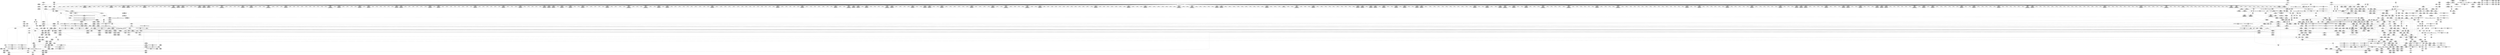 digraph {
	CE0x3d63f80 [shape=record,shape=Mrecord,label="{CE0x3d63f80|i64*_getelementptr_inbounds_(_2_x_i64_,_2_x_i64_*___llvm_gcov_ctr98,_i64_0,_i64_1)|*Constant*|*SummSource*}"]
	CE0x3d4f070 [shape=record,shape=Mrecord,label="{CE0x3d4f070|selinux_inode_getattr:_if.end|*SummSink*}"]
	CE0x3dbfc60 [shape=record,shape=Mrecord,label="{CE0x3dbfc60|12:_i32,_56:_i8*,_:_CRE_564,565_}"]
	CE0x3d3d7f0 [shape=record,shape=Mrecord,label="{CE0x3d3d7f0|inode_has_perm:_do.end|*SummSource*}"]
	"CONST[source:2(external),value:2(dynamic)][purpose:{subject}]"
	CE0x3d9e9f0 [shape=record,shape=Mrecord,label="{CE0x3d9e9f0|get_current:_tmp3|*SummSink*}"]
	CE0x3d90d00 [shape=record,shape=Mrecord,label="{CE0x3d90d00|__validate_creds:_bb}"]
	CE0x3da6b10 [shape=record,shape=Mrecord,label="{CE0x3da6b10|104:_%struct.inode*,_:_CRE_178,179_}"]
	CE0x3dfdd20 [shape=record,shape=Mrecord,label="{CE0x3dfdd20|cred_sid:_security|security/selinux/hooks.c,196|*SummSink*}"]
	CE0x3d355e0 [shape=record,shape=Mrecord,label="{CE0x3d355e0|104:_%struct.inode*,_:_CRE_312,313_}"]
	CE0x3dcb7d0 [shape=record,shape=Mrecord,label="{CE0x3dcb7d0|12:_i32,_56:_i8*,_:_CRE_913,914_}"]
	CE0x3d64b20 [shape=record,shape=Mrecord,label="{CE0x3d64b20|inode_has_perm:_inode|Function::inode_has_perm&Arg::inode::}"]
	CE0x3dfdae0 [shape=record,shape=Mrecord,label="{CE0x3dfdae0|i32_0|*Constant*}"]
	CE0x3d346a0 [shape=record,shape=Mrecord,label="{CE0x3d346a0|104:_%struct.inode*,_:_CRE_280,288_|*MultipleSource*|*LoadInst*|security/selinux/hooks.c,1642|security/selinux/hooks.c,1642|Function::selinux_inode_getattr&Arg::dentry::}"]
	CE0x3d970f0 [shape=record,shape=Mrecord,label="{CE0x3d970f0|__validate_creds:_tobool|include/linux/cred.h,173|*SummSource*}"]
	CE0x3d63ff0 [shape=record,shape=Mrecord,label="{CE0x3d63ff0|i64_1|*Constant*}"]
	CE0x3dca4d0 [shape=record,shape=Mrecord,label="{CE0x3dca4d0|12:_i32,_56:_i8*,_:_CRE_897,898_}"]
	CE0x3dc7e60 [shape=record,shape=Mrecord,label="{CE0x3dc7e60|12:_i32,_56:_i8*,_:_CRE_865,866_}"]
	CE0x3dbcc10 [shape=record,shape=Mrecord,label="{CE0x3dbcc10|12:_i32,_56:_i8*,_:_CRE_478,479_}"]
	CE0x3d66a50 [shape=record,shape=Mrecord,label="{CE0x3d66a50|inode_has_perm:_tmp5|security/selinux/hooks.c,1609|*SummSource*}"]
	CE0x3d6a280 [shape=record,shape=Mrecord,label="{CE0x3d6a280|path_has_perm:_tmp3}"]
	CE0x3d47b40 [shape=record,shape=Mrecord,label="{CE0x3d47b40|inode_has_perm:_if.end|*SummSource*}"]
	CE0x3d344b0 [shape=record,shape=Mrecord,label="{CE0x3d344b0|104:_%struct.inode*,_:_CRE_272,280_|*MultipleSource*|*LoadInst*|security/selinux/hooks.c,1642|security/selinux/hooks.c,1642|Function::selinux_inode_getattr&Arg::dentry::}"]
	CE0x3d58aa0 [shape=record,shape=Mrecord,label="{CE0x3d58aa0|selinux_inode_getattr:_tobool1|security/selinux/hooks.c,2904}"]
	CE0x3d94180 [shape=record,shape=Mrecord,label="{CE0x3d94180|inode_has_perm:_tmp|*SummSink*}"]
	CE0x3d4fb50 [shape=record,shape=Mrecord,label="{CE0x3d4fb50|104:_%struct.inode*,_:_CRE_151,152_}"]
	CE0x3db3960 [shape=record,shape=Mrecord,label="{CE0x3db3960|12:_i32,_56:_i8*,_:_CRE_197,198_}"]
	CE0x3dbe8b0 [shape=record,shape=Mrecord,label="{CE0x3dbe8b0|12:_i32,_56:_i8*,_:_CRE_540,544_|*MultipleSource*|security/selinux/hooks.c,1642|Function::inode_has_perm&Arg::inode::|security/selinux/hooks.c,1611}"]
	CE0x3dc81e0 [shape=record,shape=Mrecord,label="{CE0x3dc81e0|12:_i32,_56:_i8*,_:_CRE_867,868_}"]
	CE0x3dc76c0 [shape=record,shape=Mrecord,label="{CE0x3dc76c0|12:_i32,_56:_i8*,_:_CRE_840,848_|*MultipleSource*|security/selinux/hooks.c,1642|Function::inode_has_perm&Arg::inode::|security/selinux/hooks.c,1611}"]
	CE0x3d303f0 [shape=record,shape=Mrecord,label="{CE0x3d303f0|i32_1|*Constant*|*SummSink*}"]
	CE0x3d832c0 [shape=record,shape=Mrecord,label="{CE0x3d832c0|i32_22|*Constant*}"]
	CE0x3db8630 [shape=record,shape=Mrecord,label="{CE0x3db8630|12:_i32,_56:_i8*,_:_CRE_291,292_}"]
	CE0x3ddd9d0 [shape=record,shape=Mrecord,label="{CE0x3ddd9d0|GLOBAL:_llvm.expect.i64|*Constant*}"]
	CE0x3d41660 [shape=record,shape=Mrecord,label="{CE0x3d41660|i64_2|*Constant*|*SummSink*}"]
	CE0x3d41550 [shape=record,shape=Mrecord,label="{CE0x3d41550|i64_2|*Constant*}"]
	CE0x3db1390 [shape=record,shape=Mrecord,label="{CE0x3db1390|12:_i32,_56:_i8*,_:_CRE_161,162_}"]
	CE0x3d61d90 [shape=record,shape=Mrecord,label="{CE0x3d61d90|path_has_perm:_d_inode|security/selinux/hooks.c,1642|*SummSource*}"]
	CE0x3da7b00 [shape=record,shape=Mrecord,label="{CE0x3da7b00|104:_%struct.inode*,_:_CRE_195,196_}"]
	CE0x3d42b70 [shape=record,shape=Mrecord,label="{CE0x3d42b70|selinux_inode_getattr:_tmp20|security/selinux/hooks.c,2904}"]
	CE0x3d64760 [shape=record,shape=Mrecord,label="{CE0x3d64760|i32_8|*Constant*}"]
	CE0x3db6160 [shape=record,shape=Mrecord,label="{CE0x3db6160|12:_i32,_56:_i8*,_:_CRE_260,261_}"]
	CE0x3dc2260 [shape=record,shape=Mrecord,label="{CE0x3dc2260|12:_i32,_56:_i8*,_:_CRE_596,597_}"]
	CE0x3d8e610 [shape=record,shape=Mrecord,label="{CE0x3d8e610|avc_has_perm:_requested|Function::avc_has_perm&Arg::requested::|*SummSink*}"]
	CE0x3db5330 [shape=record,shape=Mrecord,label="{CE0x3db5330|12:_i32,_56:_i8*,_:_CRE_247,248_}"]
	CE0x3d42860 [shape=record,shape=Mrecord,label="{CE0x3d42860|i64*_getelementptr_inbounds_(_11_x_i64_,_11_x_i64_*___llvm_gcov_ctr235,_i64_0,_i64_10)|*Constant*|*SummSource*}"]
	CE0x3de2460 [shape=record,shape=Mrecord,label="{CE0x3de2460|i32_512|*Constant*}"]
	CE0x3d9f5f0 [shape=record,shape=Mrecord,label="{CE0x3d9f5f0|104:_%struct.inode*,_:_CRE_319,320_}"]
	CE0x3d33800 [shape=record,shape=Mrecord,label="{CE0x3d33800|104:_%struct.inode*,_:_CRE_218,219_}"]
	CE0x3d5fb30 [shape=record,shape=Mrecord,label="{CE0x3d5fb30|path_has_perm:_entry|*SummSource*}"]
	CE0x3d46ac0 [shape=record,shape=Mrecord,label="{CE0x3d46ac0|GLOBAL:_current_task|Global_var:current_task}"]
	CE0x3d83b00 [shape=record,shape=Mrecord,label="{CE0x3d83b00|__validate_creds:_expval|include/linux/cred.h,173}"]
	CE0x3dcad20 [shape=record,shape=Mrecord,label="{CE0x3dcad20|12:_i32,_56:_i8*,_:_CRE_904,905_}"]
	CE0x3d9e930 [shape=record,shape=Mrecord,label="{CE0x3d9e930|get_current:_tmp3|*SummSource*}"]
	CE0x3d3bfa0 [shape=record,shape=Mrecord,label="{CE0x3d3bfa0|_call_void_mcount()_#3|*SummSink*}"]
	CE0x3d49970 [shape=record,shape=Mrecord,label="{CE0x3d49970|selinux_inode_getattr:_tmp17|security/selinux/hooks.c,2904|*SummSink*}"]
	CE0x3db02b0 [shape=record,shape=Mrecord,label="{CE0x3db02b0|12:_i32,_56:_i8*,_:_CRE_143,144_}"]
	CE0x3d8d060 [shape=record,shape=Mrecord,label="{CE0x3d8d060|inode_has_perm:_sclass|security/selinux/hooks.c,1617}"]
	CE0x3d82570 [shape=record,shape=Mrecord,label="{CE0x3d82570|12:_i32,_56:_i8*,_:_CRE_4,8_|*MultipleSource*|security/selinux/hooks.c,1642|Function::inode_has_perm&Arg::inode::|security/selinux/hooks.c,1611}"]
	CE0x3d3a1c0 [shape=record,shape=Mrecord,label="{CE0x3d3a1c0|selinux_inode_getattr:_tmp15|security/selinux/hooks.c,2904|*SummSource*}"]
	CE0x3d68e30 [shape=record,shape=Mrecord,label="{CE0x3d68e30|i8*_getelementptr_inbounds_(_25_x_i8_,_25_x_i8_*_.str3,_i32_0,_i32_0)|*Constant*|*SummSink*}"]
	CE0x3d35370 [shape=record,shape=Mrecord,label="{CE0x3d35370|104:_%struct.inode*,_:_CRE_309,310_}"]
	CE0x3d9cbf0 [shape=record,shape=Mrecord,label="{CE0x3d9cbf0|104:_%struct.inode*,_:_CRE_167,168_}"]
	CE0x3db40e0 [shape=record,shape=Mrecord,label="{CE0x3db40e0|12:_i32,_56:_i8*,_:_CRE_205,206_}"]
	CE0x3d8fce0 [shape=record,shape=Mrecord,label="{CE0x3d8fce0|avc_has_perm:_auditdata|Function::avc_has_perm&Arg::auditdata::|*SummSink*}"]
	CE0x3d9c470 [shape=record,shape=Mrecord,label="{CE0x3d9c470|104:_%struct.inode*,_:_CRE_159,160_}"]
	CE0x3da7650 [shape=record,shape=Mrecord,label="{CE0x3da7650|104:_%struct.inode*,_:_CRE_190,191_}"]
	CE0x3dd9890 [shape=record,shape=Mrecord,label="{CE0x3dd9890|__validate_creds:_tmp4|include/linux/cred.h,173|*SummSource*}"]
	CE0x3d8f5c0 [shape=record,shape=Mrecord,label="{CE0x3d8f5c0|avc_has_perm:_requested|Function::avc_has_perm&Arg::requested::}"]
	CE0x3d9c290 [shape=record,shape=Mrecord,label="{CE0x3d9c290|104:_%struct.inode*,_:_CRE_157,158_}"]
	CE0x3dbf440 [shape=record,shape=Mrecord,label="{CE0x3dbf440|12:_i32,_56:_i8*,_:_CRE_557,558_}"]
	CE0x3db5f00 [shape=record,shape=Mrecord,label="{CE0x3db5f00|12:_i32,_56:_i8*,_:_CRE_258,259_}"]
	CE0x3d41970 [shape=record,shape=Mrecord,label="{CE0x3d41970|selinux_inode_getattr:_land.lhs.true|*SummSource*}"]
	CE0x3d37e10 [shape=record,shape=Mrecord,label="{CE0x3d37e10|i32_0|*Constant*}"]
	CE0x3d9ef40 [shape=record,shape=Mrecord,label="{CE0x3d9ef40|_call_void_mcount()_#3|*SummSink*}"]
	CE0x3dc9a20 [shape=record,shape=Mrecord,label="{CE0x3dc9a20|12:_i32,_56:_i8*,_:_CRE_888,889_}"]
	CE0x3d50410 [shape=record,shape=Mrecord,label="{CE0x3d50410|selinux_inode_getattr:_tmp11|security/selinux/hooks.c,2904|*SummSink*}"]
	CE0x3ddf230 [shape=record,shape=Mrecord,label="{CE0x3ddf230|i64*_getelementptr_inbounds_(_8_x_i64_,_8_x_i64_*___llvm_gcov_ctr154,_i64_0,_i64_5)|*Constant*|*SummSink*}"]
	CE0x3d2e970 [shape=record,shape=Mrecord,label="{CE0x3d2e970|selinux_inode_getattr:_tmp6|security/selinux/hooks.c,2904|*SummSink*}"]
	CE0x3db1fc0 [shape=record,shape=Mrecord,label="{CE0x3db1fc0|12:_i32,_56:_i8*,_:_CRE_174,175_}"]
	CE0x3db83d0 [shape=record,shape=Mrecord,label="{CE0x3db83d0|12:_i32,_56:_i8*,_:_CRE_289,290_}"]
	CE0x3dca600 [shape=record,shape=Mrecord,label="{CE0x3dca600|12:_i32,_56:_i8*,_:_CRE_898,899_}"]
	CE0x3dde380 [shape=record,shape=Mrecord,label="{CE0x3dde380|i64_0|*Constant*}"]
	CE0x3dacc70 [shape=record,shape=Mrecord,label="{CE0x3dacc70|__validate_creds:_lnot|include/linux/cred.h,173}"]
	CE0x3da25f0 [shape=record,shape=Mrecord,label="{CE0x3da25f0|cred_sid:_tmp5|security/selinux/hooks.c,196|*SummSink*}"]
	CE0x3d5dbd0 [shape=record,shape=Mrecord,label="{CE0x3d5dbd0|i64*_getelementptr_inbounds_(_2_x_i64_,_2_x_i64_*___llvm_gcov_ctr98,_i64_0,_i64_0)|*Constant*}"]
	CE0x3dc84c0 [shape=record,shape=Mrecord,label="{CE0x3dc84c0|12:_i32,_56:_i8*,_:_CRE_870,871_}"]
	CE0x3d9a240 [shape=record,shape=Mrecord,label="{CE0x3d9a240|__validate_creds:_expval|include/linux/cred.h,173|*SummSource*}"]
	CE0x3de0e60 [shape=record,shape=Mrecord,label="{CE0x3de0e60|inode_has_perm:_tmp10|security/selinux/hooks.c,1611}"]
	CE0x3d98690 [shape=record,shape=Mrecord,label="{CE0x3d98690|cred_sid:_tmp3|*SummSource*}"]
	CE0x3dfe4e0 [shape=record,shape=Mrecord,label="{CE0x3dfe4e0|__validate_creds:_tmp6|include/linux/cred.h,174|*SummSource*}"]
	CE0x3d61870 [shape=record,shape=Mrecord,label="{CE0x3d61870|get_current:_bb}"]
	CE0x3d40c10 [shape=record,shape=Mrecord,label="{CE0x3d40c10|get_current:_tmp|*SummSink*}"]
	CE0x3d89e70 [shape=record,shape=Mrecord,label="{CE0x3d89e70|i32_5|*Constant*}"]
	CE0x3d8e860 [shape=record,shape=Mrecord,label="{CE0x3d8e860|avc_has_perm:_ssid|Function::avc_has_perm&Arg::ssid::}"]
	CE0x3dda1b0 [shape=record,shape=Mrecord,label="{CE0x3dda1b0|i64*_getelementptr_inbounds_(_5_x_i64_,_5_x_i64_*___llvm_gcov_ctr155,_i64_0,_i64_3)|*Constant*|*SummSource*}"]
	CE0x3db1ed0 [shape=record,shape=Mrecord,label="{CE0x3db1ed0|12:_i32,_56:_i8*,_:_CRE_173,174_}"]
	CE0x3d4fd60 [shape=record,shape=Mrecord,label="{CE0x3d4fd60|selinux_inode_getattr:_land.lhs.true2|*SummSink*}"]
	CE0x3de0170 [shape=record,shape=Mrecord,label="{CE0x3de0170|inode_has_perm:_tmp9|security/selinux/hooks.c,1611}"]
	CE0x3dcb440 [shape=record,shape=Mrecord,label="{CE0x3dcb440|12:_i32,_56:_i8*,_:_CRE_910,911_}"]
	CE0x3db47b0 [shape=record,shape=Mrecord,label="{CE0x3db47b0|12:_i32,_56:_i8*,_:_CRE_224,232_|*MultipleSource*|security/selinux/hooks.c,1642|Function::inode_has_perm&Arg::inode::|security/selinux/hooks.c,1611}"]
	CE0x3da8280 [shape=record,shape=Mrecord,label="{CE0x3da8280|104:_%struct.inode*,_:_CRE_203,204_}"]
	CE0x3ddcc40 [shape=record,shape=Mrecord,label="{CE0x3ddcc40|inode_has_perm:_lnot.ext|security/selinux/hooks.c,1611|*SummSink*}"]
	CE0x3d5bab0 [shape=record,shape=Mrecord,label="{CE0x3d5bab0|selinux_inode_getattr:_tobool1|security/selinux/hooks.c,2904|*SummSource*}"]
	CE0x3dbd560 [shape=record,shape=Mrecord,label="{CE0x3dbd560|12:_i32,_56:_i8*,_:_CRE_486,487_}"]
	CE0x3ddd680 [shape=record,shape=Mrecord,label="{CE0x3ddd680|inode_has_perm:_lnot.ext|security/selinux/hooks.c,1611}"]
	CE0x3d67510 [shape=record,shape=Mrecord,label="{CE0x3d67510|__validate_creds:_if.end|*SummSink*}"]
	CE0x3d96cb0 [shape=record,shape=Mrecord,label="{CE0x3d96cb0|inode_has_perm:_tmp}"]
	CE0x3db9cc0 [shape=record,shape=Mrecord,label="{CE0x3db9cc0|12:_i32,_56:_i8*,_:_CRE_310,311_}"]
	CE0x3d3e940 [shape=record,shape=Mrecord,label="{CE0x3d3e940|GLOBAL:_get_current|*Constant*|*SummSink*}"]
	CE0x3db8d50 [shape=record,shape=Mrecord,label="{CE0x3db8d50|12:_i32,_56:_i8*,_:_CRE_297,298_}"]
	CE0x3d5e400 [shape=record,shape=Mrecord,label="{CE0x3d5e400|selinux_inode_getattr:_mnt7|security/selinux/hooks.c,2908|*SummSource*}"]
	CE0x3dbcd10 [shape=record,shape=Mrecord,label="{CE0x3dbcd10|12:_i32,_56:_i8*,_:_CRE_479,480_}"]
	CE0x3d966f0 [shape=record,shape=Mrecord,label="{CE0x3d966f0|_call_void_mcount()_#3|*SummSink*}"]
	CE0x3de2140 [shape=record,shape=Mrecord,label="{CE0x3de2140|inode_has_perm:_tmp12|security/selinux/hooks.c,1612}"]
	CE0x3dabd10 [shape=record,shape=Mrecord,label="{CE0x3dabd10|12:_i32,_56:_i8*,_:_CRE_24,32_|*MultipleSource*|security/selinux/hooks.c,1642|Function::inode_has_perm&Arg::inode::|security/selinux/hooks.c,1611}"]
	CE0x3d8dad0 [shape=record,shape=Mrecord,label="{CE0x3d8dad0|inode_has_perm:_call4|security/selinux/hooks.c,1617|*SummSink*}"]
	CE0x3da71a0 [shape=record,shape=Mrecord,label="{CE0x3da71a0|104:_%struct.inode*,_:_CRE_185,186_}"]
	CE0x3dcc610 [shape=record,shape=Mrecord,label="{CE0x3dcc610|12:_i32,_56:_i8*,_:_CRE_925,926_}"]
	CE0x3d96610 [shape=record,shape=Mrecord,label="{CE0x3d96610|_call_void_mcount()_#3|*SummSource*}"]
	CE0x3dcc020 [shape=record,shape=Mrecord,label="{CE0x3dcc020|12:_i32,_56:_i8*,_:_CRE_920,921_}"]
	CE0x3d506f0 [shape=record,shape=Mrecord,label="{CE0x3d506f0|selinux_inode_getattr:_tmp|*SummSource*}"]
	CE0x3d9f050 [shape=record,shape=Mrecord,label="{CE0x3d9f050|path_has_perm:_type|security/selinux/hooks.c,1645|*SummSink*}"]
	CE0x3da22e0 [shape=record,shape=Mrecord,label="{CE0x3da22e0|cred_sid:_tmp5|security/selinux/hooks.c,196|*SummSource*}"]
	CE0x3d33530 [shape=record,shape=Mrecord,label="{CE0x3d33530|104:_%struct.inode*,_:_CRE_215,216_}"]
	CE0x3d32a60 [shape=record,shape=Mrecord,label="{CE0x3d32a60|selinux_inode_getattr:_entry|*SummSource*}"]
	CE0x3d57ba0 [shape=record,shape=Mrecord,label="{CE0x3d57ba0|selinux_inode_getattr:_tmp12|security/selinux/hooks.c,2904|*SummSink*}"]
	CE0x3d44c60 [shape=record,shape=Mrecord,label="{CE0x3d44c60|selinux_inode_getattr:_tmp7|security/selinux/hooks.c,2904|*SummSink*}"]
	CE0x3da6de0 [shape=record,shape=Mrecord,label="{CE0x3da6de0|104:_%struct.inode*,_:_CRE_181,182_}"]
	CE0x3d4d4c0 [shape=record,shape=Mrecord,label="{CE0x3d4d4c0|get_current:_tmp4|./arch/x86/include/asm/current.h,14|*SummSink*}"]
	CE0x3dbfff0 [shape=record,shape=Mrecord,label="{CE0x3dbfff0|12:_i32,_56:_i8*,_:_CRE_567,568_}"]
	CE0x3db9340 [shape=record,shape=Mrecord,label="{CE0x3db9340|12:_i32,_56:_i8*,_:_CRE_302,303_}"]
	CE0x3dbdcb0 [shape=record,shape=Mrecord,label="{CE0x3dbdcb0|12:_i32,_56:_i8*,_:_CRE_504,508_|*MultipleSource*|security/selinux/hooks.c,1642|Function::inode_has_perm&Arg::inode::|security/selinux/hooks.c,1611}"]
	CE0x3d55ce0 [shape=record,shape=Mrecord,label="{CE0x3d55ce0|i64*_getelementptr_inbounds_(_11_x_i64_,_11_x_i64_*___llvm_gcov_ctr235,_i64_0,_i64_1)|*Constant*|*SummSink*}"]
	CE0x3d35780 [shape=record,shape=Mrecord,label="{CE0x3d35780|i64*_getelementptr_inbounds_(_2_x_i64_,_2_x_i64_*___llvm_gcov_ctr98,_i64_0,_i64_1)|*Constant*|*SummSink*}"]
	CE0x3d4b710 [shape=record,shape=Mrecord,label="{CE0x3d4b710|_ret_i32_%retval.0,_!dbg_!27739|security/selinux/hooks.c,1618}"]
	CE0x3d4b990 [shape=record,shape=Mrecord,label="{CE0x3d4b990|_ret_i32_%retval.0,_!dbg_!27739|security/selinux/hooks.c,1618|*SummSink*}"]
	CE0x3d441c0 [shape=record,shape=Mrecord,label="{CE0x3d441c0|selinux_inode_getattr:_tmp4|security/selinux/hooks.c,2904|*SummSink*}"]
	CE0x3d58d60 [shape=record,shape=Mrecord,label="{CE0x3d58d60|i64_5|*Constant*}"]
	CE0x3de1df0 [shape=record,shape=Mrecord,label="{CE0x3de1df0|inode_has_perm:_tmp12|security/selinux/hooks.c,1612|*SummSink*}"]
	CE0x3da7290 [shape=record,shape=Mrecord,label="{CE0x3da7290|104:_%struct.inode*,_:_CRE_186,187_}"]
	CE0x3db9800 [shape=record,shape=Mrecord,label="{CE0x3db9800|12:_i32,_56:_i8*,_:_CRE_306,307_}"]
	CE0x3d39560 [shape=record,shape=Mrecord,label="{CE0x3d39560|__validate_creds:_file|Function::__validate_creds&Arg::file::}"]
	CE0x3d64e00 [shape=record,shape=Mrecord,label="{CE0x3d64e00|inode_has_perm:_inode|Function::inode_has_perm&Arg::inode::|*SummSink*}"]
	CE0x3d34250 [shape=record,shape=Mrecord,label="{CE0x3d34250|104:_%struct.inode*,_:_CRE_256,264_|*MultipleSource*|*LoadInst*|security/selinux/hooks.c,1642|security/selinux/hooks.c,1642|Function::selinux_inode_getattr&Arg::dentry::}"]
	CE0x3dc5720 [shape=record,shape=Mrecord,label="{CE0x3dc5720|12:_i32,_56:_i8*,_:_CRE_696,704_|*MultipleSource*|security/selinux/hooks.c,1642|Function::inode_has_perm&Arg::inode::|security/selinux/hooks.c,1611}"]
	"CONST[source:0(mediator),value:2(dynamic)][purpose:{object}]"
	CE0x3dbb9e0 [shape=record,shape=Mrecord,label="{CE0x3dbb9e0|12:_i32,_56:_i8*,_:_CRE_432,440_|*MultipleSource*|security/selinux/hooks.c,1642|Function::inode_has_perm&Arg::inode::|security/selinux/hooks.c,1611}"]
	CE0x3de14a0 [shape=record,shape=Mrecord,label="{CE0x3de14a0|i64*_getelementptr_inbounds_(_8_x_i64_,_8_x_i64_*___llvm_gcov_ctr154,_i64_0,_i64_5)|*Constant*}"]
	CE0x3d586e0 [shape=record,shape=Mrecord,label="{CE0x3d586e0|selinux_inode_getattr:_tmp13|security/selinux/hooks.c,2904}"]
	CE0x3d61c00 [shape=record,shape=Mrecord,label="{CE0x3d61c00|get_current:_bb|*SummSink*}"]
	CE0x3df6e00 [shape=record,shape=Mrecord,label="{CE0x3df6e00|i32_3|*Constant*|*SummSource*}"]
	CE0x3dbd430 [shape=record,shape=Mrecord,label="{CE0x3dbd430|12:_i32,_56:_i8*,_:_CRE_485,486_}"]
	CE0x3d9ed80 [shape=record,shape=Mrecord,label="{CE0x3d9ed80|_call_void_mcount()_#3}"]
	CE0x3dfe0f0 [shape=record,shape=Mrecord,label="{CE0x3dfe0f0|cred_sid:_tmp4|*LoadInst*|security/selinux/hooks.c,196}"]
	CE0x3dbeae0 [shape=record,shape=Mrecord,label="{CE0x3dbeae0|12:_i32,_56:_i8*,_:_CRE_544,552_|*MultipleSource*|security/selinux/hooks.c,1642|Function::inode_has_perm&Arg::inode::|security/selinux/hooks.c,1611}"]
	CE0x3dcce60 [shape=record,shape=Mrecord,label="{CE0x3dcce60|12:_i32,_56:_i8*,_:_CRE_932,933_}"]
	CE0x3dc1680 [shape=record,shape=Mrecord,label="{CE0x3dc1680|12:_i32,_56:_i8*,_:_CRE_586,587_}"]
	CE0x3d95e20 [shape=record,shape=Mrecord,label="{CE0x3d95e20|GLOBAL:_creds_are_invalid|*Constant*}"]
	CE0x3dc98f0 [shape=record,shape=Mrecord,label="{CE0x3dc98f0|12:_i32,_56:_i8*,_:_CRE_887,888_}"]
	CE0x3d2e800 [shape=record,shape=Mrecord,label="{CE0x3d2e800|selinux_inode_getattr:_tmp6|security/selinux/hooks.c,2904|*SummSource*}"]
	CE0x3da5dc0 [shape=record,shape=Mrecord,label="{CE0x3da5dc0|path_has_perm:_u|security/selinux/hooks.c,1646|*SummSource*}"]
	CE0x3d2d670 [shape=record,shape=Mrecord,label="{CE0x3d2d670|i64_0|*Constant*}"]
	CE0x3d89380 [shape=record,shape=Mrecord,label="{CE0x3d89380|__validate_creds:_bb|*SummSink*}"]
	CE0x3dc97c0 [shape=record,shape=Mrecord,label="{CE0x3dc97c0|12:_i32,_56:_i8*,_:_CRE_886,887_}"]
	CE0x3d33e90 [shape=record,shape=Mrecord,label="{CE0x3d33e90|104:_%struct.inode*,_:_CRE_232,240_|*MultipleSource*|*LoadInst*|security/selinux/hooks.c,1642|security/selinux/hooks.c,1642|Function::selinux_inode_getattr&Arg::dentry::}"]
	CE0x3d9a080 [shape=record,shape=Mrecord,label="{CE0x3d9a080|__validate_creds:_expval|include/linux/cred.h,173|*SummSink*}"]
	CE0x3dc60f0 [shape=record,shape=Mrecord,label="{CE0x3dc60f0|12:_i32,_56:_i8*,_:_CRE_744,752_|*MultipleSource*|security/selinux/hooks.c,1642|Function::inode_has_perm&Arg::inode::|security/selinux/hooks.c,1611}"]
	CE0x3d5f8d0 [shape=record,shape=Mrecord,label="{CE0x3d5f8d0|GLOBAL:_path_has_perm|*Constant*|*SummSink*}"]
	CE0x3d44690 [shape=record,shape=Mrecord,label="{CE0x3d44690|_call_void_mcount()_#3|*SummSource*}"]
	CE0x3dfe6f0 [shape=record,shape=Mrecord,label="{CE0x3dfe6f0|__validate_creds:_tmp6|include/linux/cred.h,174|*SummSink*}"]
	CE0x3da58b0 [shape=record,shape=Mrecord,label="{CE0x3da58b0|cred_sid:_tmp6|security/selinux/hooks.c,197}"]
	CE0x3db0490 [shape=record,shape=Mrecord,label="{CE0x3db0490|12:_i32,_56:_i8*,_:_CRE_145,146_}"]
	CE0x3dcf160 [shape=record,shape=Mrecord,label="{CE0x3dcf160|inode_has_perm:_tmp6|*LoadInst*|security/selinux/hooks.c,1611|*SummSink*}"]
	CE0x3d9d280 [shape=record,shape=Mrecord,label="{CE0x3d9d280|104:_%struct.inode*,_:_CRE_174,175_}"]
	CE0x3d949a0 [shape=record,shape=Mrecord,label="{CE0x3d949a0|i32_4|*Constant*}"]
	CE0x3db2f10 [shape=record,shape=Mrecord,label="{CE0x3db2f10|12:_i32,_56:_i8*,_:_CRE_186,187_}"]
	CE0x3dd56a0 [shape=record,shape=Mrecord,label="{CE0x3dd56a0|inode_has_perm:_tmp14|security/selinux/hooks.c,1614|*SummSink*}"]
	CE0x3d2d780 [shape=record,shape=Mrecord,label="{CE0x3d2d780|i64_0|*Constant*|*SummSource*}"]
	CE0x3db82a0 [shape=record,shape=Mrecord,label="{CE0x3db82a0|12:_i32,_56:_i8*,_:_CRE_288,289_}"]
	CE0x3d3e300 [shape=record,shape=Mrecord,label="{CE0x3d3e300|selinux_inode_getattr:_call3|security/selinux/hooks.c,2904|*SummSink*}"]
	CE0x3dac220 [shape=record,shape=Mrecord,label="{CE0x3dac220|12:_i32,_56:_i8*,_:_CRE_48,56_|*MultipleSource*|security/selinux/hooks.c,1642|Function::inode_has_perm&Arg::inode::|security/selinux/hooks.c,1611}"]
	CE0x3db8760 [shape=record,shape=Mrecord,label="{CE0x3db8760|12:_i32,_56:_i8*,_:_CRE_292,293_}"]
	CE0x3d50af0 [shape=record,shape=Mrecord,label="{CE0x3d50af0|i64_3|*Constant*|*SummSink*}"]
	CE0x3db63c0 [shape=record,shape=Mrecord,label="{CE0x3db63c0|12:_i32,_56:_i8*,_:_CRE_262,263_}"]
	CE0x3dbbde0 [shape=record,shape=Mrecord,label="{CE0x3dbbde0|12:_i32,_56:_i8*,_:_CRE_448,456_|*MultipleSource*|security/selinux/hooks.c,1642|Function::inode_has_perm&Arg::inode::|security/selinux/hooks.c,1611}"]
	CE0x3da2110 [shape=record,shape=Mrecord,label="{CE0x3da2110|i32_1|*Constant*}"]
	CE0x3dc6ec0 [shape=record,shape=Mrecord,label="{CE0x3dc6ec0|12:_i32,_56:_i8*,_:_CRE_808,816_|*MultipleSource*|security/selinux/hooks.c,1642|Function::inode_has_perm&Arg::inode::|security/selinux/hooks.c,1611}"]
	CE0x3db5910 [shape=record,shape=Mrecord,label="{CE0x3db5910|12:_i32,_56:_i8*,_:_CRE_253,254_}"]
	CE0x3dc2be0 [shape=record,shape=Mrecord,label="{CE0x3dc2be0|12:_i32,_56:_i8*,_:_CRE_604,605_}"]
	CE0x3d4da30 [shape=record,shape=Mrecord,label="{CE0x3d4da30|i32_1|*Constant*}"]
	CE0x3d3f830 [shape=record,shape=Mrecord,label="{CE0x3d3f830|selinux_inode_getattr:_if.then|*SummSource*}"]
	CE0x3da0080 [shape=record,shape=Mrecord,label="{CE0x3da0080|__validate_creds:_tmp8|include/linux/cred.h,175}"]
	CE0x3db9f20 [shape=record,shape=Mrecord,label="{CE0x3db9f20|12:_i32,_56:_i8*,_:_CRE_312,320_|*MultipleSource*|security/selinux/hooks.c,1642|Function::inode_has_perm&Arg::inode::|security/selinux/hooks.c,1611}"]
	CE0x3da5b90 [shape=record,shape=Mrecord,label="{CE0x3da5b90|cred_sid:_tmp6|security/selinux/hooks.c,197|*SummSource*}"]
	CE0x3d9bfc0 [shape=record,shape=Mrecord,label="{CE0x3d9bfc0|104:_%struct.inode*,_:_CRE_154,155_}"]
	CE0x3dbd1d0 [shape=record,shape=Mrecord,label="{CE0x3dbd1d0|12:_i32,_56:_i8*,_:_CRE_483,484_}"]
	CE0x3d84610 [shape=record,shape=Mrecord,label="{CE0x3d84610|inode_has_perm:_return|*SummSink*}"]
	CE0x3d97d80 [shape=record,shape=Mrecord,label="{CE0x3d97d80|i64*_getelementptr_inbounds_(_8_x_i64_,_8_x_i64_*___llvm_gcov_ctr154,_i64_0,_i64_0)|*Constant*}"]
	CE0x3dd31e0 [shape=record,shape=Mrecord,label="{CE0x3dd31e0|cred_sid:_cred|Function::cred_sid&Arg::cred::}"]
	CE0x3d33620 [shape=record,shape=Mrecord,label="{CE0x3d33620|104:_%struct.inode*,_:_CRE_216,217_}"]
	CE0x3d39010 [shape=record,shape=Mrecord,label="{CE0x3d39010|get_current:_tmp2|*SummSink*}"]
	CE0x3dd9270 [shape=record,shape=Mrecord,label="{CE0x3dd9270|__validate_creds:_tmp3|include/linux/cred.h,173}"]
	CE0x3da7830 [shape=record,shape=Mrecord,label="{CE0x3da7830|104:_%struct.inode*,_:_CRE_192,193_}"]
	CE0x3dc2130 [shape=record,shape=Mrecord,label="{CE0x3dc2130|12:_i32,_56:_i8*,_:_CRE_595,596_}"]
	CE0x3da7a10 [shape=record,shape=Mrecord,label="{CE0x3da7a10|104:_%struct.inode*,_:_CRE_194,195_}"]
	CE0x3d9f7d0 [shape=record,shape=Mrecord,label="{CE0x3d9f7d0|path_has_perm:_tmp5|security/selinux/hooks.c,1642|*SummSource*}"]
	CE0x3de0c20 [shape=record,shape=Mrecord,label="{CE0x3de0c20|inode_has_perm:_tmp9|security/selinux/hooks.c,1611|*SummSink*}"]
	CE0x3da8e70 [shape=record,shape=Mrecord,label="{CE0x3da8e70|inode_has_perm:_tmp5|security/selinux/hooks.c,1609|*SummSink*}"]
	CE0x3dbda20 [shape=record,shape=Mrecord,label="{CE0x3dbda20|12:_i32,_56:_i8*,_:_CRE_500,504_|*MultipleSource*|security/selinux/hooks.c,1642|Function::inode_has_perm&Arg::inode::|security/selinux/hooks.c,1611}"]
	CE0x3dcbc90 [shape=record,shape=Mrecord,label="{CE0x3dcbc90|12:_i32,_56:_i8*,_:_CRE_917,918_}"]
	CE0x3d66dc0 [shape=record,shape=Mrecord,label="{CE0x3d66dc0|cred_sid:_tmp2|*SummSource*}"]
	CE0x3d4fc40 [shape=record,shape=Mrecord,label="{CE0x3d4fc40|104:_%struct.inode*,_:_CRE_152,153_}"]
	CE0x3da7920 [shape=record,shape=Mrecord,label="{CE0x3da7920|104:_%struct.inode*,_:_CRE_193,194_}"]
	CE0x3d60430 [shape=record,shape=Mrecord,label="{CE0x3d60430|path_has_perm:_path|Function::path_has_perm&Arg::path::|*SummSource*}"]
	CE0x3da02e0 [shape=record,shape=Mrecord,label="{CE0x3da02e0|__validate_creds:_tmp8|include/linux/cred.h,175|*SummSink*}"]
	CE0x3d5c490 [shape=record,shape=Mrecord,label="{CE0x3d5c490|selinux_inode_getattr:_dentry6|security/selinux/hooks.c,2907|*SummSink*}"]
	CE0x3d9ee80 [shape=record,shape=Mrecord,label="{CE0x3d9ee80|_call_void_mcount()_#3|*SummSource*}"]
	CE0x3d63d10 [shape=record,shape=Mrecord,label="{CE0x3d63d10|selinux_inode_getattr:_tmp|*SummSink*}"]
	CE0x3d5d820 [shape=record,shape=Mrecord,label="{CE0x3d5d820|selinux_inode_getattr:_dentry|Function::selinux_inode_getattr&Arg::dentry::|*SummSource*}"]
	CE0x3da2770 [shape=record,shape=Mrecord,label="{CE0x3da2770|cred_sid:_sid|security/selinux/hooks.c,197}"]
	CE0x3d5cb50 [shape=record,shape=Mrecord,label="{CE0x3d5cb50|selinux_inode_getattr:_tmp21|security/selinux/hooks.c,2904}"]
	CE0x3db7cb0 [shape=record,shape=Mrecord,label="{CE0x3db7cb0|12:_i32,_56:_i8*,_:_CRE_283,284_}"]
	CE0x3ddfbe0 [shape=record,shape=Mrecord,label="{CE0x3ddfbe0|inode_has_perm:_tmp8|security/selinux/hooks.c,1611}"]
	CE0x3dba610 [shape=record,shape=Mrecord,label="{CE0x3dba610|12:_i32,_56:_i8*,_:_CRE_344,352_|*MultipleSource*|security/selinux/hooks.c,1642|Function::inode_has_perm&Arg::inode::|security/selinux/hooks.c,1611}"]
	CE0x3d33440 [shape=record,shape=Mrecord,label="{CE0x3d33440|104:_%struct.inode*,_:_CRE_214,215_}"]
	CE0x3da0b80 [shape=record,shape=Mrecord,label="{CE0x3da0b80|path_has_perm:_call|security/selinux/hooks.c,1647|*SummSink*}"]
	CE0x3d826e0 [shape=record,shape=Mrecord,label="{CE0x3d826e0|inode_has_perm:_tobool|security/selinux/hooks.c,1611|*SummSink*}"]
	CE0x3dd34f0 [shape=record,shape=Mrecord,label="{CE0x3dd34f0|_ret_i32_%tmp6,_!dbg_!27716|security/selinux/hooks.c,197}"]
	CE0x3da1fb0 [shape=record,shape=Mrecord,label="{CE0x3da1fb0|cred_sid:_tmp5|security/selinux/hooks.c,196}"]
	CE0x3d461d0 [shape=record,shape=Mrecord,label="{CE0x3d461d0|selinux_inode_getattr:_tmp1|*SummSource*}"]
	CE0x3d96d90 [shape=record,shape=Mrecord,label="{CE0x3d96d90|inode_has_perm:_tmp|*SummSource*}"]
	CE0x3db1480 [shape=record,shape=Mrecord,label="{CE0x3db1480|12:_i32,_56:_i8*,_:_CRE_162,163_}"]
	CE0x3d62090 [shape=record,shape=Mrecord,label="{CE0x3d62090|104:_%struct.inode*,_:_CRE_8,12_|*MultipleSource*|*LoadInst*|security/selinux/hooks.c,1642|security/selinux/hooks.c,1642|Function::selinux_inode_getattr&Arg::dentry::}"]
	CE0x3d658b0 [shape=record,shape=Mrecord,label="{CE0x3d658b0|path_has_perm:_type|security/selinux/hooks.c,1645|*SummSource*}"]
	CE0x3d9f230 [shape=record,shape=Mrecord,label="{CE0x3d9f230|104:_%struct.inode*,_:_CRE_315,316_}"]
	CE0x3db9b90 [shape=record,shape=Mrecord,label="{CE0x3db9b90|12:_i32,_56:_i8*,_:_CRE_309,310_}"]
	CE0x3db0ee0 [shape=record,shape=Mrecord,label="{CE0x3db0ee0|12:_i32,_56:_i8*,_:_CRE_156,157_}"]
	CE0x3d904c0 [shape=record,shape=Mrecord,label="{CE0x3d904c0|inode_has_perm:_tmp20|security/selinux/hooks.c,1618|*SummSink*}"]
	CE0x3dbf340 [shape=record,shape=Mrecord,label="{CE0x3dbf340|12:_i32,_56:_i8*,_:_CRE_556,557_}"]
	"CONST[source:1(input),value:2(dynamic)][purpose:{object}]"
	CE0x3daf2b0 [shape=record,shape=Mrecord,label="{CE0x3daf2b0|inode_has_perm:_call|security/selinux/hooks.c,1614}"]
	CE0x3d90960 [shape=record,shape=Mrecord,label="{CE0x3d90960|inode_has_perm:_tmp20|security/selinux/hooks.c,1618|*SummSource*}"]
	CE0x3d3d410 [shape=record,shape=Mrecord,label="{CE0x3d3d410|inode_has_perm:_entry}"]
	CE0x3d40840 [shape=record,shape=Mrecord,label="{CE0x3d40840|selinux_inode_getattr:_tmp14|security/selinux/hooks.c,2904|*SummSource*}"]
	CE0x3d33da0 [shape=record,shape=Mrecord,label="{CE0x3d33da0|104:_%struct.inode*,_:_CRE_224,232_|*MultipleSource*|*LoadInst*|security/selinux/hooks.c,1642|security/selinux/hooks.c,1642|Function::selinux_inode_getattr&Arg::dentry::}"]
	CE0x3db03a0 [shape=record,shape=Mrecord,label="{CE0x3db03a0|12:_i32,_56:_i8*,_:_CRE_144,145_}"]
	CE0x3dc4140 [shape=record,shape=Mrecord,label="{CE0x3dc4140|12:_i32,_56:_i8*,_:_CRE_622,623_}"]
	CE0x3d4b7f0 [shape=record,shape=Mrecord,label="{CE0x3d4b7f0|_ret_i32_%retval.0,_!dbg_!27739|security/selinux/hooks.c,1618|*SummSource*}"]
	CE0x3dc68f0 [shape=record,shape=Mrecord,label="{CE0x3dc68f0|12:_i32,_56:_i8*,_:_CRE_776,792_|*MultipleSource*|security/selinux/hooks.c,1642|Function::inode_has_perm&Arg::inode::|security/selinux/hooks.c,1611}"]
	CE0x3d47ad0 [shape=record,shape=Mrecord,label="{CE0x3d47ad0|inode_has_perm:_if.end}"]
	CE0x3d41cd0 [shape=record,shape=Mrecord,label="{CE0x3d41cd0|i64*_getelementptr_inbounds_(_2_x_i64_,_2_x_i64_*___llvm_gcov_ctr98,_i64_0,_i64_0)|*Constant*|*SummSource*}"]
	CE0x3d65e20 [shape=record,shape=Mrecord,label="{CE0x3d65e20|path_has_perm:_u|security/selinux/hooks.c,1646}"]
	CE0x3dcabf0 [shape=record,shape=Mrecord,label="{CE0x3dcabf0|12:_i32,_56:_i8*,_:_CRE_903,904_}"]
	CE0x3d36c50 [shape=record,shape=Mrecord,label="{CE0x3d36c50|__validate_creds:_conv|include/linux/cred.h,173}"]
	CE0x3db6e70 [shape=record,shape=Mrecord,label="{CE0x3db6e70|12:_i32,_56:_i8*,_:_CRE_271,272_}"]
	CE0x3de25f0 [shape=record,shape=Mrecord,label="{CE0x3de25f0|i32_512|*Constant*|*SummSource*}"]
	CE0x3d68390 [shape=record,shape=Mrecord,label="{CE0x3d68390|_call_void_lockdep_rcu_suspicious(i8*_getelementptr_inbounds_(_25_x_i8_,_25_x_i8_*_.str3,_i32_0,_i32_0),_i32_2904,_i8*_getelementptr_inbounds_(_45_x_i8_,_45_x_i8_*_.str12,_i32_0,_i32_0))_#10,_!dbg_!27729|security/selinux/hooks.c,2904}"]
	CE0x3d942f0 [shape=record,shape=Mrecord,label="{CE0x3d942f0|inode_has_perm:_tmp1}"]
	CE0x3dca860 [shape=record,shape=Mrecord,label="{CE0x3dca860|12:_i32,_56:_i8*,_:_CRE_900,901_}"]
	CE0x3db21a0 [shape=record,shape=Mrecord,label="{CE0x3db21a0|12:_i32,_56:_i8*,_:_CRE_176,177_}"]
	CE0x3da6480 [shape=record,shape=Mrecord,label="{CE0x3da6480|path_has_perm:_path1|security/selinux/hooks.c,1646|*SummSink*}"]
	CE0x3db7590 [shape=record,shape=Mrecord,label="{CE0x3db7590|12:_i32,_56:_i8*,_:_CRE_277,278_}"]
	CE0x3dc0bd0 [shape=record,shape=Mrecord,label="{CE0x3dc0bd0|12:_i32,_56:_i8*,_:_CRE_577,578_}"]
	CE0x3d8e480 [shape=record,shape=Mrecord,label="{CE0x3d8e480|avc_has_perm:_entry|*SummSink*}"]
	CE0x3d57290 [shape=record,shape=Mrecord,label="{CE0x3d57290|i1_true|*Constant*|*SummSource*}"]
	CE0x3dcba30 [shape=record,shape=Mrecord,label="{CE0x3dcba30|12:_i32,_56:_i8*,_:_CRE_915,916_}"]
	CE0x3d5d890 [shape=record,shape=Mrecord,label="{CE0x3d5d890|selinux_inode_getattr:_dentry|Function::selinux_inode_getattr&Arg::dentry::}"]
	CE0x3de1100 [shape=record,shape=Mrecord,label="{CE0x3de1100|inode_has_perm:_tmp10|security/selinux/hooks.c,1611|*SummSink*}"]
	CE0x502dbb0 [shape=record,shape=Mrecord,label="{CE0x502dbb0|selinux_inode_getattr:_path|security/selinux/hooks.c, 2905}"]
	CE0x3dbd300 [shape=record,shape=Mrecord,label="{CE0x3dbd300|12:_i32,_56:_i8*,_:_CRE_484,485_}"]
	CE0x3d9b120 [shape=record,shape=Mrecord,label="{CE0x3d9b120|__validate_creds:_call|include/linux/cred.h,173|*SummSource*}"]
	CE0x3dcaf80 [shape=record,shape=Mrecord,label="{CE0x3dcaf80|12:_i32,_56:_i8*,_:_CRE_906,907_}"]
	CE0x3db5ca0 [shape=record,shape=Mrecord,label="{CE0x3db5ca0|12:_i32,_56:_i8*,_:_CRE_256,257_}"]
	CE0x3d4c220 [shape=record,shape=Mrecord,label="{CE0x3d4c220|__validate_creds:_tmp|*SummSource*}"]
	CE0x3dc0e30 [shape=record,shape=Mrecord,label="{CE0x3dc0e30|12:_i32,_56:_i8*,_:_CRE_579,580_}"]
	CE0x3d9d0a0 [shape=record,shape=Mrecord,label="{CE0x3d9d0a0|104:_%struct.inode*,_:_CRE_172,173_}"]
	CE0x3dc1a10 [shape=record,shape=Mrecord,label="{CE0x3dc1a10|12:_i32,_56:_i8*,_:_CRE_589,590_}"]
	CE0x3dd4690 [shape=record,shape=Mrecord,label="{CE0x3dd4690|inode_has_perm:_sid3|security/selinux/hooks.c,1617}"]
	CE0x3ddab50 [shape=record,shape=Mrecord,label="{CE0x3ddab50|i64*_getelementptr_inbounds_(_8_x_i64_,_8_x_i64_*___llvm_gcov_ctr154,_i64_0,_i64_7)|*Constant*|*SummSource*}"]
	CE0x3d4b4d0 [shape=record,shape=Mrecord,label="{CE0x3d4b4d0|inode_has_perm:_adp|Function::inode_has_perm&Arg::adp::|*SummSink*}"]
	CE0x3da3170 [shape=record,shape=Mrecord,label="{CE0x3da3170|cred_sid:_tmp6|security/selinux/hooks.c,197|*SummSink*}"]
	CE0x3d44010 [shape=record,shape=Mrecord,label="{CE0x3d44010|selinux_inode_getattr:_tmp3}"]
	CE0x3de1af0 [shape=record,shape=Mrecord,label="{CE0x3de1af0|inode_has_perm:_tmp11|security/selinux/hooks.c,1612|*SummSource*}"]
	CE0x3d3e650 [shape=record,shape=Mrecord,label="{CE0x3d3e650|GLOBAL:_get_current|*Constant*}"]
	CE0x3db4590 [shape=record,shape=Mrecord,label="{CE0x3db4590|12:_i32,_56:_i8*,_:_CRE_216,224_|*MultipleSource*|security/selinux/hooks.c,1642|Function::inode_has_perm&Arg::inode::|security/selinux/hooks.c,1611}"]
	CE0x3d8d140 [shape=record,shape=Mrecord,label="{CE0x3d8d140|inode_has_perm:_sclass|security/selinux/hooks.c,1617|*SummSource*}"]
	CE0x3d60840 [shape=record,shape=Mrecord,label="{CE0x3d60840|i32_16|*Constant*}"]
	CE0x3db9470 [shape=record,shape=Mrecord,label="{CE0x3db9470|12:_i32,_56:_i8*,_:_CRE_303,304_}"]
	CE0x3da6350 [shape=record,shape=Mrecord,label="{CE0x3da6350|path_has_perm:_path1|security/selinux/hooks.c,1646|*SummSource*}"]
	CE0x3dc3b50 [shape=record,shape=Mrecord,label="{CE0x3dc3b50|12:_i32,_56:_i8*,_:_CRE_617,618_}"]
	CE0x3d82980 [shape=record,shape=Mrecord,label="{CE0x3d82980|__validate_creds:_lnot|include/linux/cred.h,173|*SummSource*}"]
	CE0x3dc3c80 [shape=record,shape=Mrecord,label="{CE0x3dc3c80|12:_i32,_56:_i8*,_:_CRE_618,619_}"]
	CE0x3d98280 [shape=record,shape=Mrecord,label="{CE0x3d98280|inode_has_perm:_i_flags|security/selinux/hooks.c,1611}"]
	CE0x3d9cb00 [shape=record,shape=Mrecord,label="{CE0x3d9cb00|104:_%struct.inode*,_:_CRE_166,167_}"]
	CE0x3ddeba0 [shape=record,shape=Mrecord,label="{CE0x3ddeba0|inode_has_perm:_tobool2|security/selinux/hooks.c,1611|*SummSource*}"]
	CE0x3db0d00 [shape=record,shape=Mrecord,label="{CE0x3db0d00|12:_i32,_56:_i8*,_:_CRE_154,155_}"]
	CE0x3d3ed60 [shape=record,shape=Mrecord,label="{CE0x3d3ed60|get_current:_entry|*SummSink*}"]
	CE0x3da7560 [shape=record,shape=Mrecord,label="{CE0x3da7560|104:_%struct.inode*,_:_CRE_189,190_}"]
	CE0x3dc8850 [shape=record,shape=Mrecord,label="{CE0x3dc8850|12:_i32,_56:_i8*,_:_CRE_873,874_}"]
	CE0x3d5d0e0 [shape=record,shape=Mrecord,label="{CE0x3d5d0e0|selinux_inode_getattr:_dentry6|security/selinux/hooks.c,2907}"]
	CE0x3d99cc0 [shape=record,shape=Mrecord,label="{CE0x3d99cc0|12:_i32,_56:_i8*,_:_CRE_76,80_|*MultipleSource*|security/selinux/hooks.c,1642|Function::inode_has_perm&Arg::inode::|security/selinux/hooks.c,1611}"]
	CE0x3d94280 [shape=record,shape=Mrecord,label="{CE0x3d94280|i64_1|*Constant*}"]
	CE0x3d3d710 [shape=record,shape=Mrecord,label="{CE0x3d3d710|inode_has_perm:_entry|*SummSink*}"]
	CE0x3daf550 [shape=record,shape=Mrecord,label="{CE0x3daf550|inode_has_perm:_call|security/selinux/hooks.c,1614|*SummSink*}"]
	CE0x3d49170 [shape=record,shape=Mrecord,label="{CE0x3d49170|i64*_getelementptr_inbounds_(_11_x_i64_,_11_x_i64_*___llvm_gcov_ctr235,_i64_0,_i64_9)|*Constant*}"]
	CE0x3d5c2c0 [shape=record,shape=Mrecord,label="{CE0x3d5c2c0|i32_78|*Constant*|*SummSource*}"]
	CE0x3d38770 [shape=record,shape=Mrecord,label="{CE0x3d38770|i64*_getelementptr_inbounds_(_8_x_i64_,_8_x_i64_*___llvm_gcov_ctr154,_i64_0,_i64_2)|*Constant*|*SummSink*}"]
	CE0x3d2d0f0 [shape=record,shape=Mrecord,label="{CE0x3d2d0f0|selinux_inode_getattr:_call|security/selinux/hooks.c,2904|*SummSink*}"]
	CE0x3ddcad0 [shape=record,shape=Mrecord,label="{CE0x3ddcad0|inode_has_perm:_lnot|security/selinux/hooks.c,1611|*SummSource*}"]
	CE0x3d35430 [shape=record,shape=Mrecord,label="{CE0x3d35430|104:_%struct.inode*,_:_CRE_310,311_}"]
	CE0x3dbfec0 [shape=record,shape=Mrecord,label="{CE0x3dbfec0|12:_i32,_56:_i8*,_:_CRE_566,567_}"]
	CE0x3d47da0 [shape=record,shape=Mrecord,label="{CE0x3d47da0|selinux_inode_getattr:_do.body|*SummSink*}"]
	CE0x3d633d0 [shape=record,shape=Mrecord,label="{CE0x3d633d0|i8_1|*Constant*|*SummSource*}"]
	CE0x3dc2720 [shape=record,shape=Mrecord,label="{CE0x3dc2720|12:_i32,_56:_i8*,_:_CRE_600,601_}"]
	CE0x3dbdee0 [shape=record,shape=Mrecord,label="{CE0x3dbdee0|12:_i32,_56:_i8*,_:_CRE_508,512_|*MultipleSource*|security/selinux/hooks.c,1642|Function::inode_has_perm&Arg::inode::|security/selinux/hooks.c,1611}"]
	CE0x3d9c830 [shape=record,shape=Mrecord,label="{CE0x3d9c830|104:_%struct.inode*,_:_CRE_163,164_}"]
	CE0x3d9c740 [shape=record,shape=Mrecord,label="{CE0x3d9c740|104:_%struct.inode*,_:_CRE_162,163_}"]
	CE0x3da8820 [shape=record,shape=Mrecord,label="{CE0x3da8820|104:_%struct.inode*,_:_CRE_209,210_}"]
	CE0x3d867a0 [shape=record,shape=Mrecord,label="{CE0x3d867a0|__validate_creds:_cred|Function::__validate_creds&Arg::cred::}"]
	CE0x3ddda40 [shape=record,shape=Mrecord,label="{CE0x3ddda40|inode_has_perm:_conv|security/selinux/hooks.c,1611|*SummSource*}"]
	CE0x3d8f730 [shape=record,shape=Mrecord,label="{CE0x3d8f730|avc_has_perm:_requested|Function::avc_has_perm&Arg::requested::|*SummSource*}"]
	CE0x3d94b40 [shape=record,shape=Mrecord,label="{CE0x3d94b40|__validate_creds:_line|Function::__validate_creds&Arg::line::|*SummSource*}"]
	CE0x3d60020 [shape=record,shape=Mrecord,label="{CE0x3d60020|path_has_perm:_cred|Function::path_has_perm&Arg::cred::|*SummSink*}"]
	CE0x3dccf90 [shape=record,shape=Mrecord,label="{CE0x3dccf90|12:_i32,_56:_i8*,_:_CRE_933,934_}"]
	CE0x3dc0250 [shape=record,shape=Mrecord,label="{CE0x3dc0250|12:_i32,_56:_i8*,_:_CRE_569,570_}"]
	CE0x502dc20 [shape=record,shape=Mrecord,label="{CE0x502dc20|selinux_inode_getattr:_path|security/selinux/hooks.c, 2905|*SummSource*}"]
	CE0x3db70d0 [shape=record,shape=Mrecord,label="{CE0x3db70d0|12:_i32,_56:_i8*,_:_CRE_273,274_}"]
	CE0x3dad5b0 [shape=record,shape=Mrecord,label="{CE0x3dad5b0|cred_sid:_tmp|*SummSource*}"]
	CE0x3d5c420 [shape=record,shape=Mrecord,label="{CE0x3d5c420|selinux_inode_getattr:_cred4|security/selinux/hooks.c,2904}"]
	CE0x3dc8980 [shape=record,shape=Mrecord,label="{CE0x3dc8980|12:_i32,_56:_i8*,_:_CRE_874,875_}"]
	CE0x3daf900 [shape=record,shape=Mrecord,label="{CE0x3daf900|GLOBAL:_cred_sid|*Constant*}"]
	CE0x3d83480 [shape=record,shape=Mrecord,label="{CE0x3d83480|cred_sid:_tmp3}"]
	CE0x3dd6b00 [shape=record,shape=Mrecord,label="{CE0x3dd6b00|inode_has_perm:_tmp17|security/selinux/hooks.c,1617}"]
	CE0x3d340d0 [shape=record,shape=Mrecord,label="{CE0x3d340d0|104:_%struct.inode*,_:_CRE_248,256_|*MultipleSource*|*LoadInst*|security/selinux/hooks.c,1642|security/selinux/hooks.c,1642|Function::selinux_inode_getattr&Arg::dentry::}"]
	CE0x3d3f730 [shape=record,shape=Mrecord,label="{CE0x3d3f730|selinux_inode_getattr:_if.then}"]
	CE0x3dde4c0 [shape=record,shape=Mrecord,label="{CE0x3dde4c0|inode_has_perm:_expval|security/selinux/hooks.c,1611|*SummSink*}"]
	CE0x3db6ae0 [shape=record,shape=Mrecord,label="{CE0x3db6ae0|12:_i32,_56:_i8*,_:_CRE_268,269_}"]
	CE0x3d43e20 [shape=record,shape=Mrecord,label="{CE0x3d43e20|selinux_inode_getattr:_call|security/selinux/hooks.c,2904}"]
	CE0x3d48f00 [shape=record,shape=Mrecord,label="{CE0x3d48f00|i8*_getelementptr_inbounds_(_45_x_i8_,_45_x_i8_*_.str12,_i32_0,_i32_0)|*Constant*|*SummSink*}"]
	CE0x3ddc1a0 [shape=record,shape=Mrecord,label="{CE0x3ddc1a0|inode_has_perm:_and|security/selinux/hooks.c,1611|*SummSource*}"]
	CE0x3db5600 [shape=record,shape=Mrecord,label="{CE0x3db5600|12:_i32,_56:_i8*,_:_CRE_250,251_}"]
	CE0x3d8a380 [shape=record,shape=Mrecord,label="{CE0x3d8a380|104:_%struct.inode*,_:_CRE_0,4_|*MultipleSource*|*LoadInst*|security/selinux/hooks.c,1642|security/selinux/hooks.c,1642|Function::selinux_inode_getattr&Arg::dentry::}"]
	CE0x3dac9c0 [shape=record,shape=Mrecord,label="{CE0x3dac9c0|12:_i32,_56:_i8*,_:_CRE_12,16_|*MultipleSource*|security/selinux/hooks.c,1642|Function::inode_has_perm&Arg::inode::|security/selinux/hooks.c,1611}"]
	CE0x3d68470 [shape=record,shape=Mrecord,label="{CE0x3d68470|_call_void_lockdep_rcu_suspicious(i8*_getelementptr_inbounds_(_25_x_i8_,_25_x_i8_*_.str3,_i32_0,_i32_0),_i32_2904,_i8*_getelementptr_inbounds_(_45_x_i8_,_45_x_i8_*_.str12,_i32_0,_i32_0))_#10,_!dbg_!27729|security/selinux/hooks.c,2904|*SummSink*}"]
	CE0x3dfc960 [shape=record,shape=Mrecord,label="{CE0x3dfc960|i64*_getelementptr_inbounds_(_5_x_i64_,_5_x_i64_*___llvm_gcov_ctr155,_i64_0,_i64_4)|*Constant*|*SummSink*}"]
	CE0x3d90c90 [shape=record,shape=Mrecord,label="{CE0x3d90c90|i64*_getelementptr_inbounds_(_5_x_i64_,_5_x_i64_*___llvm_gcov_ctr155,_i64_0,_i64_0)|*Constant*|*SummSink*}"]
	CE0x3dce310 [shape=record,shape=Mrecord,label="{CE0x3dce310|12:_i32,_56:_i8*,_:_CRE_981,982_}"]
	CE0x3dded10 [shape=record,shape=Mrecord,label="{CE0x3dded10|inode_has_perm:_tobool2|security/selinux/hooks.c,1611|*SummSink*}"]
	CE0x3d579f0 [shape=record,shape=Mrecord,label="{CE0x3d579f0|selinux_inode_getattr:_tmp12|security/selinux/hooks.c,2904|*SummSource*}"]
	CE0x3dcbef0 [shape=record,shape=Mrecord,label="{CE0x3dcbef0|12:_i32,_56:_i8*,_:_CRE_919,920_}"]
	CE0x3d352b0 [shape=record,shape=Mrecord,label="{CE0x3d352b0|104:_%struct.inode*,_:_CRE_308,309_}"]
	CE0x3dc3300 [shape=record,shape=Mrecord,label="{CE0x3dc3300|12:_i32,_56:_i8*,_:_CRE_610,611_}"]
	CE0x3dc37c0 [shape=record,shape=Mrecord,label="{CE0x3dc37c0|12:_i32,_56:_i8*,_:_CRE_614,615_}"]
	CE0x3dad340 [shape=record,shape=Mrecord,label="{CE0x3dad340|12:_i32,_56:_i8*,_:_CRE_2,4_|*MultipleSource*|security/selinux/hooks.c,1642|Function::inode_has_perm&Arg::inode::|security/selinux/hooks.c,1611}"]
	CE0x3d41fc0 [shape=record,shape=Mrecord,label="{CE0x3d41fc0|selinux_inode_getattr:_bb|*SummSource*}"]
	CE0x3db43b0 [shape=record,shape=Mrecord,label="{CE0x3db43b0|12:_i32,_56:_i8*,_:_CRE_208,210_|*MultipleSource*|security/selinux/hooks.c,1642|Function::inode_has_perm&Arg::inode::|security/selinux/hooks.c,1611}"]
	CE0x3daa4f0 [shape=record,shape=Mrecord,label="{CE0x3daa4f0|12:_i32,_56:_i8*,_:_CRE_138,139_}"]
	CE0x3d55e80 [shape=record,shape=Mrecord,label="{CE0x3d55e80|i64*_getelementptr_inbounds_(_11_x_i64_,_11_x_i64_*___llvm_gcov_ctr235,_i64_0,_i64_1)|*Constant*}"]
	CE0x3d557f0 [shape=record,shape=Mrecord,label="{CE0x3d557f0|i64*_getelementptr_inbounds_(_11_x_i64_,_11_x_i64_*___llvm_gcov_ctr235,_i64_0,_i64_0)|*Constant*|*SummSink*}"]
	CE0x3d92060 [shape=record,shape=Mrecord,label="{CE0x3d92060|28:_i32,_32:_i16,_:_CRE_28,32_|*MultipleSource*|*LoadInst*|security/selinux/hooks.c,1615|security/selinux/hooks.c,1615|security/selinux/hooks.c,1617}"]
	CE0x3d40c80 [shape=record,shape=Mrecord,label="{CE0x3d40c80|GLOBAL:_selinux_inode_getattr.__warned|Global_var:selinux_inode_getattr.__warned}"]
	CE0x3d9c920 [shape=record,shape=Mrecord,label="{CE0x3d9c920|104:_%struct.inode*,_:_CRE_164,165_}"]
	CE0x3d853c0 [shape=record,shape=Mrecord,label="{CE0x3d853c0|__validate_creds:_lnot.ext|include/linux/cred.h,173}"]
	CE0x3d4f970 [shape=record,shape=Mrecord,label="{CE0x3d4f970|104:_%struct.inode*,_:_CRE_149,150_}"]
	CE0x3db3c30 [shape=record,shape=Mrecord,label="{CE0x3db3c30|12:_i32,_56:_i8*,_:_CRE_200,201_}"]
	CE0x3d405d0 [shape=record,shape=Mrecord,label="{CE0x3d405d0|i64*_getelementptr_inbounds_(_11_x_i64_,_11_x_i64_*___llvm_gcov_ctr235,_i64_0,_i64_8)|*Constant*|*SummSink*}"]
	CE0x3d61d20 [shape=record,shape=Mrecord,label="{CE0x3d61d20|path_has_perm:_d_inode|security/selinux/hooks.c,1642}"]
	CE0x3d8ee60 [shape=record,shape=Mrecord,label="{CE0x3d8ee60|avc_has_perm:_tsid|Function::avc_has_perm&Arg::tsid::|*SummSink*}"]
	CE0x3dbf540 [shape=record,shape=Mrecord,label="{CE0x3dbf540|12:_i32,_56:_i8*,_:_CRE_558,559_}"]
	CE0x3d9c650 [shape=record,shape=Mrecord,label="{CE0x3d9c650|104:_%struct.inode*,_:_CRE_161,162_}"]
	CE0x3db0100 [shape=record,shape=Mrecord,label="{CE0x3db0100|12:_i32,_56:_i8*,_:_CRE_141,142_}"]
	CE0x3da18d0 [shape=record,shape=Mrecord,label="{CE0x3da18d0|path_has_perm:_tmp7|security/selinux/hooks.c,1646|*SummSource*}"]
	CE0x3ddc460 [shape=record,shape=Mrecord,label="{CE0x3ddc460|i1_true|*Constant*}"]
	CE0x3d3eaa0 [shape=record,shape=Mrecord,label="{CE0x3d3eaa0|get_current:_entry}"]
	CE0x3d96d20 [shape=record,shape=Mrecord,label="{CE0x3d96d20|COLLAPSED:_GCMRE___llvm_gcov_ctr154_internal_global_8_x_i64_zeroinitializer:_elem_0:default:}"]
	CE0x3dc30a0 [shape=record,shape=Mrecord,label="{CE0x3dc30a0|12:_i32,_56:_i8*,_:_CRE_608,609_}"]
	CE0x3db2ba0 [shape=record,shape=Mrecord,label="{CE0x3db2ba0|__validate_creds:_tmp1|*SummSource*}"]
	CE0x3db77f0 [shape=record,shape=Mrecord,label="{CE0x3db77f0|12:_i32,_56:_i8*,_:_CRE_279,280_}"]
	CE0x3d8bbb0 [shape=record,shape=Mrecord,label="{CE0x3d8bbb0|COLLAPSED:_GCMRE___llvm_gcov_ctr98_internal_global_2_x_i64_zeroinitializer:_elem_0:default:}"]
	CE0x3d5ece0 [shape=record,shape=Mrecord,label="{CE0x3d5ece0|selinux_inode_getattr:_mnt|Function::selinux_inode_getattr&Arg::mnt::|*SummSink*}"]
	CE0x3dafdb0 [shape=record,shape=Mrecord,label="{CE0x3dafdb0|cred_sid:_entry|*SummSource*}"]
	CE0x3dd3250 [shape=record,shape=Mrecord,label="{CE0x3dd3250|cred_sid:_cred|Function::cred_sid&Arg::cred::|*SummSource*}"]
	CE0x3da7bf0 [shape=record,shape=Mrecord,label="{CE0x3da7bf0|104:_%struct.inode*,_:_CRE_196,197_}"]
	CE0x3dcd320 [shape=record,shape=Mrecord,label="{CE0x3dcd320|12:_i32,_56:_i8*,_:_CRE_936,944_|*MultipleSource*|security/selinux/hooks.c,1642|Function::inode_has_perm&Arg::inode::|security/selinux/hooks.c,1611}"]
	CE0x3d559b0 [shape=record,shape=Mrecord,label="{CE0x3d559b0|selinux_inode_getattr:_land.lhs.true2|*SummSource*}"]
	CE0x3dc2850 [shape=record,shape=Mrecord,label="{CE0x3dc2850|12:_i32,_56:_i8*,_:_CRE_601,602_}"]
	CE0x3d39d70 [shape=record,shape=Mrecord,label="{CE0x3d39d70|i64*_getelementptr_inbounds_(_11_x_i64_,_11_x_i64_*___llvm_gcov_ctr235,_i64_0,_i64_8)|*Constant*|*SummSource*}"]
	CE0x3d5cd10 [shape=record,shape=Mrecord,label="{CE0x3d5cd10|selinux_inode_getattr:_tmp21|security/selinux/hooks.c,2904|*SummSource*}"]
	CE0x3d5f1f0 [shape=record,shape=Mrecord,label="{CE0x3d5f1f0|selinux_inode_getattr:_call8|security/selinux/hooks.c,2910|*SummSource*}"]
	CE0x3ddd7f0 [shape=record,shape=Mrecord,label="{CE0x3ddd7f0|inode_has_perm:_lnot.ext|security/selinux/hooks.c,1611|*SummSource*}"]
	CE0x3d34c70 [shape=record,shape=Mrecord,label="{CE0x3d34c70|104:_%struct.inode*,_:_CRE_304,305_}"]
	CE0x3d951c0 [shape=record,shape=Mrecord,label="{CE0x3d951c0|i32_4|*Constant*|*SummSink*}"]
	CE0x3db0c10 [shape=record,shape=Mrecord,label="{CE0x3db0c10|12:_i32,_56:_i8*,_:_CRE_153,154_}"]
	CE0x3daa9b0 [shape=record,shape=Mrecord,label="{CE0x3daa9b0|path_has_perm:_bb}"]
	CE0x3da3280 [shape=record,shape=Mrecord,label="{CE0x3da3280|VOIDTB_TE:_CE_16,20_|Function::selinux_inode_getattr&Arg::mnt::}"]
	CE0x515f1e0 [shape=record,shape=Mrecord,label="{CE0x515f1e0|selinux_inode_getattr:_if.end}"]
	CE0x3d40aa0 [shape=record,shape=Mrecord,label="{CE0x3d40aa0|selinux_inode_getattr:_land.lhs.true2}"]
	CE0x3d63df0 [shape=record,shape=Mrecord,label="{CE0x3d63df0|i64_1|*Constant*}"]
	CE0x3db2940 [shape=record,shape=Mrecord,label="{CE0x3db2940|__validate_creds:_tmp1}"]
	CE0x3d99110 [shape=record,shape=Mrecord,label="{CE0x3d99110|inode_has_perm:_if.then|*SummSource*}"]
	CE0x3dcbb60 [shape=record,shape=Mrecord,label="{CE0x3dcbb60|12:_i32,_56:_i8*,_:_CRE_916,917_}"]
	CE0x3dc2390 [shape=record,shape=Mrecord,label="{CE0x3dc2390|12:_i32,_56:_i8*,_:_CRE_597,598_}"]
	CE0x3da15e0 [shape=record,shape=Mrecord,label="{CE0x3da15e0|path_has_perm:_tmp6|security/selinux/hooks.c,1646|*SummSink*}"]
	CE0x3d3e780 [shape=record,shape=Mrecord,label="{CE0x3d3e780|GLOBAL:_get_current|*Constant*|*SummSource*}"]
	CE0x3d482c0 [shape=record,shape=Mrecord,label="{CE0x3d482c0|104:_%struct.inode*,_:_CRE_64,72_|*MultipleSource*|*LoadInst*|security/selinux/hooks.c,1642|security/selinux/hooks.c,1642|Function::selinux_inode_getattr&Arg::dentry::}"]
	CE0x3d632a0 [shape=record,shape=Mrecord,label="{CE0x3d632a0|i8_1|*Constant*}"]
	CE0x3d980f0 [shape=record,shape=Mrecord,label="{CE0x3d980f0|_call_void_mcount()_#3|*SummSource*}"]
	CE0x3df66a0 [shape=record,shape=Mrecord,label="{CE0x3df66a0|inode_has_perm:_tmp16|security/selinux/hooks.c,1615}"]
	CE0x3db1c00 [shape=record,shape=Mrecord,label="{CE0x3db1c00|12:_i32,_56:_i8*,_:_CRE_170,171_}"]
	CE0x3d8b270 [shape=record,shape=Mrecord,label="{CE0x3d8b270|i64*_getelementptr_inbounds_(_2_x_i64_,_2_x_i64_*___llvm_gcov_ctr204,_i64_0,_i64_1)|*Constant*|*SummSource*}"]
	CE0x3dc0aa0 [shape=record,shape=Mrecord,label="{CE0x3dc0aa0|12:_i32,_56:_i8*,_:_CRE_576,577_}"]
	CE0x3dc8390 [shape=record,shape=Mrecord,label="{CE0x3dc8390|12:_i32,_56:_i8*,_:_CRE_869,870_}"]
	CE0x3dc4a90 [shape=record,shape=Mrecord,label="{CE0x3dc4a90|12:_i32,_56:_i8*,_:_CRE_656,664_|*MultipleSource*|security/selinux/hooks.c,1642|Function::inode_has_perm&Arg::inode::|security/selinux/hooks.c,1611}"]
	CE0x3d83f50 [shape=record,shape=Mrecord,label="{CE0x3d83f50|inode_has_perm:_tmp1|*SummSink*}"]
	CE0x3d98030 [shape=record,shape=Mrecord,label="{CE0x3d98030|_call_void_mcount()_#3}"]
	CE0x3dc05e0 [shape=record,shape=Mrecord,label="{CE0x3dc05e0|12:_i32,_56:_i8*,_:_CRE_572,573_}"]
	CE0x3da8640 [shape=record,shape=Mrecord,label="{CE0x3da8640|104:_%struct.inode*,_:_CRE_207,208_}"]
	CE0x3d8e900 [shape=record,shape=Mrecord,label="{CE0x3d8e900|avc_has_perm:_ssid|Function::avc_has_perm&Arg::ssid::|*SummSource*}"]
	CE0x3d64660 [shape=record,shape=Mrecord,label="{CE0x3d64660|i64_16|*Constant*|*SummSink*}"]
	CE0x3db1570 [shape=record,shape=Mrecord,label="{CE0x3db1570|12:_i32,_56:_i8*,_:_CRE_163,164_}"]
	CE0x3d4de40 [shape=record,shape=Mrecord,label="{CE0x3d4de40|selinux_inode_getattr:_tobool|security/selinux/hooks.c,2904|*SummSink*}"]
	CE0x3d57ee0 [shape=record,shape=Mrecord,label="{CE0x3d57ee0|i64*_getelementptr_inbounds_(_11_x_i64_,_11_x_i64_*___llvm_gcov_ctr235,_i64_0,_i64_6)|*Constant*}"]
	CE0x3dbf670 [shape=record,shape=Mrecord,label="{CE0x3dbf670|12:_i32,_56:_i8*,_:_CRE_559,560_}"]
	CE0x3d58e30 [shape=record,shape=Mrecord,label="{CE0x3d58e30|i64_5|*Constant*|*SummSource*}"]
	CE0x3ddaf00 [shape=record,shape=Mrecord,label="{CE0x3ddaf00|inode_has_perm:_tmp19|security/selinux/hooks.c,1618}"]
	CE0x3db01c0 [shape=record,shape=Mrecord,label="{CE0x3db01c0|12:_i32,_56:_i8*,_:_CRE_142,143_}"]
	CE0x3ddaf70 [shape=record,shape=Mrecord,label="{CE0x3ddaf70|inode_has_perm:_tmp19|security/selinux/hooks.c,1618|*SummSource*}"]
	CE0x3dd3880 [shape=record,shape=Mrecord,label="{CE0x3dd3880|i32_10|*Constant*}"]
	CE0x3d33cb0 [shape=record,shape=Mrecord,label="{CE0x3d33cb0|104:_%struct.inode*,_:_CRE_223,224_}"]
	CE0x3d8dd30 [shape=record,shape=Mrecord,label="{CE0x3d8dd30|i32_(i32,_i32,_i16,_i32,_%struct.common_audit_data*)*_bitcast_(i32_(i32,_i32,_i16,_i32,_%struct.common_audit_data.495*)*_avc_has_perm_to_i32_(i32,_i32,_i16,_i32,_%struct.common_audit_data*)*)|*Constant*}"]
	CE0x3d3a230 [shape=record,shape=Mrecord,label="{CE0x3d3a230|selinux_inode_getattr:_tmp15|security/selinux/hooks.c,2904|*SummSink*}"]
	CE0x3d89fd0 [shape=record,shape=Mrecord,label="{CE0x3d89fd0|i32_5|*Constant*|*SummSource*}"]
	CE0x3da91e0 [shape=record,shape=Mrecord,label="{CE0x3da91e0|path_has_perm:_tmp|*SummSink*}"]
	CE0x3db57e0 [shape=record,shape=Mrecord,label="{CE0x3db57e0|12:_i32,_56:_i8*,_:_CRE_252,253_}"]
	CE0x3db3870 [shape=record,shape=Mrecord,label="{CE0x3db3870|12:_i32,_56:_i8*,_:_CRE_196,197_}"]
	CE0x3d58080 [shape=record,shape=Mrecord,label="{CE0x3d58080|i64*_getelementptr_inbounds_(_11_x_i64_,_11_x_i64_*___llvm_gcov_ctr235,_i64_0,_i64_6)|*Constant*|*SummSource*}"]
	CE0x3d50120 [shape=record,shape=Mrecord,label="{CE0x3d50120|selinux_inode_getattr:_tmp11|security/selinux/hooks.c,2904}"]
	CE0x3db5dd0 [shape=record,shape=Mrecord,label="{CE0x3db5dd0|12:_i32,_56:_i8*,_:_CRE_257,258_}"]
	CE0x3dbf7a0 [shape=record,shape=Mrecord,label="{CE0x3dbf7a0|12:_i32,_56:_i8*,_:_CRE_560,561_}"]
	CE0x3ddea20 [shape=record,shape=Mrecord,label="{CE0x3ddea20|inode_has_perm:_tobool2|security/selinux/hooks.c,1611}"]
	CE0x3dafa30 [shape=record,shape=Mrecord,label="{CE0x3dafa30|GLOBAL:_cred_sid|*Constant*|*SummSource*}"]
	CE0x3dc5090 [shape=record,shape=Mrecord,label="{CE0x3dc5090|12:_i32,_56:_i8*,_:_CRE_680,684_|*MultipleSource*|security/selinux/hooks.c,1642|Function::inode_has_perm&Arg::inode::|security/selinux/hooks.c,1611}"]
	CE0x3d4b210 [shape=record,shape=Mrecord,label="{CE0x3d4b210|inode_has_perm:_adp|Function::inode_has_perm&Arg::adp::}"]
	CE0x3d66f80 [shape=record,shape=Mrecord,label="{CE0x3d66f80|GLOBAL:___validate_creds|*Constant*|*SummSource*}"]
	CE0x3d8d960 [shape=record,shape=Mrecord,label="{CE0x3d8d960|inode_has_perm:_call4|security/selinux/hooks.c,1617|*SummSource*}"]
	CE0x3dcd580 [shape=record,shape=Mrecord,label="{CE0x3dcd580|12:_i32,_56:_i8*,_:_CRE_952,960_|*MultipleSource*|security/selinux/hooks.c,1642|Function::inode_has_perm&Arg::inode::|security/selinux/hooks.c,1611}"]
	CE0x3ddc230 [shape=record,shape=Mrecord,label="{CE0x3ddc230|inode_has_perm:_and|security/selinux/hooks.c,1611|*SummSink*}"]
	CE0x3db9a60 [shape=record,shape=Mrecord,label="{CE0x3db9a60|12:_i32,_56:_i8*,_:_CRE_308,309_}"]
	CE0x3dcd450 [shape=record,shape=Mrecord,label="{CE0x3dcd450|12:_i32,_56:_i8*,_:_CRE_944,952_|*MultipleSource*|security/selinux/hooks.c,1642|Function::inode_has_perm&Arg::inode::|security/selinux/hooks.c,1611}"]
	CE0x3dbb410 [shape=record,shape=Mrecord,label="{CE0x3dbb410|12:_i32,_56:_i8*,_:_CRE_408,416_|*MultipleSource*|security/selinux/hooks.c,1642|Function::inode_has_perm&Arg::inode::|security/selinux/hooks.c,1611}"]
	CE0x3db33c0 [shape=record,shape=Mrecord,label="{CE0x3db33c0|12:_i32,_56:_i8*,_:_CRE_191,192_}"]
	CE0x3dc66f0 [shape=record,shape=Mrecord,label="{CE0x3dc66f0|12:_i32,_56:_i8*,_:_CRE_768,776_|*MultipleSource*|security/selinux/hooks.c,1642|Function::inode_has_perm&Arg::inode::|security/selinux/hooks.c,1611}"]
	CE0x3db3780 [shape=record,shape=Mrecord,label="{CE0x3db3780|12:_i32,_56:_i8*,_:_CRE_195,196_}"]
	CE0x3d5ca20 [shape=record,shape=Mrecord,label="{CE0x3d5ca20|COLLAPSED:_GCMRE_current_task_external_global_%struct.task_struct*:_elem_0::|security/selinux/hooks.c,2904}"]
	CE0x3dde1e0 [shape=record,shape=Mrecord,label="{CE0x3dde1e0|GLOBAL:_llvm.expect.i64|*Constant*|*SummSource*}"]
	CE0x3de26e0 [shape=record,shape=Mrecord,label="{CE0x3de26e0|i32_512|*Constant*|*SummSink*}"]
	CE0x3d8d320 [shape=record,shape=Mrecord,label="{CE0x3d8d320|inode_has_perm:_tmp18|security/selinux/hooks.c,1617|*SummSource*}"]
	CE0x3d5eb40 [shape=record,shape=Mrecord,label="{CE0x3d5eb40|selinux_inode_getattr:_mnt|Function::selinux_inode_getattr&Arg::mnt::|*SummSource*}"]
	CE0x3dbc7e0 [shape=record,shape=Mrecord,label="{CE0x3dbc7e0|12:_i32,_56:_i8*,_:_CRE_474,475_}"]
	CE0x3dc52c0 [shape=record,shape=Mrecord,label="{CE0x3dc52c0|12:_i32,_56:_i8*,_:_CRE_684,688_|*MultipleSource*|security/selinux/hooks.c,1642|Function::inode_has_perm&Arg::inode::|security/selinux/hooks.c,1611}"]
	CE0x3dd3b00 [shape=record,shape=Mrecord,label="{CE0x3dd3b00|i32_10|*Constant*|*SummSink*}"]
	CE0x3dc17b0 [shape=record,shape=Mrecord,label="{CE0x3dc17b0|12:_i32,_56:_i8*,_:_CRE_587,588_}"]
	CE0x3d445b0 [shape=record,shape=Mrecord,label="{CE0x3d445b0|_call_void_mcount()_#3}"]
	CE0x3dd3d80 [shape=record,shape=Mrecord,label="{CE0x3dd3d80|inode_has_perm:_i_security|security/selinux/hooks.c,1615}"]
	CE0x3ddfcf0 [shape=record,shape=Mrecord,label="{CE0x3ddfcf0|inode_has_perm:_tmp8|security/selinux/hooks.c,1611|*SummSource*}"]
	CE0x3dde450 [shape=record,shape=Mrecord,label="{CE0x3dde450|inode_has_perm:_expval|security/selinux/hooks.c,1611}"]
	CE0x3d8f9a0 [shape=record,shape=Mrecord,label="{CE0x3d8f9a0|inode_has_perm:_retval.0}"]
	CE0x3dde9b0 [shape=record,shape=Mrecord,label="{CE0x3dde9b0|inode_has_perm:_tmp7|security/selinux/hooks.c,1611|*SummSource*}"]
	CE0x3dcef60 [shape=record,shape=Mrecord,label="{CE0x3dcef60|inode_has_perm:_tmp6|*LoadInst*|security/selinux/hooks.c,1611|*SummSource*}"]
	CE0x3dc5cc0 [shape=record,shape=Mrecord,label="{CE0x3dc5cc0|12:_i32,_56:_i8*,_:_CRE_728,736_|*MultipleSource*|security/selinux/hooks.c,1642|Function::inode_has_perm&Arg::inode::|security/selinux/hooks.c,1611}"]
	CE0x3d65b70 [shape=record,shape=Mrecord,label="{CE0x3d65b70|path_has_perm:_u|security/selinux/hooks.c,1646|*SummSink*}"]
	CE0x3d98b80 [shape=record,shape=Mrecord,label="{CE0x3d98b80|__validate_creds:_call|include/linux/cred.h,173|*SummSink*}"]
	CE0x3d50250 [shape=record,shape=Mrecord,label="{CE0x3d50250|selinux_inode_getattr:_tmp11|security/selinux/hooks.c,2904|*SummSource*}"]
	CE0x3d3dfd0 [shape=record,shape=Mrecord,label="{CE0x3d3dfd0|selinux_inode_getattr:_call3|security/selinux/hooks.c,2904}"]
	CE0x3dc9300 [shape=record,shape=Mrecord,label="{CE0x3dc9300|12:_i32,_56:_i8*,_:_CRE_882,883_}"]
	CE0x3db0850 [shape=record,shape=Mrecord,label="{CE0x3db0850|12:_i32,_56:_i8*,_:_CRE_149,150_}"]
	CE0x3d4f220 [shape=record,shape=Mrecord,label="{CE0x3d4f220|104:_%struct.inode*,_:_CRE_104,112_|*MultipleSource*|*LoadInst*|security/selinux/hooks.c,1642|security/selinux/hooks.c,1642|Function::selinux_inode_getattr&Arg::dentry::}"]
	CE0x3dbe4e0 [shape=record,shape=Mrecord,label="{CE0x3dbe4e0|12:_i32,_56:_i8*,_:_CRE_528,536_|*MultipleSource*|security/selinux/hooks.c,1642|Function::inode_has_perm&Arg::inode::|security/selinux/hooks.c,1611}"]
	CE0x3d417d0 [shape=record,shape=Mrecord,label="{CE0x3d417d0|selinux_inode_getattr:_do.body|*SummSource*}"]
	CE0x3dd6f00 [shape=record,shape=Mrecord,label="{CE0x3dd6f00|inode_has_perm:_tmp17|security/selinux/hooks.c,1617|*SummSink*}"]
	CE0x3dba410 [shape=record,shape=Mrecord,label="{CE0x3dba410|12:_i32,_56:_i8*,_:_CRE_336,344_|*MultipleSource*|security/selinux/hooks.c,1642|Function::inode_has_perm&Arg::inode::|security/selinux/hooks.c,1611}"]
	CE0x3d9d370 [shape=record,shape=Mrecord,label="{CE0x3d9d370|104:_%struct.inode*,_:_CRE_175,176_}"]
	CE0x3d5fa30 [shape=record,shape=Mrecord,label="{CE0x3d5fa30|path_has_perm:_entry}"]
	CE0x3da6c00 [shape=record,shape=Mrecord,label="{CE0x3da6c00|104:_%struct.inode*,_:_CRE_179,180_}"]
	CE0x3dc2ab0 [shape=record,shape=Mrecord,label="{CE0x3dc2ab0|12:_i32,_56:_i8*,_:_CRE_603,604_}"]
	CE0x3d3bf30 [shape=record,shape=Mrecord,label="{CE0x3d3bf30|__validate_creds:_tmp3|include/linux/cred.h,173|*SummSink*}"]
	CE0x3d33170 [shape=record,shape=Mrecord,label="{CE0x3d33170|104:_%struct.inode*,_:_CRE_211,212_}"]
	CE0x3dd4230 [shape=record,shape=Mrecord,label="{CE0x3dd4230|inode_has_perm:_sid3|security/selinux/hooks.c,1617|*SummSink*}"]
	CE0x3dc8be0 [shape=record,shape=Mrecord,label="{CE0x3dc8be0|12:_i32,_56:_i8*,_:_CRE_876,877_}"]
	CE0x3dff110 [shape=record,shape=Mrecord,label="{CE0x3dff110|_call_void___invalid_creds(%struct.cred*_%cred,_i8*_%file,_i32_%line)_#10,_!dbg_!27721|include/linux/cred.h,174}"]
	CE0x3dad040 [shape=record,shape=Mrecord,label="{CE0x3dad040|inode_has_perm:_i_flags|security/selinux/hooks.c,1611|*SummSource*}"]
	CE0x3db64f0 [shape=record,shape=Mrecord,label="{CE0x3db64f0|12:_i32,_56:_i8*,_:_CRE_263,264_}"]
	CE0x3db8af0 [shape=record,shape=Mrecord,label="{CE0x3db8af0|12:_i32,_56:_i8*,_:_CRE_295,296_}"]
	CE0x3da17a0 [shape=record,shape=Mrecord,label="{CE0x3da17a0|path_has_perm:_tmp7|security/selinux/hooks.c,1646}"]
	CE0x3d65360 [shape=record,shape=Mrecord,label="{CE0x3d65360|inode_has_perm:_perms|Function::inode_has_perm&Arg::perms::|*SummSink*}"]
	CE0x3db7460 [shape=record,shape=Mrecord,label="{CE0x3db7460|12:_i32,_56:_i8*,_:_CRE_276,277_}"]
	CE0x3dafba0 [shape=record,shape=Mrecord,label="{CE0x3dafba0|GLOBAL:_cred_sid|*Constant*|*SummSink*}"]
	CE0x3d5ce30 [shape=record,shape=Mrecord,label="{CE0x3d5ce30|selinux_inode_getattr:_tmp21|security/selinux/hooks.c,2904|*SummSink*}"]
	CE0x3dcb570 [shape=record,shape=Mrecord,label="{CE0x3dcb570|12:_i32,_56:_i8*,_:_CRE_911,912_}"]
	CE0x3d35240 [shape=record,shape=Mrecord,label="{CE0x3d35240|104:_%struct.inode*,_:_CRE_307,308_}"]
	CE0x3d96200 [shape=record,shape=Mrecord,label="{CE0x3d96200|i32_4|*Constant*|*SummSource*}"]
	CE0x3d81d90 [shape=record,shape=Mrecord,label="{CE0x3d81d90|i64*_getelementptr_inbounds_(_2_x_i64_,_2_x_i64_*___llvm_gcov_ctr98,_i64_0,_i64_1)|*Constant*}"]
	CE0x3d2e180 [shape=record,shape=Mrecord,label="{CE0x3d2e180|selinux_inode_getattr:_call|security/selinux/hooks.c,2904|*SummSource*}"]
	CE0x3db20b0 [shape=record,shape=Mrecord,label="{CE0x3db20b0|12:_i32,_56:_i8*,_:_CRE_175,176_}"]
	CE0x3db3e10 [shape=record,shape=Mrecord,label="{CE0x3db3e10|12:_i32,_56:_i8*,_:_CRE_202,203_}"]
	CE0x3dba810 [shape=record,shape=Mrecord,label="{CE0x3dba810|12:_i32,_56:_i8*,_:_CRE_352,360_|*MultipleSource*|security/selinux/hooks.c,1642|Function::inode_has_perm&Arg::inode::|security/selinux/hooks.c,1611}"]
	CE0x3d9b5a0 [shape=record,shape=Mrecord,label="{CE0x3d9b5a0|__validate_creds:_lnot1|include/linux/cred.h,173|*SummSource*}"]
	CE0x3dacef0 [shape=record,shape=Mrecord,label="{CE0x3dacef0|__validate_creds:_lnot1|include/linux/cred.h,173}"]
	CE0x3dc8ab0 [shape=record,shape=Mrecord,label="{CE0x3dc8ab0|12:_i32,_56:_i8*,_:_CRE_875,876_}"]
	CE0x3db3000 [shape=record,shape=Mrecord,label="{CE0x3db3000|12:_i32,_56:_i8*,_:_CRE_187,188_}"]
	CE0x3dbd7c0 [shape=record,shape=Mrecord,label="{CE0x3dbd7c0|12:_i32,_56:_i8*,_:_CRE_488,496_|*MultipleSource*|security/selinux/hooks.c,1642|Function::inode_has_perm&Arg::inode::|security/selinux/hooks.c,1611}"]
	CE0x3d339e0 [shape=record,shape=Mrecord,label="{CE0x3d339e0|104:_%struct.inode*,_:_CRE_220,221_}"]
	CE0x3d49ed0 [shape=record,shape=Mrecord,label="{CE0x3d49ed0|selinux_inode_getattr:_tmp18|security/selinux/hooks.c,2904|*SummSource*}"]
	CE0x3d69230 [shape=record,shape=Mrecord,label="{CE0x3d69230|104:_%struct.inode*,_:_CRE_91,92_}"]
	CE0x3dc4890 [shape=record,shape=Mrecord,label="{CE0x3dc4890|12:_i32,_56:_i8*,_:_CRE_648,656_|*MultipleSource*|security/selinux/hooks.c,1642|Function::inode_has_perm&Arg::inode::|security/selinux/hooks.c,1611}"]
	CE0x3d3bec0 [shape=record,shape=Mrecord,label="{CE0x3d3bec0|GLOBAL:___llvm_gcov_ctr155|Global_var:__llvm_gcov_ctr155|*SummSink*}"]
	CE0x3df6f70 [shape=record,shape=Mrecord,label="{CE0x3df6f70|i32_3|*Constant*|*SummSink*}"]
	CE0x3d4e3d0 [shape=record,shape=Mrecord,label="{CE0x3d4e3d0|_call_void_mcount()_#3|*SummSource*}"]
	CE0x3d3cde0 [shape=record,shape=Mrecord,label="{CE0x3d3cde0|selinux_inode_getattr:_tmp10|security/selinux/hooks.c,2904|*SummSink*}"]
	CE0x3d34890 [shape=record,shape=Mrecord,label="{CE0x3d34890|104:_%struct.inode*,_:_CRE_288,296_|*MultipleSource*|*LoadInst*|security/selinux/hooks.c,1642|security/selinux/hooks.c,1642|Function::selinux_inode_getattr&Arg::dentry::}"]
	CE0x3d3c280 [shape=record,shape=Mrecord,label="{CE0x3d3c280|path_has_perm:_dentry|security/selinux/hooks.c,1642|*SummSource*}"]
	CE0x597afe0 [shape=record,shape=Mrecord,label="{CE0x597afe0|COLLAPSED:_GCMRE___llvm_gcov_ctr235_internal_global_11_x_i64_zeroinitializer:_elem_0:default:}"]
	CE0x3db7de0 [shape=record,shape=Mrecord,label="{CE0x3db7de0|12:_i32,_56:_i8*,_:_CRE_284,285_}"]
	CE0x3dc54c0 [shape=record,shape=Mrecord,label="{CE0x3dc54c0|12:_i32,_56:_i8*,_:_CRE_688,692_|*MultipleSource*|security/selinux/hooks.c,1642|Function::inode_has_perm&Arg::inode::|security/selinux/hooks.c,1611}"]
	CE0x3de15d0 [shape=record,shape=Mrecord,label="{CE0x3de15d0|i64*_getelementptr_inbounds_(_8_x_i64_,_8_x_i64_*___llvm_gcov_ctr154,_i64_0,_i64_5)|*Constant*|*SummSource*}"]
	CE0x3d9a780 [shape=record,shape=Mrecord,label="{CE0x3d9a780|__validate_creds:_line|Function::__validate_creds&Arg::line::|*SummSink*}"]
	CE0x3d98760 [shape=record,shape=Mrecord,label="{CE0x3d98760|cred_sid:_tmp3|*SummSink*}"]
	CE0x3d907f0 [shape=record,shape=Mrecord,label="{CE0x3d907f0|inode_has_perm:_tmp20|security/selinux/hooks.c,1618}"]
	CE0x3d50600 [shape=record,shape=Mrecord,label="{CE0x3d50600|selinux_inode_getattr:_tmp12|security/selinux/hooks.c,2904}"]
	CE0x3d64360 [shape=record,shape=Mrecord,label="{CE0x3d64360|i64_16|*Constant*}"]
	CE0x3db0940 [shape=record,shape=Mrecord,label="{CE0x3db0940|12:_i32,_56:_i8*,_:_CRE_150,151_}"]
	CE0x3dc31d0 [shape=record,shape=Mrecord,label="{CE0x3dc31d0|12:_i32,_56:_i8*,_:_CRE_609,610_}"]
	CE0x3da0840 [shape=record,shape=Mrecord,label="{CE0x3da0840|__validate_creds:_tmp9|include/linux/cred.h,175|*SummSource*}"]
	CE0x3d46ca0 [shape=record,shape=Mrecord,label="{CE0x3d46ca0|GLOBAL:_current_task|Global_var:current_task|*SummSink*}"]
	CE0x3d997b0 [shape=record,shape=Mrecord,label="{CE0x3d997b0|12:_i32,_56:_i8*,_:_CRE_56,64_|*MultipleSource*|security/selinux/hooks.c,1642|Function::inode_has_perm&Arg::inode::|security/selinux/hooks.c,1611}"]
	CE0x3d8f130 [shape=record,shape=Mrecord,label="{CE0x3d8f130|avc_has_perm:_tclass|Function::avc_has_perm&Arg::tclass::|*SummSource*}"]
	CE0x3dbe6e0 [shape=record,shape=Mrecord,label="{CE0x3dbe6e0|12:_i32,_56:_i8*,_:_CRE_536,540_|*MultipleSource*|security/selinux/hooks.c,1642|Function::inode_has_perm&Arg::inode::|security/selinux/hooks.c,1611}"]
	CE0x3d308e0 [shape=record,shape=Mrecord,label="{CE0x3d308e0|selinux_inode_getattr:_tmp1|*SummSink*}"]
	CE0x3d5fea0 [shape=record,shape=Mrecord,label="{CE0x3d5fea0|path_has_perm:_cred|Function::path_has_perm&Arg::cred::}"]
	CE0x3da0a60 [shape=record,shape=Mrecord,label="{CE0x3da0a60|path_has_perm:_call|security/selinux/hooks.c,1647|*SummSource*}"]
	CE0x3d393a0 [shape=record,shape=Mrecord,label="{CE0x3d393a0|__validate_creds:_file|Function::__validate_creds&Arg::file::|*SummSink*}"]
	CE0x3dc3430 [shape=record,shape=Mrecord,label="{CE0x3dc3430|12:_i32,_56:_i8*,_:_CRE_611,612_}"]
	CE0x3d306d0 [shape=record,shape=Mrecord,label="{CE0x3d306d0|selinux_inode_getattr:_tmp7|security/selinux/hooks.c,2904}"]
	CE0x3d69450 [shape=record,shape=Mrecord,label="{CE0x3d69450|104:_%struct.inode*,_:_CRE_94,95_}"]
	CE0x3daed60 [shape=record,shape=Mrecord,label="{CE0x3daed60|inode_has_perm:_tmp14|security/selinux/hooks.c,1614}"]
	CE0x3dc1ed0 [shape=record,shape=Mrecord,label="{CE0x3dc1ed0|12:_i32,_56:_i8*,_:_CRE_593,594_}"]
	CE0x3d621c0 [shape=record,shape=Mrecord,label="{CE0x3d621c0|104:_%struct.inode*,_:_CRE_16,24_|*MultipleSource*|*LoadInst*|security/selinux/hooks.c,1642|security/selinux/hooks.c,1642|Function::selinux_inode_getattr&Arg::dentry::}"]
	CE0x3db5b70 [shape=record,shape=Mrecord,label="{CE0x3db5b70|12:_i32,_56:_i8*,_:_CRE_255,256_}"]
	CE0x3d47610 [shape=record,shape=Mrecord,label="{CE0x3d47610|selinux_inode_getattr:_tmp16|security/selinux/hooks.c,2904|*SummSource*}"]
	CE0x3d372c0 [shape=record,shape=Mrecord,label="{CE0x3d372c0|i64*_getelementptr_inbounds_(_5_x_i64_,_5_x_i64_*___llvm_gcov_ctr155,_i64_0,_i64_0)|*Constant*|*SummSource*}"]
	CE0x3db8500 [shape=record,shape=Mrecord,label="{CE0x3db8500|12:_i32,_56:_i8*,_:_CRE_290,291_}"]
	CE0x3dfeca0 [shape=record,shape=Mrecord,label="{CE0x3dfeca0|__validate_creds:_tmp7|include/linux/cred.h,174|*SummSource*}"]
	CE0x3d868b0 [shape=record,shape=Mrecord,label="{CE0x3d868b0|__validate_creds:_cred|Function::__validate_creds&Arg::cred::|*SummSource*}"]
	CE0x3dbf290 [shape=record,shape=Mrecord,label="{CE0x3dbf290|12:_i32,_56:_i8*,_:_CRE_555,556_}"]
	CE0x3d8e1c0 [shape=record,shape=Mrecord,label="{CE0x3d8e1c0|avc_has_perm:_entry|*SummSource*}"]
	CE0x3d66d50 [shape=record,shape=Mrecord,label="{CE0x3d66d50|cred_sid:_tmp2}"]
	CE0x3d5f030 [shape=record,shape=Mrecord,label="{CE0x3d5f030|selinux_inode_getattr:_call8|security/selinux/hooks.c,2910}"]
	CE0x3d3f360 [shape=record,shape=Mrecord,label="{CE0x3d3f360|i64_4|*Constant*|*SummSource*}"]
	CE0x3d9d190 [shape=record,shape=Mrecord,label="{CE0x3d9d190|104:_%struct.inode*,_:_CRE_173,174_}"]
	CE0x3d9cdd0 [shape=record,shape=Mrecord,label="{CE0x3d9cdd0|104:_%struct.inode*,_:_CRE_169,170_}"]
	CE0x3d48000 [shape=record,shape=Mrecord,label="{CE0x3d48000|104:_%struct.inode*,_:_CRE_48,52_|*MultipleSource*|*LoadInst*|security/selinux/hooks.c,1642|security/selinux/hooks.c,1642|Function::selinux_inode_getattr&Arg::dentry::}"]
	CE0x3d651c0 [shape=record,shape=Mrecord,label="{CE0x3d651c0|inode_has_perm:_perms|Function::inode_has_perm&Arg::perms::|*SummSource*}"]
	CE0x3dad4d0 [shape=record,shape=Mrecord,label="{CE0x3dad4d0|cred_sid:_tmp}"]
	CE0x3d389e0 [shape=record,shape=Mrecord,label="{CE0x3d389e0|i64*_getelementptr_inbounds_(_2_x_i64_,_2_x_i64_*___llvm_gcov_ctr204,_i64_0,_i64_0)|*Constant*}"]
	CE0x3dbcb10 [shape=record,shape=Mrecord,label="{CE0x3dbcb10|12:_i32,_56:_i8*,_:_CRE_477,478_}"]
	CE0x3da8b40 [shape=record,shape=Mrecord,label="{CE0x3da8b40|path_has_perm:_tmp2|*SummSource*}"]
	CE0x3d3c920 [shape=record,shape=Mrecord,label="{CE0x3d3c920|selinux_inode_getattr:_tmp4|security/selinux/hooks.c,2904|*SummSource*}"]
	CE0x3dc0380 [shape=record,shape=Mrecord,label="{CE0x3dc0380|12:_i32,_56:_i8*,_:_CRE_570,571_}"]
	CE0x3db6030 [shape=record,shape=Mrecord,label="{CE0x3db6030|12:_i32,_56:_i8*,_:_CRE_259,260_}"]
	CE0x3dbf110 [shape=record,shape=Mrecord,label="{CE0x3dbf110|12:_i32,_56:_i8*,_:_CRE_554,555_}"]
	CE0x3dd9bb0 [shape=record,shape=Mrecord,label="{CE0x3dd9bb0|__validate_creds:_tmp5|include/linux/cred.h,173}"]
	CE0x3dae600 [shape=record,shape=Mrecord,label="{CE0x3dae600|i64*_getelementptr_inbounds_(_8_x_i64_,_8_x_i64_*___llvm_gcov_ctr154,_i64_0,_i64_6)|*Constant*|*SummSource*}"]
	CE0x3dbc3e0 [shape=record,shape=Mrecord,label="{CE0x3dbc3e0|12:_i32,_56:_i8*,_:_CRE_472,473_}"]
	CE0x3dc3a20 [shape=record,shape=Mrecord,label="{CE0x3dc3a20|12:_i32,_56:_i8*,_:_CRE_616,617_}"]
	CE0x3da9e20 [shape=record,shape=Mrecord,label="{CE0x3da9e20|12:_i32,_56:_i8*,_:_CRE_120,128_|*MultipleSource*|security/selinux/hooks.c,1642|Function::inode_has_perm&Arg::inode::|security/selinux/hooks.c,1611}"]
	CE0x3d4f840 [shape=record,shape=Mrecord,label="{CE0x3d4f840|104:_%struct.inode*,_:_CRE_147,148_}"]
	CE0x3dccc00 [shape=record,shape=Mrecord,label="{CE0x3dccc00|12:_i32,_56:_i8*,_:_CRE_930,931_}"]
	CE0x3d402e0 [shape=record,shape=Mrecord,label="{CE0x3d402e0|selinux_inode_getattr:_tmp13|security/selinux/hooks.c,2904|*SummSink*}"]
	CE0x3dc1b40 [shape=record,shape=Mrecord,label="{CE0x3dc1b40|12:_i32,_56:_i8*,_:_CRE_590,591_}"]
	CE0x3d660f0 [shape=record,shape=Mrecord,label="{CE0x3d660f0|inode_has_perm:_tmp3}"]
	CE0x3d83ca0 [shape=record,shape=Mrecord,label="{CE0x3d83ca0|i64_2|*Constant*}"]
	CE0x3dcc3b0 [shape=record,shape=Mrecord,label="{CE0x3dcc3b0|12:_i32,_56:_i8*,_:_CRE_923,924_}"]
	CE0x3d4a930 [shape=record,shape=Mrecord,label="{CE0x3d4a930|104:_%struct.inode*,_:_CRE_96,104_|*MultipleSource*|*LoadInst*|security/selinux/hooks.c,1642|security/selinux/hooks.c,1642|Function::selinux_inode_getattr&Arg::dentry::}"]
	CE0x3dce160 [shape=record,shape=Mrecord,label="{CE0x3dce160|12:_i32,_56:_i8*,_:_CRE_979,980_}"]
	CE0x3d33350 [shape=record,shape=Mrecord,label="{CE0x3d33350|104:_%struct.inode*,_:_CRE_213,214_}"]
	CE0x3dbca10 [shape=record,shape=Mrecord,label="{CE0x3dbca10|12:_i32,_56:_i8*,_:_CRE_476,477_}"]
	CE0x3d49540 [shape=record,shape=Mrecord,label="{CE0x3d49540|selinux_inode_getattr:_tmp17|security/selinux/hooks.c,2904}"]
	CE0x3d41440 [shape=record,shape=Mrecord,label="{CE0x3d41440|get_current:_tmp1}"]
	CE0x3db2380 [shape=record,shape=Mrecord,label="{CE0x3db2380|12:_i32,_56:_i8*,_:_CRE_178,179_}"]
	CE0x3db10c0 [shape=record,shape=Mrecord,label="{CE0x3db10c0|12:_i32,_56:_i8*,_:_CRE_158,159_}"]
	CE0x3db1930 [shape=record,shape=Mrecord,label="{CE0x3db1930|12:_i32,_56:_i8*,_:_CRE_167,168_}"]
	CE0x3d69080 [shape=record,shape=Mrecord,label="{CE0x3d69080|104:_%struct.inode*,_:_CRE_90,91_}"]
	CE0x3ddaa50 [shape=record,shape=Mrecord,label="{CE0x3ddaa50|i64*_getelementptr_inbounds_(_8_x_i64_,_8_x_i64_*___llvm_gcov_ctr154,_i64_0,_i64_7)|*Constant*}"]
	CE0x3dfc400 [shape=record,shape=Mrecord,label="{CE0x3dfc400|i64*_getelementptr_inbounds_(_5_x_i64_,_5_x_i64_*___llvm_gcov_ctr155,_i64_0,_i64_4)|*Constant*|*SummSource*}"]
	CE0x3d86de0 [shape=record,shape=Mrecord,label="{CE0x3d86de0|get_current:_tmp|*SummSource*}"]
	CE0x3dca3a0 [shape=record,shape=Mrecord,label="{CE0x3dca3a0|12:_i32,_56:_i8*,_:_CRE_896,897_}"]
	CE0x3da61d0 [shape=record,shape=Mrecord,label="{CE0x3da61d0|path_has_perm:_path1|security/selinux/hooks.c,1646}"]
	CE0x3d60bc0 [shape=record,shape=Mrecord,label="{CE0x3d60bc0|path_has_perm:_av|Function::path_has_perm&Arg::av::}"]
	CE0x3da7dd0 [shape=record,shape=Mrecord,label="{CE0x3da7dd0|104:_%struct.inode*,_:_CRE_198,199_}"]
	CE0x3db3690 [shape=record,shape=Mrecord,label="{CE0x3db3690|12:_i32,_56:_i8*,_:_CRE_194,195_}"]
	CE0x3dc9560 [shape=record,shape=Mrecord,label="{CE0x3dc9560|12:_i32,_56:_i8*,_:_CRE_884,885_}"]
	CE0x3d528f0 [shape=record,shape=Mrecord,label="{CE0x3d528f0|GLOBAL:_lockdep_rcu_suspicious|*Constant*|*SummSink*}"]
	CE0x3da8370 [shape=record,shape=Mrecord,label="{CE0x3da8370|104:_%struct.inode*,_:_CRE_204,205_}"]
	CE0x3dae0f0 [shape=record,shape=Mrecord,label="{CE0x3dae0f0|inode_has_perm:_tmp12|security/selinux/hooks.c,1612|*SummSource*}"]
	CE0x3dfef20 [shape=record,shape=Mrecord,label="{CE0x3dfef20|_call_void___invalid_creds(%struct.cred*_%cred,_i8*_%file,_i32_%line)_#10,_!dbg_!27721|include/linux/cred.h,174|*SummSource*}"]
	CE0x496ba90 [shape=record,shape=Mrecord,label="{CE0x496ba90|GLOBAL:___llvm_gcov_ctr235|Global_var:__llvm_gcov_ctr235|*SummSource*}"]
	CE0x3d90e30 [shape=record,shape=Mrecord,label="{CE0x3d90e30|__validate_creds:_bb|*SummSource*}"]
	CE0x3dd53c0 [shape=record,shape=Mrecord,label="{CE0x3dd53c0|inode_has_perm:_tmp13|security/selinux/hooks.c,1614|*SummSource*}"]
	CE0x3d97b50 [shape=record,shape=Mrecord,label="{CE0x3d97b50|inode_has_perm:_bb|*SummSource*}"]
	CE0x3db0090 [shape=record,shape=Mrecord,label="{CE0x3db0090|12:_i32,_56:_i8*,_:_CRE_140,141_}"]
	CE0x3dcc150 [shape=record,shape=Mrecord,label="{CE0x3dcc150|12:_i32,_56:_i8*,_:_CRE_921,922_}"]
	CE0x3d61080 [shape=record,shape=Mrecord,label="{CE0x3d61080|_ret_i32_%call,_!dbg_!27724|security/selinux/hooks.c,1647|*SummSource*}"]
	CE0x3d6a530 [shape=record,shape=Mrecord,label="{CE0x3d6a530|i32_0|*Constant*|*SummSink*}"]
	CE0x3dca140 [shape=record,shape=Mrecord,label="{CE0x3dca140|12:_i32,_56:_i8*,_:_CRE_894,895_}"]
	CE0x3daf240 [shape=record,shape=Mrecord,label="{CE0x3daf240|inode_has_perm:_i_security|security/selinux/hooks.c,1615|*SummSink*}"]
	CE0x3dde070 [shape=record,shape=Mrecord,label="{CE0x3dde070|GLOBAL:_llvm.expect.i64|*Constant*|*SummSink*}"]
	CE0x3d68400 [shape=record,shape=Mrecord,label="{CE0x3d68400|_call_void_lockdep_rcu_suspicious(i8*_getelementptr_inbounds_(_25_x_i8_,_25_x_i8_*_.str3,_i32_0,_i32_0),_i32_2904,_i8*_getelementptr_inbounds_(_45_x_i8_,_45_x_i8_*_.str12,_i32_0,_i32_0))_#10,_!dbg_!27729|security/selinux/hooks.c,2904|*SummSource*}"]
	CE0x3d8dfd0 [shape=record,shape=Mrecord,label="{CE0x3d8dfd0|i32_(i32,_i32,_i16,_i32,_%struct.common_audit_data*)*_bitcast_(i32_(i32,_i32,_i16,_i32,_%struct.common_audit_data.495*)*_avc_has_perm_to_i32_(i32,_i32,_i16,_i32,_%struct.common_audit_data*)*)|*Constant*|*SummSink*}"]
	CE0x3ddf430 [shape=record,shape=Mrecord,label="{CE0x3ddf430|inode_has_perm:_tmp7|security/selinux/hooks.c,1611|*SummSink*}"]
	CE0x3d42200 [shape=record,shape=Mrecord,label="{CE0x3d42200|selinux_inode_getattr:_tmp19|security/selinux/hooks.c,2904}"]
	CE0x3db7330 [shape=record,shape=Mrecord,label="{CE0x3db7330|12:_i32,_56:_i8*,_:_CRE_275,276_}"]
	CE0x3dd9760 [shape=record,shape=Mrecord,label="{CE0x3dd9760|__validate_creds:_tmp4|include/linux/cred.h,173}"]
	CE0x3db28d0 [shape=record,shape=Mrecord,label="{CE0x3db28d0|i64_1|*Constant*}"]
	CE0x3dcd810 [shape=record,shape=Mrecord,label="{CE0x3dcd810|12:_i32,_56:_i8*,_:_CRE_960,968_|*MultipleSource*|security/selinux/hooks.c,1642|Function::inode_has_perm&Arg::inode::|security/selinux/hooks.c,1611}"]
	CE0x3db9df0 [shape=record,shape=Mrecord,label="{CE0x3db9df0|12:_i32,_56:_i8*,_:_CRE_311,312_}"]
	CE0x3db4b30 [shape=record,shape=Mrecord,label="{CE0x3db4b30|12:_i32,_56:_i8*,_:_CRE_240,241_}"]
	CE0x3dad2d0 [shape=record,shape=Mrecord,label="{CE0x3dad2d0|12:_i32,_56:_i8*,_:_CRE_8,12_|*MultipleSource*|security/selinux/hooks.c,1642|Function::inode_has_perm&Arg::inode::|security/selinux/hooks.c,1611}"]
	CE0x3db2830 [shape=record,shape=Mrecord,label="{CE0x3db2830|12:_i32,_56:_i8*,_:_CRE_183,184_}"]
	CE0x3d35e40 [shape=record,shape=Mrecord,label="{CE0x3d35e40|COLLAPSED:_GCMRE___llvm_gcov_ctr204_internal_global_2_x_i64_zeroinitializer:_elem_0:default:}"]
	CE0x3db4cf0 [shape=record,shape=Mrecord,label="{CE0x3db4cf0|12:_i32,_56:_i8*,_:_CRE_241,242_}"]
	CE0x3d8b000 [shape=record,shape=Mrecord,label="{CE0x3d8b000|path_has_perm:_ad|security/selinux/hooks.c, 1643|*SummSink*}"]
	CE0x3d55c40 [shape=record,shape=Mrecord,label="{CE0x3d55c40|i64_1|*Constant*|*SummSink*}"]
	CE0x3d60920 [shape=record,shape=Mrecord,label="{CE0x3d60920|i32_16|*Constant*|*SummSource*}"]
	CE0x3d605d0 [shape=record,shape=Mrecord,label="{CE0x3d605d0|path_has_perm:_path|Function::path_has_perm&Arg::path::|*SummSink*}"]
	CE0x3d66160 [shape=record,shape=Mrecord,label="{CE0x3d66160|inode_has_perm:_tmp3|*SummSource*}"]
	CE0x3dc0f60 [shape=record,shape=Mrecord,label="{CE0x3dc0f60|12:_i32,_56:_i8*,_:_CRE_580,581_}"]
	CE0x3d97670 [shape=record,shape=Mrecord,label="{CE0x3d97670|cred_sid:_tmp|*SummSink*}"]
	CE0x3da8bf0 [shape=record,shape=Mrecord,label="{CE0x3da8bf0|path_has_perm:_tmp}"]
	CE0x3d946f0 [shape=record,shape=Mrecord,label="{CE0x3d946f0|cred_sid:_tmp1|*SummSource*}"]
	CE0x3db30f0 [shape=record,shape=Mrecord,label="{CE0x3db30f0|12:_i32,_56:_i8*,_:_CRE_188,189_}"]
	CE0x3d648e0 [shape=record,shape=Mrecord,label="{CE0x3d648e0|path_has_perm:_tmp7|security/selinux/hooks.c,1646}"]
	CE0x3d8f2a0 [shape=record,shape=Mrecord,label="{CE0x3d8f2a0|avc_has_perm:_tclass|Function::avc_has_perm&Arg::tclass::|*SummSink*}"]
	CE0x3dbfa00 [shape=record,shape=Mrecord,label="{CE0x3dbfa00|12:_i32,_56:_i8*,_:_CRE_562,563_}"]
	CE0x3d97a60 [shape=record,shape=Mrecord,label="{CE0x3d97a60|inode_has_perm:_bb}"]
	CE0x3dd42a0 [shape=record,shape=Mrecord,label="{CE0x3dd42a0|inode_has_perm:_tmp15|*LoadInst*|security/selinux/hooks.c,1615}"]
	CE0x3dc1420 [shape=record,shape=Mrecord,label="{CE0x3dc1420|12:_i32,_56:_i8*,_:_CRE_584,585_}"]
	CE0x3d8a1e0 [shape=record,shape=Mrecord,label="{CE0x3d8a1e0|i32_5|*Constant*|*SummSink*}"]
	CE0x3d83b70 [shape=record,shape=Mrecord,label="{CE0x3d83b70|i64_0|*Constant*}"]
	CE0x3da9fb0 [shape=record,shape=Mrecord,label="{CE0x3da9fb0|12:_i32,_56:_i8*,_:_CRE_128,136_|*MultipleSource*|security/selinux/hooks.c,1642|Function::inode_has_perm&Arg::inode::|security/selinux/hooks.c,1611}"]
	CE0x3dcd0c0 [shape=record,shape=Mrecord,label="{CE0x3dcd0c0|12:_i32,_56:_i8*,_:_CRE_934,935_}"]
	CE0x3da1a70 [shape=record,shape=Mrecord,label="{CE0x3da1a70|path_has_perm:_tmp7|security/selinux/hooks.c,1646|*SummSink*}"]
	CE0x3d82ae0 [shape=record,shape=Mrecord,label="{CE0x3d82ae0|i1_true|*Constant*}"]
	CE0x3d440b0 [shape=record,shape=Mrecord,label="{CE0x3d440b0|selinux_inode_getattr:_tmp3|*SummSource*}"]
	CE0x3d96f90 [shape=record,shape=Mrecord,label="{CE0x3d96f90|__validate_creds:_tobool|include/linux/cred.h,173}"]
	CE0x3dcb1e0 [shape=record,shape=Mrecord,label="{CE0x3dcb1e0|12:_i32,_56:_i8*,_:_CRE_908,909_}"]
	CE0x3d39100 [shape=record,shape=Mrecord,label="{CE0x3d39100|get_current:_tmp4|./arch/x86/include/asm/current.h,14}"]
	CE0x3d855f0 [shape=record,shape=Mrecord,label="{CE0x3d855f0|inode_has_perm:_tmp2|*SummSource*}"]
	CE0x3d338f0 [shape=record,shape=Mrecord,label="{CE0x3d338f0|104:_%struct.inode*,_:_CRE_219,220_}"]
	CE0x3dc8720 [shape=record,shape=Mrecord,label="{CE0x3dc8720|12:_i32,_56:_i8*,_:_CRE_872,873_}"]
	CE0x3d40f20 [shape=record,shape=Mrecord,label="{CE0x3d40f20|GLOBAL:_selinux_inode_getattr.__warned|Global_var:selinux_inode_getattr.__warned|*SummSink*}"]
	CE0x3d6a6d0 [shape=record,shape=Mrecord,label="{CE0x3d6a6d0|selinux_inode_getattr:_tobool|security/selinux/hooks.c,2904}"]
	CE0x3d3ec00 [shape=record,shape=Mrecord,label="{CE0x3d3ec00|get_current:_entry|*SummSource*}"]
	CE0x3dca270 [shape=record,shape=Mrecord,label="{CE0x3dca270|12:_i32,_56:_i8*,_:_CRE_895,896_}"]
	CE0x3dace80 [shape=record,shape=Mrecord,label="{CE0x3dace80|GLOBAL:_llvm.expect.i64|*Constant*}"]
	CE0x3dfe270 [shape=record,shape=Mrecord,label="{CE0x3dfe270|cred_sid:_tmp4|*LoadInst*|security/selinux/hooks.c,196|*SummSource*}"]
	CE0x3d99b00 [shape=record,shape=Mrecord,label="{CE0x3d99b00|12:_i32,_56:_i8*,_:_CRE_72,76_|*MultipleSource*|security/selinux/hooks.c,1642|Function::inode_has_perm&Arg::inode::|security/selinux/hooks.c,1611}"]
	CE0x3d4fef0 [shape=record,shape=Mrecord,label="{CE0x3d4fef0|selinux_inode_getattr:_if.then|*SummSink*}"]
	CE0x3d96570 [shape=record,shape=Mrecord,label="{CE0x3d96570|_ret_void,_!dbg_!27722|include/linux/cred.h,175|*SummSink*}"]
	CE0x3d9bf00 [shape=record,shape=Mrecord,label="{CE0x3d9bf00|104:_%struct.inode*,_:_CRE_153,154_}"]
	CE0x3dbed10 [shape=record,shape=Mrecord,label="{CE0x3dbed10|12:_i32,_56:_i8*,_:_CRE_552,553_}"]
	CE0x3dc12f0 [shape=record,shape=Mrecord,label="{CE0x3dc12f0|12:_i32,_56:_i8*,_:_CRE_583,584_}"]
	CE0x3d2de20 [shape=record,shape=Mrecord,label="{CE0x3d2de20|_call_void_mcount()_#3|*SummSink*}"]
	CE0x3d49c00 [shape=record,shape=Mrecord,label="{CE0x3d49c00|selinux_inode_getattr:_tmp19|security/selinux/hooks.c,2904|*SummSource*}"]
	CE0x3daab40 [shape=record,shape=Mrecord,label="{CE0x3daab40|i32_22|*Constant*|*SummSource*}"]
	CE0x3d836b0 [shape=record,shape=Mrecord,label="{CE0x3d836b0|__validate_creds:_entry|*SummSource*}"]
	CE0x3dc2d10 [shape=record,shape=Mrecord,label="{CE0x3dc2d10|12:_i32,_56:_i8*,_:_CRE_605,606_}"]
	CE0x3dcb310 [shape=record,shape=Mrecord,label="{CE0x3dcb310|12:_i32,_56:_i8*,_:_CRE_909,910_}"]
	CE0x3d668e0 [shape=record,shape=Mrecord,label="{CE0x3d668e0|inode_has_perm:_tmp5|security/selinux/hooks.c,1609}"]
	CE0x3dc3ee0 [shape=record,shape=Mrecord,label="{CE0x3dc3ee0|12:_i32,_56:_i8*,_:_CRE_620,621_}"]
	CE0x3da06d0 [shape=record,shape=Mrecord,label="{CE0x3da06d0|__validate_creds:_tmp9|include/linux/cred.h,175}"]
	CE0x3d9b710 [shape=record,shape=Mrecord,label="{CE0x3d9b710|__validate_creds:_lnot1|include/linux/cred.h,173|*SummSink*}"]
	CE0x3dbbbe0 [shape=record,shape=Mrecord,label="{CE0x3dbbbe0|12:_i32,_56:_i8*,_:_CRE_440,448_|*MultipleSource*|security/selinux/hooks.c,1642|Function::inode_has_perm&Arg::inode::|security/selinux/hooks.c,1611}"]
	CE0x3d564e0 [shape=record,shape=Mrecord,label="{CE0x3d564e0|path_has_perm:_tmp1|*SummSink*}"]
	CE0x3d8b410 [shape=record,shape=Mrecord,label="{CE0x3d8b410|__validate_creds:_lnot.ext|include/linux/cred.h,173|*SummSource*}"]
	CE0x3db7920 [shape=record,shape=Mrecord,label="{CE0x3db7920|12:_i32,_56:_i8*,_:_CRE_280,281_}"]
	CE0x3db90e0 [shape=record,shape=Mrecord,label="{CE0x3db90e0|12:_i32,_56:_i8*,_:_CRE_300,301_}"]
	CE0x3dca730 [shape=record,shape=Mrecord,label="{CE0x3dca730|12:_i32,_56:_i8*,_:_CRE_899,900_}"]
	CE0x3d57160 [shape=record,shape=Mrecord,label="{CE0x3d57160|i1_true|*Constant*}"]
	CE0x3dac060 [shape=record,shape=Mrecord,label="{CE0x3dac060|12:_i32,_56:_i8*,_:_CRE_40,48_|*MultipleSource*|security/selinux/hooks.c,1642|Function::inode_has_perm&Arg::inode::|security/selinux/hooks.c,1611}"]
	CE0x3d671a0 [shape=record,shape=Mrecord,label="{CE0x3d671a0|__validate_creds:_entry|*SummSink*}"]
	CE0x3dd93e0 [shape=record,shape=Mrecord,label="{CE0x3dd93e0|__validate_creds:_tmp3|include/linux/cred.h,173|*SummSource*}"]
	CE0x3dbe0e0 [shape=record,shape=Mrecord,label="{CE0x3dbe0e0|12:_i32,_56:_i8*,_:_CRE_512,520_|*MultipleSource*|security/selinux/hooks.c,1642|Function::inode_has_perm&Arg::inode::|security/selinux/hooks.c,1611}"]
	CE0x3dfd8b0 [shape=record,shape=Mrecord,label="{CE0x3dfd8b0|cred_sid:_security|security/selinux/hooks.c,196|*SummSource*}"]
	CE0x3d36010 [shape=record,shape=Mrecord,label="{CE0x3d36010|get_current:_tmp1|*SummSource*}"]
	CE0x3dbd8f0 [shape=record,shape=Mrecord,label="{CE0x3dbd8f0|12:_i32,_56:_i8*,_:_CRE_496,500_|*MultipleSource*|security/selinux/hooks.c,1642|Function::inode_has_perm&Arg::inode::|security/selinux/hooks.c,1611}"]
	CE0x3da8730 [shape=record,shape=Mrecord,label="{CE0x3da8730|104:_%struct.inode*,_:_CRE_208,209_}"]
	CE0x3dc3690 [shape=record,shape=Mrecord,label="{CE0x3dc3690|12:_i32,_56:_i8*,_:_CRE_613,614_}"]
	CE0x3dcae50 [shape=record,shape=Mrecord,label="{CE0x3dcae50|12:_i32,_56:_i8*,_:_CRE_905,906_}"]
	CE0x3dcb0b0 [shape=record,shape=Mrecord,label="{CE0x3dcb0b0|12:_i32,_56:_i8*,_:_CRE_907,908_}"]
	CE0x3dce640 [shape=record,shape=Mrecord,label="{CE0x3dce640|12:_i32,_56:_i8*,_:_CRE_984,988_|*MultipleSource*|security/selinux/hooks.c,1642|Function::inode_has_perm&Arg::inode::|security/selinux/hooks.c,1611}"]
	CE0x3d614c0 [shape=record,shape=Mrecord,label="{CE0x3d614c0|_ret_i32_%call8,_!dbg_!27746|security/selinux/hooks.c,2910|*SummSource*}"]
	CE0x3d9cce0 [shape=record,shape=Mrecord,label="{CE0x3d9cce0|104:_%struct.inode*,_:_CRE_168,169_}"]
	CE0x3d5ea30 [shape=record,shape=Mrecord,label="{CE0x3d5ea30|selinux_inode_getattr:_mnt|Function::selinux_inode_getattr&Arg::mnt::}"]
	CE0x3d85660 [shape=record,shape=Mrecord,label="{CE0x3d85660|inode_has_perm:_tmp2|*SummSink*}"]
	CE0x3d35050 [shape=record,shape=Mrecord,label="{CE0x3d35050|104:_%struct.inode*,_:_CRE_306,307_}"]
	CE0x3d99020 [shape=record,shape=Mrecord,label="{CE0x3d99020|inode_has_perm:_if.then}"]
	CE0x3db8040 [shape=record,shape=Mrecord,label="{CE0x3db8040|12:_i32,_56:_i8*,_:_CRE_286,287_}"]
	CE0x3dbb210 [shape=record,shape=Mrecord,label="{CE0x3dbb210|12:_i32,_56:_i8*,_:_CRE_400,408_|*MultipleSource*|security/selinux/hooks.c,1642|Function::inode_has_perm&Arg::inode::|security/selinux/hooks.c,1611}"]
	CE0x3d8cf30 [shape=record,shape=Mrecord,label="{CE0x3d8cf30|inode_has_perm:_tmp18|security/selinux/hooks.c,1617}"]
	CE0x3dc43a0 [shape=record,shape=Mrecord,label="{CE0x3dc43a0|12:_i32,_56:_i8*,_:_CRE_624,628_|*MultipleSource*|security/selinux/hooks.c,1642|Function::inode_has_perm&Arg::inode::|security/selinux/hooks.c,1611}"]
	CE0x3d98cf0 [shape=record,shape=Mrecord,label="{CE0x3d98cf0|COLLAPSED:_CMRE:_elem_0:default:}"]
	CE0x3dc1c70 [shape=record,shape=Mrecord,label="{CE0x3dc1c70|12:_i32,_56:_i8*,_:_CRE_591,592_}"]
	CE0x3d94db0 [shape=record,shape=Mrecord,label="{CE0x3d94db0|__validate_creds:_tmp|*SummSink*}"]
	CE0x3db0df0 [shape=record,shape=Mrecord,label="{CE0x3db0df0|12:_i32,_56:_i8*,_:_CRE_155,156_}"]
	CE0x3d8c1f0 [shape=record,shape=Mrecord,label="{CE0x3d8c1f0|inode_has_perm:_retval.0|*SummSource*}"]
	CE0x3d66e30 [shape=record,shape=Mrecord,label="{CE0x3d66e30|cred_sid:_tmp2|*SummSink*}"]
	CE0x3d9f8c0 [shape=record,shape=Mrecord,label="{CE0x3d9f8c0|path_has_perm:_tmp5|security/selinux/hooks.c,1642|*SummSink*}"]
	CE0x3dc44d0 [shape=record,shape=Mrecord,label="{CE0x3dc44d0|12:_i32,_56:_i8*,_:_CRE_632,640_|*MultipleSource*|security/selinux/hooks.c,1642|Function::inode_has_perm&Arg::inode::|security/selinux/hooks.c,1611}"]
	CE0x3db8e80 [shape=record,shape=Mrecord,label="{CE0x3db8e80|12:_i32,_56:_i8*,_:_CRE_298,299_}"]
	CE0x3d42530 [shape=record,shape=Mrecord,label="{CE0x3d42530|i64*_getelementptr_inbounds_(_11_x_i64_,_11_x_i64_*___llvm_gcov_ctr235,_i64_0,_i64_10)|*Constant*}"]
	CE0x3d83640 [shape=record,shape=Mrecord,label="{CE0x3d83640|GLOBAL:___validate_creds|*Constant*|*SummSink*}"]
	CE0x3db2e20 [shape=record,shape=Mrecord,label="{CE0x3db2e20|12:_i32,_56:_i8*,_:_CRE_185,186_}"]
	CE0x3d9f320 [shape=record,shape=Mrecord,label="{CE0x3d9f320|104:_%struct.inode*,_:_CRE_316,317_}"]
	CE0x3dc74c0 [shape=record,shape=Mrecord,label="{CE0x3dc74c0|12:_i32,_56:_i8*,_:_CRE_832,840_|*MultipleSource*|security/selinux/hooks.c,1642|Function::inode_has_perm&Arg::inode::|security/selinux/hooks.c,1611}"]
	CE0x3d39410 [shape=record,shape=Mrecord,label="{CE0x3d39410|i32_1609|*Constant*}"]
	CE0x3dc4600 [shape=record,shape=Mrecord,label="{CE0x3dc4600|12:_i32,_56:_i8*,_:_CRE_640,648_|*MultipleSource*|security/selinux/hooks.c,1642|Function::inode_has_perm&Arg::inode::|security/selinux/hooks.c,1611}"]
	CE0x3dba180 [shape=record,shape=Mrecord,label="{CE0x3dba180|12:_i32,_56:_i8*,_:_CRE_328,336_|*MultipleSource*|security/selinux/hooks.c,1642|Function::inode_has_perm&Arg::inode::|security/selinux/hooks.c,1611}"]
	CE0x3dc11c0 [shape=record,shape=Mrecord,label="{CE0x3dc11c0|12:_i32,_56:_i8*,_:_CRE_582,583_}"]
	CE0x3d41760 [shape=record,shape=Mrecord,label="{CE0x3d41760|selinux_inode_getattr:_do.body}"]
	CE0x3d67210 [shape=record,shape=Mrecord,label="{CE0x3d67210|__validate_creds:_cred|Function::__validate_creds&Arg::cred::|*SummSink*}"]
	CE0x3db5240 [shape=record,shape=Mrecord,label="{CE0x3db5240|12:_i32,_56:_i8*,_:_CRE_246,247_}"]
	CE0x3db95a0 [shape=record,shape=Mrecord,label="{CE0x3db95a0|12:_i32,_56:_i8*,_:_CRE_304,305_}"]
	CE0x3db2ce0 [shape=record,shape=Mrecord,label="{CE0x3db2ce0|12:_i32,_56:_i8*,_:_CRE_184,185_}"]
	CE0x3dca990 [shape=record,shape=Mrecord,label="{CE0x3dca990|12:_i32,_56:_i8*,_:_CRE_901,902_}"]
	CE0x3d5c1a0 [shape=record,shape=Mrecord,label="{CE0x3d5c1a0|i32_78|*Constant*}"]
	CE0x3d85000 [shape=record,shape=Mrecord,label="{CE0x3d85000|_call_void___validate_creds(%struct.cred*_%cred,_i8*_getelementptr_inbounds_(_25_x_i8_,_25_x_i8_*_.str3,_i32_0,_i32_0),_i32_1609)_#10,_!dbg_!27719|security/selinux/hooks.c,1609|*SummSource*}"]
	CE0x3dc7c60 [shape=record,shape=Mrecord,label="{CE0x3dc7c60|12:_i32,_56:_i8*,_:_CRE_864,865_}"]
	CE0x3d48520 [shape=record,shape=Mrecord,label="{CE0x3d48520|104:_%struct.inode*,_:_CRE_80,88_|*MultipleSource*|*LoadInst*|security/selinux/hooks.c,1642|security/selinux/hooks.c,1642|Function::selinux_inode_getattr&Arg::dentry::}"]
	CE0x3d611f0 [shape=record,shape=Mrecord,label="{CE0x3d611f0|_ret_i32_%call,_!dbg_!27724|security/selinux/hooks.c,1647|*SummSink*}"]
	CE0x3da7fb0 [shape=record,shape=Mrecord,label="{CE0x3da7fb0|104:_%struct.inode*,_:_CRE_200,201_}"]
	CE0x3d4dbc0 [shape=record,shape=Mrecord,label="{CE0x3d4dbc0|path_has_perm:_ad|security/selinux/hooks.c, 1643|*SummSource*}"]
	CE0x3dc7a60 [shape=record,shape=Mrecord,label="{CE0x3dc7a60|12:_i32,_56:_i8*,_:_CRE_856,864_|*MultipleSource*|security/selinux/hooks.c,1642|Function::inode_has_perm&Arg::inode::|security/selinux/hooks.c,1611}"]
	CE0x3d9cec0 [shape=record,shape=Mrecord,label="{CE0x3d9cec0|104:_%struct.inode*,_:_CRE_170,171_}"]
	CE0x3d2e6f0 [shape=record,shape=Mrecord,label="{CE0x3d2e6f0|selinux_inode_getattr:_tmp6|security/selinux/hooks.c,2904}"]
	CE0x3db44a0 [shape=record,shape=Mrecord,label="{CE0x3db44a0|12:_i32,_56:_i8*,_:_CRE_212,216_|*MultipleSource*|security/selinux/hooks.c,1642|Function::inode_has_perm&Arg::inode::|security/selinux/hooks.c,1611}"]
	CE0x3d49900 [shape=record,shape=Mrecord,label="{CE0x3d49900|selinux_inode_getattr:_tmp17|security/selinux/hooks.c,2904|*SummSource*}"]
	CE0x3d58fa0 [shape=record,shape=Mrecord,label="{CE0x3d58fa0|selinux_inode_getattr:_tmp9|security/selinux/hooks.c,2904}"]
	CE0x515f280 [shape=record,shape=Mrecord,label="{CE0x515f280|selinux_inode_getattr:_if.end|*SummSource*}"]
	CE0x3da8550 [shape=record,shape=Mrecord,label="{CE0x3da8550|104:_%struct.inode*,_:_CRE_206,207_}"]
	CE0x3d38de0 [shape=record,shape=Mrecord,label="{CE0x3d38de0|i32_1609|*Constant*|*SummSink*}"]
	CE0x3dc24c0 [shape=record,shape=Mrecord,label="{CE0x3dc24c0|12:_i32,_56:_i8*,_:_CRE_598,599_}"]
	CE0x3d50950 [shape=record,shape=Mrecord,label="{CE0x3d50950|i64_3|*Constant*}"]
	CE0x3d3ef70 [shape=record,shape=Mrecord,label="{CE0x3d3ef70|_ret_%struct.task_struct*_%tmp4,_!dbg_!27714|./arch/x86/include/asm/current.h,14|*SummSource*}"]
	CE0x3d39d00 [shape=record,shape=Mrecord,label="{CE0x3d39d00|i64*_getelementptr_inbounds_(_11_x_i64_,_11_x_i64_*___llvm_gcov_ctr235,_i64_0,_i64_8)|*Constant*}"]
	CE0x3d354f0 [shape=record,shape=Mrecord,label="{CE0x3d354f0|104:_%struct.inode*,_:_CRE_311,312_}"]
	CE0x3dc9690 [shape=record,shape=Mrecord,label="{CE0x3dc9690|12:_i32,_56:_i8*,_:_CRE_885,886_}"]
	CE0x3d49e60 [shape=record,shape=Mrecord,label="{CE0x3d49e60|selinux_inode_getattr:_tmp18|security/selinux/hooks.c,2904}"]
	CE0x3dc04b0 [shape=record,shape=Mrecord,label="{CE0x3dc04b0|12:_i32,_56:_i8*,_:_CRE_571,572_}"]
	CE0x3dc90a0 [shape=record,shape=Mrecord,label="{CE0x3dc90a0|12:_i32,_56:_i8*,_:_CRE_880,881_}"]
	CE0x3d99e80 [shape=record,shape=Mrecord,label="{CE0x3d99e80|12:_i32,_56:_i8*,_:_CRE_80,88_|*MultipleSource*|security/selinux/hooks.c,1642|Function::inode_has_perm&Arg::inode::|security/selinux/hooks.c,1611}"]
	CE0x3d65070 [shape=record,shape=Mrecord,label="{CE0x3d65070|inode_has_perm:_perms|Function::inode_has_perm&Arg::perms::}"]
	CE0x3db76c0 [shape=record,shape=Mrecord,label="{CE0x3db76c0|12:_i32,_56:_i8*,_:_CRE_278,279_}"]
	CE0x3dbfb30 [shape=record,shape=Mrecord,label="{CE0x3dbfb30|12:_i32,_56:_i8*,_:_CRE_563,564_}"]
	CE0x3ddfe60 [shape=record,shape=Mrecord,label="{CE0x3ddfe60|inode_has_perm:_tmp8|security/selinux/hooks.c,1611|*SummSink*}"]
	CE0x3dba9e0 [shape=record,shape=Mrecord,label="{CE0x3dba9e0|12:_i32,_56:_i8*,_:_CRE_360,376_|*MultipleSource*|security/selinux/hooks.c,1642|Function::inode_has_perm&Arg::inode::|security/selinux/hooks.c,1611}"]
	CE0x3d34e60 [shape=record,shape=Mrecord,label="{CE0x3d34e60|104:_%struct.inode*,_:_CRE_305,306_}"]
	CE0x3d3f010 [shape=record,shape=Mrecord,label="{CE0x3d3f010|_ret_%struct.task_struct*_%tmp4,_!dbg_!27714|./arch/x86/include/asm/current.h,14}"]
	CE0x3d3c6d0 [shape=record,shape=Mrecord,label="{CE0x3d3c6d0|i32_2904|*Constant*|*SummSource*}"]
	CE0x3d98a00 [shape=record,shape=Mrecord,label="{CE0x3d98a00|_call_void_mcount()_#3}"]
	CE0x3d47a60 [shape=record,shape=Mrecord,label="{CE0x3d47a60|i64*_getelementptr_inbounds_(_8_x_i64_,_8_x_i64_*___llvm_gcov_ctr154,_i64_0,_i64_0)|*Constant*|*SummSink*}"]
	CE0x3d67670 [shape=record,shape=Mrecord,label="{CE0x3d67670|__validate_creds:_if.end}"]
	CE0x3d45350 [shape=record,shape=Mrecord,label="{CE0x3d45350|get_current:_tmp4|./arch/x86/include/asm/current.h,14|*SummSource*}"]
	CE0x3d591b0 [shape=record,shape=Mrecord,label="{CE0x3d591b0|selinux_inode_getattr:_tmp9|security/selinux/hooks.c,2904|*SummSink*}"]
	CE0x3db6620 [shape=record,shape=Mrecord,label="{CE0x3db6620|12:_i32,_56:_i8*,_:_CRE_264,265_}"]
	CE0x3d302b0 [shape=record,shape=Mrecord,label="{CE0x3d302b0|i32_1|*Constant*|*SummSource*}"]
	CE0x3da8ad0 [shape=record,shape=Mrecord,label="{CE0x3da8ad0|path_has_perm:_tmp2}"]
	CE0x3d8f4e0 [shape=record,shape=Mrecord,label="{CE0x3d8f4e0|_ret_i32_%retval.0,_!dbg_!27728|security/selinux/avc.c,775}"]
	CE0x3d917e0 [shape=record,shape=Mrecord,label="{CE0x3d917e0|i64*_getelementptr_inbounds_(_5_x_i64_,_5_x_i64_*___llvm_gcov_ctr155,_i64_0,_i64_0)|*Constant*}"]
	CE0x3d61360 [shape=record,shape=Mrecord,label="{CE0x3d61360|_ret_i32_%call8,_!dbg_!27746|security/selinux/hooks.c,2910}"]
	CE0x3daa170 [shape=record,shape=Mrecord,label="{CE0x3daa170|12:_i32,_56:_i8*,_:_CRE_136,137_}"]
	CE0x3d69360 [shape=record,shape=Mrecord,label="{CE0x3d69360|104:_%struct.inode*,_:_CRE_93,94_}"]
	CE0x3dbd0a0 [shape=record,shape=Mrecord,label="{CE0x3dbd0a0|12:_i32,_56:_i8*,_:_CRE_482,483_}"]
	CE0x3dc5920 [shape=record,shape=Mrecord,label="{CE0x3dc5920|12:_i32,_56:_i8*,_:_CRE_704,712_|*MultipleSource*|security/selinux/hooks.c,1642|Function::inode_has_perm&Arg::inode::|security/selinux/hooks.c,1611}"]
	CE0x3dd3780 [shape=record,shape=Mrecord,label="{CE0x3dd3780|_ret_i32_%tmp6,_!dbg_!27716|security/selinux/hooks.c,197|*SummSink*}"]
	CE0x3dc9c80 [shape=record,shape=Mrecord,label="{CE0x3dc9c80|12:_i32,_56:_i8*,_:_CRE_890,891_}"]
	CE0x3d847e0 [shape=record,shape=Mrecord,label="{CE0x3d847e0|inode_has_perm:_do.body|*SummSource*}"]
	CE0x3d53060 [shape=record,shape=Mrecord,label="{CE0x3d53060|path_has_perm:_tmp2|*SummSink*}"]
	CE0x3dc3db0 [shape=record,shape=Mrecord,label="{CE0x3dc3db0|12:_i32,_56:_i8*,_:_CRE_619,620_}"]
	CE0x3d3d6a0 [shape=record,shape=Mrecord,label="{CE0x3d3d6a0|inode_has_perm:_cred|Function::inode_has_perm&Arg::cred::}"]
	CE0x3dce210 [shape=record,shape=Mrecord,label="{CE0x3dce210|12:_i32,_56:_i8*,_:_CRE_980,981_}"]
	CE0x3d8fb60 [shape=record,shape=Mrecord,label="{CE0x3d8fb60|avc_has_perm:_auditdata|Function::avc_has_perm&Arg::auditdata::|*SummSource*}"]
	CE0x3dcc4e0 [shape=record,shape=Mrecord,label="{CE0x3dcc4e0|12:_i32,_56:_i8*,_:_CRE_924,925_}"]
	CE0x3d9c0b0 [shape=record,shape=Mrecord,label="{CE0x3d9c0b0|104:_%struct.inode*,_:_CRE_155,156_}"]
	CE0x3dd6d00 [shape=record,shape=Mrecord,label="{CE0x3dd6d00|inode_has_perm:_tmp17|security/selinux/hooks.c,1617|*SummSource*}"]
	CE0x3dc0840 [shape=record,shape=Mrecord,label="{CE0x3dc0840|12:_i32,_56:_i8*,_:_CRE_574,575_}"]
	CE0x3de0ab0 [shape=record,shape=Mrecord,label="{CE0x3de0ab0|inode_has_perm:_tmp9|security/selinux/hooks.c,1611|*SummSource*}"]
	CE0x3d40d90 [shape=record,shape=Mrecord,label="{CE0x3d40d90|GLOBAL:_selinux_inode_getattr.__warned|Global_var:selinux_inode_getattr.__warned|*SummSource*}"]
	CE0x3d4af90 [shape=record,shape=Mrecord,label="{CE0x3d4af90|104:_%struct.inode*,_:_CRE_40,48_|*MultipleSource*|*LoadInst*|security/selinux/hooks.c,1642|security/selinux/hooks.c,1642|Function::selinux_inode_getattr&Arg::dentry::}"]
	CE0x3dabed0 [shape=record,shape=Mrecord,label="{CE0x3dabed0|12:_i32,_56:_i8*,_:_CRE_32,40_|*MultipleSource*|security/selinux/hooks.c,1642|Function::inode_has_perm&Arg::inode::|security/selinux/hooks.c,1611}"]
	CE0x3dc8d10 [shape=record,shape=Mrecord,label="{CE0x3dc8d10|12:_i32,_56:_i8*,_:_CRE_877,878_}"]
	CE0x3dd4520 [shape=record,shape=Mrecord,label="{CE0x3dd4520|inode_has_perm:_tmp15|*LoadInst*|security/selinux/hooks.c,1615|*SummSink*}"]
	CE0x3d49340 [shape=record,shape=Mrecord,label="{CE0x3d49340|i64*_getelementptr_inbounds_(_11_x_i64_,_11_x_i64_*___llvm_gcov_ctr235,_i64_0,_i64_9)|*Constant*|*SummSource*}"]
	CE0x3d976e0 [shape=record,shape=Mrecord,label="{CE0x3d976e0|i64*_getelementptr_inbounds_(_2_x_i64_,_2_x_i64_*___llvm_gcov_ctr131,_i64_0,_i64_1)|*Constant*|*SummSink*}"]
	CE0x3db6d40 [shape=record,shape=Mrecord,label="{CE0x3db6d40|12:_i32,_56:_i8*,_:_CRE_270,271_}"]
	CE0x3db7f10 [shape=record,shape=Mrecord,label="{CE0x3db7f10|12:_i32,_56:_i8*,_:_CRE_285,286_}"]
	CE0x3db6c10 [shape=record,shape=Mrecord,label="{CE0x3db6c10|12:_i32,_56:_i8*,_:_CRE_269,270_}"]
	CE0x3daf3e0 [shape=record,shape=Mrecord,label="{CE0x3daf3e0|inode_has_perm:_call|security/selinux/hooks.c,1614|*SummSource*}"]
	CE0x3d4db00 [shape=record,shape=Mrecord,label="{CE0x3d4db00|path_has_perm:_ad|security/selinux/hooks.c, 1643}"]
	CE0x3da7ce0 [shape=record,shape=Mrecord,label="{CE0x3da7ce0|104:_%struct.inode*,_:_CRE_197,198_}"]
	CE0x3dc9ee0 [shape=record,shape=Mrecord,label="{CE0x3dc9ee0|12:_i32,_56:_i8*,_:_CRE_892,893_}"]
	CE0x3db1a20 [shape=record,shape=Mrecord,label="{CE0x3db1a20|12:_i32,_56:_i8*,_:_CRE_168,169_}"]
	CE0x3db1840 [shape=record,shape=Mrecord,label="{CE0x3db1840|12:_i32,_56:_i8*,_:_CRE_166,167_}"]
	CE0x3d8b590 [shape=record,shape=Mrecord,label="{CE0x3d8b590|__validate_creds:_lnot.ext|include/linux/cred.h,173|*SummSink*}"]
	CE0x3d83d60 [shape=record,shape=Mrecord,label="{CE0x3d83d60|inode_has_perm:_tmp1|*SummSource*}"]
	CE0x3d615f0 [shape=record,shape=Mrecord,label="{CE0x3d615f0|_ret_i32_%call8,_!dbg_!27746|security/selinux/hooks.c,2910|*SummSink*}"]
	CE0x3d60cd0 [shape=record,shape=Mrecord,label="{CE0x3d60cd0|path_has_perm:_av|Function::path_has_perm&Arg::av::|*SummSink*}"]
	CE0x3d92190 [shape=record,shape=Mrecord,label="{CE0x3d92190|28:_i32,_32:_i16,_:_CRE_32,34_|*MultipleSource*|*LoadInst*|security/selinux/hooks.c,1615|security/selinux/hooks.c,1615|security/selinux/hooks.c,1617}"]
	CE0x3da0990 [shape=record,shape=Mrecord,label="{CE0x3da0990|path_has_perm:_call|security/selinux/hooks.c,1647}"]
	CE0x3db50c0 [shape=record,shape=Mrecord,label="{CE0x3db50c0|12:_i32,_56:_i8*,_:_CRE_244,245_}"]
	CE0x3d65770 [shape=record,shape=Mrecord,label="{CE0x3d65770|path_has_perm:_type|security/selinux/hooks.c,1645}"]
	CE0x3dc0120 [shape=record,shape=Mrecord,label="{CE0x3dc0120|12:_i32,_56:_i8*,_:_CRE_568,569_}"]
	CE0x3dc9b50 [shape=record,shape=Mrecord,label="{CE0x3dc9b50|12:_i32,_56:_i8*,_:_CRE_889,890_}"]
	CE0x3da7380 [shape=record,shape=Mrecord,label="{CE0x3da7380|104:_%struct.inode*,_:_CRE_187,188_}"]
	CE0x3dddb80 [shape=record,shape=Mrecord,label="{CE0x3dddb80|inode_has_perm:_conv|security/selinux/hooks.c,1611|*SummSink*}"]
	CE0x3dbc5e0 [shape=record,shape=Mrecord,label="{CE0x3dbc5e0|12:_i32,_56:_i8*,_:_CRE_473,474_}"]
	CE0x3ddf8a0 [shape=record,shape=Mrecord,label="{CE0x3ddf8a0|GLOBAL:___llvm_gcov_ctr154|Global_var:__llvm_gcov_ctr154|*SummSource*}"]
	CE0x3da6160 [shape=record,shape=Mrecord,label="{CE0x3da6160|inode_has_perm:_entry|*SummSource*}"]
	CE0x3dd9a00 [shape=record,shape=Mrecord,label="{CE0x3dd9a00|__validate_creds:_tmp4|include/linux/cred.h,173|*SummSink*}"]
	CE0x3d846f0 [shape=record,shape=Mrecord,label="{CE0x3d846f0|inode_has_perm:_do.body}"]
	CE0x3dbce40 [shape=record,shape=Mrecord,label="{CE0x3dbce40|12:_i32,_56:_i8*,_:_CRE_480,481_}"]
	CE0x3da6a20 [shape=record,shape=Mrecord,label="{CE0x3da6a20|104:_%struct.inode*,_:_CRE_177,178_}"]
	CE0x3d58980 [shape=record,shape=Mrecord,label="{CE0x3d58980|selinux_inode_getattr:_tmp8|security/selinux/hooks.c,2904|*SummSource*}"]
	CE0x496b980 [shape=record,shape=Mrecord,label="{CE0x496b980|GLOBAL:___llvm_gcov_ctr235|Global_var:__llvm_gcov_ctr235}"]
	CE0x3db42c0 [shape=record,shape=Mrecord,label="{CE0x3db42c0|12:_i32,_56:_i8*,_:_CRE_207,208_}"]
	CE0x3dcdc10 [shape=record,shape=Mrecord,label="{CE0x3dcdc10|12:_i32,_56:_i8*,_:_CRE_976,977_}"]
	CE0x3d6a770 [shape=record,shape=Mrecord,label="{CE0x3d6a770|selinux_inode_getattr:_tobool|security/selinux/hooks.c,2904|*SummSource*}"]
	CE0x3dc70c0 [shape=record,shape=Mrecord,label="{CE0x3dc70c0|12:_i32,_56:_i8*,_:_CRE_816,824_|*MultipleSource*|security/selinux/hooks.c,1642|Function::inode_has_perm&Arg::inode::|security/selinux/hooks.c,1611}"]
	CE0x3ddc5e0 [shape=record,shape=Mrecord,label="{CE0x3ddc5e0|inode_has_perm:_tobool|security/selinux/hooks.c,1611}"]
	CE0x3db31e0 [shape=record,shape=Mrecord,label="{CE0x3db31e0|12:_i32,_56:_i8*,_:_CRE_189,190_}"]
	CE0x3d3bd90 [shape=record,shape=Mrecord,label="{CE0x3d3bd90|GLOBAL:___llvm_gcov_ctr155|Global_var:__llvm_gcov_ctr155|*SummSource*}"]
	CE0x3db8890 [shape=record,shape=Mrecord,label="{CE0x3db8890|12:_i32,_56:_i8*,_:_CRE_293,294_}"]
	CE0x3db3f00 [shape=record,shape=Mrecord,label="{CE0x3db3f00|12:_i32,_56:_i8*,_:_CRE_203,204_}"]
	CE0x3da2700 [shape=record,shape=Mrecord,label="{CE0x3da2700|cred_sid:_sid|security/selinux/hooks.c,197|*SummSource*}"]
	CE0x3db7b80 [shape=record,shape=Mrecord,label="{CE0x3db7b80|12:_i32,_56:_i8*,_:_CRE_282,283_}"]
	CE0x3da7470 [shape=record,shape=Mrecord,label="{CE0x3da7470|104:_%struct.inode*,_:_CRE_188,189_}"]
	CE0x3dddcf0 [shape=record,shape=Mrecord,label="{CE0x3dddcf0|i64_4|*Constant*}"]
	CE0x3d42980 [shape=record,shape=Mrecord,label="{CE0x3d42980|selinux_inode_getattr:_tmp19|security/selinux/hooks.c,2904|*SummSink*}"]
	CE0x3d46160 [shape=record,shape=Mrecord,label="{CE0x3d46160|selinux_inode_getattr:_tmp1}"]
	CE0x3d3bd20 [shape=record,shape=Mrecord,label="{CE0x3d3bd20|i64*_getelementptr_inbounds_(_5_x_i64_,_5_x_i64_*___llvm_gcov_ctr155,_i64_0,_i64_3)|*Constant*}"]
	CE0x3dcaac0 [shape=record,shape=Mrecord,label="{CE0x3dcaac0|12:_i32,_56:_i8*,_:_CRE_902,903_}"]
	CE0x3db0760 [shape=record,shape=Mrecord,label="{CE0x3db0760|12:_i32,_56:_i8*,_:_CRE_148,149_}"]
	CE0x3d3d610 [shape=record,shape=Mrecord,label="{CE0x3d3d610|GLOBAL:_inode_has_perm|*Constant*|*SummSink*}"]
	"CONST[source:0(mediator),value:2(dynamic)][purpose:{subject}]"
	CE0x3d8aa70 [shape=record,shape=Mrecord,label="{CE0x3d8aa70|i64*_getelementptr_inbounds_(_2_x_i64_,_2_x_i64_*___llvm_gcov_ctr204,_i64_0,_i64_0)|*Constant*|*SummSource*}"]
	CE0x3ddafe0 [shape=record,shape=Mrecord,label="{CE0x3ddafe0|inode_has_perm:_tmp19|security/selinux/hooks.c,1618|*SummSink*}"]
	CE0x3dc2f70 [shape=record,shape=Mrecord,label="{CE0x3dc2f70|12:_i32,_56:_i8*,_:_CRE_607,608_}"]
	CE0x3dceb30 [shape=record,shape=Mrecord,label="{CE0x3dceb30|12:_i32,_56:_i8*,_:_CRE_1000,1008_|*MultipleSource*|security/selinux/hooks.c,1642|Function::inode_has_perm&Arg::inode::|security/selinux/hooks.c,1611}"]
	CE0x3db2560 [shape=record,shape=Mrecord,label="{CE0x3db2560|12:_i32,_56:_i8*,_:_CRE_180,181_}"]
	CE0x3d479f0 [shape=record,shape=Mrecord,label="{CE0x3d479f0|inode_has_perm:_do.end|*SummSink*}"]
	CE0x3db3d20 [shape=record,shape=Mrecord,label="{CE0x3db3d20|12:_i32,_56:_i8*,_:_CRE_201,202_}"]
	CE0x3d43180 [shape=record,shape=Mrecord,label="{CE0x3d43180|selinux_inode_getattr:_tmp2}"]
	CE0x3d4f130 [shape=record,shape=Mrecord,label="{CE0x3d4f130|104:_%struct.inode*,_:_CRE_313,314_}"]
	CE0x3d8fa10 [shape=record,shape=Mrecord,label="{CE0x3d8fa10|avc_has_perm:_auditdata|Function::avc_has_perm&Arg::auditdata::}"]
	CE0x3d5ff10 [shape=record,shape=Mrecord,label="{CE0x3d5ff10|path_has_perm:_cred|Function::path_has_perm&Arg::cred::|*SummSource*}"]
	CE0x3d51910 [shape=record,shape=Mrecord,label="{CE0x3d51910|selinux_inode_getattr:_tmp5|security/selinux/hooks.c,2904|*SummSink*}"]
	CE0x3d4e4e0 [shape=record,shape=Mrecord,label="{CE0x3d4e4e0|_call_void_mcount()_#3|*SummSink*}"]
	CE0x3d67130 [shape=record,shape=Mrecord,label="{CE0x3d67130|__validate_creds:_entry}"]
	CE0x3db1cf0 [shape=record,shape=Mrecord,label="{CE0x3db1cf0|12:_i32,_56:_i8*,_:_CRE_171,172_}"]
	CE0x3da8460 [shape=record,shape=Mrecord,label="{CE0x3da8460|104:_%struct.inode*,_:_CRE_205,206_}"]
	CE0x3d94aa0 [shape=record,shape=Mrecord,label="{CE0x3d94aa0|__validate_creds:_line|Function::__validate_creds&Arg::line::}"]
	CE0x3d4f310 [shape=record,shape=Mrecord,label="{CE0x3d4f310|104:_%struct.inode*,_:_CRE_112,144_|*MultipleSource*|*LoadInst*|security/selinux/hooks.c,1642|security/selinux/hooks.c,1642|Function::selinux_inode_getattr&Arg::dentry::}"]
	CE0x3db2470 [shape=record,shape=Mrecord,label="{CE0x3db2470|12:_i32,_56:_i8*,_:_CRE_179,180_}"]
	CE0x3dc0970 [shape=record,shape=Mrecord,label="{CE0x3dc0970|12:_i32,_56:_i8*,_:_CRE_575,576_}"]
	CE0x3dccad0 [shape=record,shape=Mrecord,label="{CE0x3dccad0|12:_i32,_56:_i8*,_:_CRE_929,930_}"]
	CE0x3da3380 [shape=record,shape=Mrecord,label="{CE0x3da3380|VOIDTB_TE:_CE_8,16_|Function::selinux_inode_getattr&Arg::mnt::}"]
	CE0x3dc25f0 [shape=record,shape=Mrecord,label="{CE0x3dc25f0|12:_i32,_56:_i8*,_:_CRE_599,600_}"]
	CE0x3de1b60 [shape=record,shape=Mrecord,label="{CE0x3de1b60|inode_has_perm:_tmp11|security/selinux/hooks.c,1612|*SummSink*}"]
	CE0x3dc1090 [shape=record,shape=Mrecord,label="{CE0x3dc1090|12:_i32,_56:_i8*,_:_CRE_581,582_}"]
	CE0x3d97e70 [shape=record,shape=Mrecord,label="{CE0x3d97e70|__validate_creds:_tmp1|*SummSink*}"]
	CE0x3dbef10 [shape=record,shape=Mrecord,label="{CE0x3dbef10|12:_i32,_56:_i8*,_:_CRE_553,554_}"]
	CE0x3dced30 [shape=record,shape=Mrecord,label="{CE0x3dced30|inode_has_perm:_tmp6|*LoadInst*|security/selinux/hooks.c,1611}"]
	CE0x3dcc280 [shape=record,shape=Mrecord,label="{CE0x3dcc280|12:_i32,_56:_i8*,_:_CRE_922,923_}"]
	CE0x3dc2e40 [shape=record,shape=Mrecord,label="{CE0x3dc2e40|12:_i32,_56:_i8*,_:_CRE_606,607_}"]
	CE0x3d3d910 [shape=record,shape=Mrecord,label="{CE0x3d3d910|inode_has_perm:_cred|Function::inode_has_perm&Arg::cred::|*SummSource*}"]
	CE0x3d85ab0 [shape=record,shape=Mrecord,label="{CE0x3d85ab0|i64*_getelementptr_inbounds_(_2_x_i64_,_2_x_i64_*___llvm_gcov_ctr131,_i64_0,_i64_1)|*Constant*|*SummSource*}"]
	CE0x3d9e830 [shape=record,shape=Mrecord,label="{CE0x3d9e830|get_current:_tmp3}"]
	CE0x3db9210 [shape=record,shape=Mrecord,label="{CE0x3db9210|12:_i32,_56:_i8*,_:_CRE_301,302_}"]
	CE0x3dcc740 [shape=record,shape=Mrecord,label="{CE0x3dcc740|12:_i32,_56:_i8*,_:_CRE_926,927_}"]
	CE0x3d50a80 [shape=record,shape=Mrecord,label="{CE0x3d50a80|i64_3|*Constant*|*SummSource*}"]
	CE0x3d5f3d0 [shape=record,shape=Mrecord,label="{CE0x3d5f3d0|selinux_inode_getattr:_call8|security/selinux/hooks.c,2910|*SummSink*}"]
	CE0x3d8b0f0 [shape=record,shape=Mrecord,label="{CE0x3d8b0f0|i64*_getelementptr_inbounds_(_2_x_i64_,_2_x_i64_*___llvm_gcov_ctr204,_i64_0,_i64_1)|*Constant*}"]
	CE0x3db3b40 [shape=record,shape=Mrecord,label="{CE0x3db3b40|12:_i32,_56:_i8*,_:_CRE_199,200_}"]
	CE0x3d58b10 [shape=record,shape=Mrecord,label="{CE0x3d58b10|selinux_inode_getattr:_tmp8|security/selinux/hooks.c,2904|*SummSink*}"]
	CE0x3db6290 [shape=record,shape=Mrecord,label="{CE0x3db6290|12:_i32,_56:_i8*,_:_CRE_261,262_}"]
	CE0x3dafce0 [shape=record,shape=Mrecord,label="{CE0x3dafce0|cred_sid:_entry}"]
	CE0x3d94210 [shape=record,shape=Mrecord,label="{CE0x3d94210|i64*_getelementptr_inbounds_(_8_x_i64_,_8_x_i64_*___llvm_gcov_ctr154,_i64_0,_i64_1)|*Constant*|*SummSink*}"]
	CE0x3db9930 [shape=record,shape=Mrecord,label="{CE0x3db9930|12:_i32,_56:_i8*,_:_CRE_307,308_}"]
	CE0x3d65be0 [shape=record,shape=Mrecord,label="{CE0x3d65be0|i8_1|*Constant*}"]
	CE0x3ddcff0 [shape=record,shape=Mrecord,label="{CE0x3ddcff0|inode_has_perm:_lnot1|security/selinux/hooks.c,1611}"]
	CE0x3db41d0 [shape=record,shape=Mrecord,label="{CE0x3db41d0|12:_i32,_56:_i8*,_:_CRE_206,207_}"]
	CE0x3d85da0 [shape=record,shape=Mrecord,label="{CE0x3d85da0|_call_void___validate_creds(%struct.cred*_%cred,_i8*_getelementptr_inbounds_(_25_x_i8_,_25_x_i8_*_.str3,_i32_0,_i32_0),_i32_1609)_#10,_!dbg_!27719|security/selinux/hooks.c,1609|*SummSink*}"]
	CE0x3dff580 [shape=record,shape=Mrecord,label="{CE0x3dff580|GLOBAL:___invalid_creds|*Constant*|*SummSource*}"]
	CE0x3d34a80 [shape=record,shape=Mrecord,label="{CE0x3d34a80|104:_%struct.inode*,_:_CRE_296,304_|*MultipleSource*|*LoadInst*|security/selinux/hooks.c,1642|security/selinux/hooks.c,1642|Function::selinux_inode_getattr&Arg::dentry::}"]
	CE0x3d48190 [shape=record,shape=Mrecord,label="{CE0x3d48190|104:_%struct.inode*,_:_CRE_56,64_|*MultipleSource*|*LoadInst*|security/selinux/hooks.c,1642|security/selinux/hooks.c,1642|Function::selinux_inode_getattr&Arg::dentry::}"]
	CE0x3d4f8b0 [shape=record,shape=Mrecord,label="{CE0x3d4f8b0|104:_%struct.inode*,_:_CRE_148,149_}"]
	CE0x3d4f610 [shape=record,shape=Mrecord,label="{CE0x3d4f610|104:_%struct.inode*,_:_CRE_145,146_}"]
	CE0x3d494d0 [shape=record,shape=Mrecord,label="{CE0x3d494d0|i64*_getelementptr_inbounds_(_11_x_i64_,_11_x_i64_*___llvm_gcov_ctr235,_i64_0,_i64_9)|*Constant*|*SummSink*}"]
	CE0x3d4f490 [shape=record,shape=Mrecord,label="{CE0x3d4f490|104:_%struct.inode*,_:_CRE_144,145_}"]
	CE0x3dfeb30 [shape=record,shape=Mrecord,label="{CE0x3dfeb30|__validate_creds:_tmp7|include/linux/cred.h,174}"]
	CE0x3db5420 [shape=record,shape=Mrecord,label="{CE0x3db5420|12:_i32,_56:_i8*,_:_CRE_248,249_}"]
	CE0x3d4e160 [shape=record,shape=Mrecord,label="{CE0x3d4e160|i32_0|*Constant*|*SummSource*}"]
	CE0x3d9f140 [shape=record,shape=Mrecord,label="{CE0x3d9f140|104:_%struct.inode*,_:_CRE_314,315_}"]
	CE0x3d4e300 [shape=record,shape=Mrecord,label="{CE0x3d4e300|_call_void_mcount()_#3}"]
	CE0x3d57490 [shape=record,shape=Mrecord,label="{CE0x3d57490|i1_true|*Constant*|*SummSink*}"]
	CE0x3d41bd0 [shape=record,shape=Mrecord,label="{CE0x3d41bd0|selinux_inode_getattr:_land.lhs.true}"]
	CE0x3d56e50 [shape=record,shape=Mrecord,label="{CE0x3d56e50|selinux_inode_getattr:_tmp14|security/selinux/hooks.c,2904|*SummSink*}"]
	CE0x3da8190 [shape=record,shape=Mrecord,label="{CE0x3da8190|104:_%struct.inode*,_:_CRE_202,203_}"]
	CE0x3d911d0 [shape=record,shape=Mrecord,label="{CE0x3d911d0|GLOBAL:___llvm_gcov_ctr155|Global_var:__llvm_gcov_ctr155}"]
	CE0x3dc8f70 [shape=record,shape=Mrecord,label="{CE0x3dc8f70|12:_i32,_56:_i8*,_:_CRE_879,880_}"]
	CE0x3dade10 [shape=record,shape=Mrecord,label="{CE0x3dade10|i64*_getelementptr_inbounds_(_2_x_i64_,_2_x_i64_*___llvm_gcov_ctr131,_i64_0,_i64_0)|*Constant*|*SummSource*}"]
	CE0x3db69b0 [shape=record,shape=Mrecord,label="{CE0x3db69b0|12:_i32,_56:_i8*,_:_CRE_267,268_}"]
	CE0x3df6820 [shape=record,shape=Mrecord,label="{CE0x3df6820|inode_has_perm:_tmp16|security/selinux/hooks.c,1615|*SummSource*}"]
	CE0x3d692a0 [shape=record,shape=Mrecord,label="{CE0x3d692a0|104:_%struct.inode*,_:_CRE_92,93_}"]
	CE0x3d46b50 [shape=record,shape=Mrecord,label="{CE0x3d46b50|GLOBAL:_current_task|Global_var:current_task|*SummSource*}"]
	CE0x3d374e0 [shape=record,shape=Mrecord,label="{CE0x3d374e0|__validate_creds:_tmp}"]
	CE0x3db1b10 [shape=record,shape=Mrecord,label="{CE0x3db1b10|12:_i32,_56:_i8*,_:_CRE_169,170_}"]
	"CONST[source:0(mediator),value:0(static)][purpose:{operation}]"
	CE0x3dd5350 [shape=record,shape=Mrecord,label="{CE0x3dd5350|inode_has_perm:_tmp13|security/selinux/hooks.c,1614}"]
	CE0x3d4fa60 [shape=record,shape=Mrecord,label="{CE0x3d4fa60|104:_%struct.inode*,_:_CRE_150,151_}"]
	CE0x3dcbdc0 [shape=record,shape=Mrecord,label="{CE0x3dcbdc0|12:_i32,_56:_i8*,_:_CRE_918,919_}"]
	CE0x3da7ec0 [shape=record,shape=Mrecord,label="{CE0x3da7ec0|104:_%struct.inode*,_:_CRE_199,200_}"]
	CE0x3d3f9f0 [shape=record,shape=Mrecord,label="{CE0x3d3f9f0|0:_i8,_:_GCMR_selinux_inode_getattr.__warned_internal_global_i8_0,_section_.data.unlikely_,_align_1:_elem_0:default:}"]
	CE0x3d3ccc0 [shape=record,shape=Mrecord,label="{CE0x3d3ccc0|selinux_inode_getattr:_tmp10|security/selinux/hooks.c,2904|*SummSource*}"]
	CE0x3d9f410 [shape=record,shape=Mrecord,label="{CE0x3d9f410|104:_%struct.inode*,_:_CRE_317,318_}"]
	CE0x3dbd690 [shape=record,shape=Mrecord,label="{CE0x3dbd690|12:_i32,_56:_i8*,_:_CRE_487,488_}"]
	CE0x3d37980 [shape=record,shape=Mrecord,label="{CE0x3d37980|__validate_creds:_if.then|*SummSink*}"]
	CE0x3dc5af0 [shape=record,shape=Mrecord,label="{CE0x3dc5af0|12:_i32,_56:_i8*,_:_CRE_712,728_|*MultipleSource*|security/selinux/hooks.c,1642|Function::inode_has_perm&Arg::inode::|security/selinux/hooks.c,1611}"]
	CE0x3d37ab0 [shape=record,shape=Mrecord,label="{CE0x3d37ab0|path_has_perm:_d_inode|security/selinux/hooks.c,1642|*SummSink*}"]
	CE0x3da32f0 [shape=record,shape=Mrecord,label="{CE0x3da32f0|VOIDTB_TE:_CE_0,8_|Function::selinux_inode_getattr&Arg::mnt::}"]
	CE0x3d33ad0 [shape=record,shape=Mrecord,label="{CE0x3d33ad0|104:_%struct.inode*,_:_CRE_221,222_}"]
	CE0x3d4d990 [shape=record,shape=Mrecord,label="{CE0x3d4d990|selinux_inode_getattr:_do.end|*SummSource*}"]
	CE0x3da6cf0 [shape=record,shape=Mrecord,label="{CE0x3da6cf0|104:_%struct.inode*,_:_CRE_180,181_}"]
	CE0x3d98ee0 [shape=record,shape=Mrecord,label="{CE0x3d98ee0|GLOBAL:_creds_are_invalid|*Constant*|*SummSink*}"]
	CE0x3db7200 [shape=record,shape=Mrecord,label="{CE0x3db7200|12:_i32,_56:_i8*,_:_CRE_274,275_}"]
	CE0x3d9f500 [shape=record,shape=Mrecord,label="{CE0x3d9f500|104:_%struct.inode*,_:_CRE_318,319_}"]
	CE0x3d9f6e0 [shape=record,shape=Mrecord,label="{CE0x3d9f6e0|path_has_perm:_tmp5|security/selinux/hooks.c,1642}"]
	CE0x3d99940 [shape=record,shape=Mrecord,label="{CE0x3d99940|12:_i32,_56:_i8*,_:_CRE_64,72_|*MultipleSource*|security/selinux/hooks.c,1642|Function::inode_has_perm&Arg::inode::|security/selinux/hooks.c,1611}"]
	CE0x3dca010 [shape=record,shape=Mrecord,label="{CE0x3dca010|12:_i32,_56:_i8*,_:_CRE_893,894_}"]
	CE0x3dc4270 [shape=record,shape=Mrecord,label="{CE0x3dc4270|12:_i32,_56:_i8*,_:_CRE_623,624_}"]
	CE0x3d3cbb0 [shape=record,shape=Mrecord,label="{CE0x3d3cbb0|selinux_inode_getattr:_tmp10|security/selinux/hooks.c,2904}"]
	CE0x3d87150 [shape=record,shape=Mrecord,label="{CE0x3d87150|get_current:_tmp2|*SummSource*}"]
	CE0x3d42d10 [shape=record,shape=Mrecord,label="{CE0x3d42d10|selinux_inode_getattr:_tmp20|security/selinux/hooks.c,2904|*SummSource*}"]
	CE0x3d840d0 [shape=record,shape=Mrecord,label="{CE0x3d840d0|i64*_getelementptr_inbounds_(_8_x_i64_,_8_x_i64_*___llvm_gcov_ctr154,_i64_0,_i64_1)|*Constant*}"]
	CE0x3dd3650 [shape=record,shape=Mrecord,label="{CE0x3dd3650|_ret_i32_%tmp6,_!dbg_!27716|security/selinux/hooks.c,197|*SummSource*}"]
	CE0x3da9a70 [shape=record,shape=Mrecord,label="{CE0x3da9a70|12:_i32,_56:_i8*,_:_CRE_104,112_|*MultipleSource*|security/selinux/hooks.c,1642|Function::inode_has_perm&Arg::inode::|security/selinux/hooks.c,1611}"]
	CE0x3dc64f0 [shape=record,shape=Mrecord,label="{CE0x3dc64f0|12:_i32,_56:_i8*,_:_CRE_760,768_|*MultipleSource*|security/selinux/hooks.c,1642|Function::inode_has_perm&Arg::inode::|security/selinux/hooks.c,1611}"]
	CE0x3d43260 [shape=record,shape=Mrecord,label="{CE0x3d43260|selinux_inode_getattr:_tmp2|*SummSink*}"]
	CE0x3d48650 [shape=record,shape=Mrecord,label="{CE0x3d48650|104:_%struct.inode*,_:_CRE_88,89_}"]
	CE0x3d67b70 [shape=record,shape=Mrecord,label="{CE0x3d67b70|inode_has_perm:_tmp4|security/selinux/hooks.c,1609}"]
	CE0x3d8d5c0 [shape=record,shape=Mrecord,label="{CE0x3d8d5c0|avc_has_perm:_entry}"]
	CE0x3db35a0 [shape=record,shape=Mrecord,label="{CE0x3db35a0|12:_i32,_56:_i8*,_:_CRE_193,194_}"]
	CE0x3db0580 [shape=record,shape=Mrecord,label="{CE0x3db0580|12:_i32,_56:_i8*,_:_CRE_146,147_}"]
	CE0x3d58750 [shape=record,shape=Mrecord,label="{CE0x3d58750|selinux_inode_getattr:_tmp13|security/selinux/hooks.c,2904|*SummSource*}"]
	CE0x3dd4ab0 [shape=record,shape=Mrecord,label="{CE0x3dd4ab0|inode_has_perm:_sclass|security/selinux/hooks.c,1617|*SummSink*}"]
	CE0x3da9c30 [shape=record,shape=Mrecord,label="{CE0x3da9c30|12:_i32,_56:_i8*,_:_CRE_112,120_|*MultipleSource*|security/selinux/hooks.c,1642|Function::inode_has_perm&Arg::inode::|security/selinux/hooks.c,1611}"]
	CE0x3d419e0 [shape=record,shape=Mrecord,label="{CE0x3d419e0|selinux_inode_getattr:_land.lhs.true|*SummSink*}"]
	CE0x3d84e70 [shape=record,shape=Mrecord,label="{CE0x3d84e70|_call_void___validate_creds(%struct.cred*_%cred,_i8*_getelementptr_inbounds_(_25_x_i8_,_25_x_i8_*_.str3,_i32_0,_i32_0),_i32_1609)_#10,_!dbg_!27719|security/selinux/hooks.c,1609}"]
	CE0x3ddf770 [shape=record,shape=Mrecord,label="{CE0x3ddf770|GLOBAL:___llvm_gcov_ctr154|Global_var:__llvm_gcov_ctr154}"]
	CE0x3db2290 [shape=record,shape=Mrecord,label="{CE0x3db2290|12:_i32,_56:_i8*,_:_CRE_177,178_}"]
	CE0x3d9bc50 [shape=record,shape=Mrecord,label="{CE0x3d9bc50|path_has_perm:_tmp4|*LoadInst*|security/selinux/hooks.c,1642|*SummSink*}"]
	CE0x3d3d220 [shape=record,shape=Mrecord,label="{CE0x3d3d220|selinux_inode_getattr:_tmp18|security/selinux/hooks.c,2904|*SummSink*}"]
	CE0x3df6d20 [shape=record,shape=Mrecord,label="{CE0x3df6d20|i32_3|*Constant*}"]
	CE0x3ddef90 [shape=record,shape=Mrecord,label="{CE0x3ddef90|i64_3|*Constant*}"]
	CE0x3d89a10 [shape=record,shape=Mrecord,label="{CE0x3d89a10|__validate_creds:_if.then}"]
	CE0x3d68d60 [shape=record,shape=Mrecord,label="{CE0x3d68d60|i8*_getelementptr_inbounds_(_25_x_i8_,_25_x_i8_*_.str3,_i32_0,_i32_0)|*Constant*|*SummSource*}"]
	CE0x3d5d300 [shape=record,shape=Mrecord,label="{CE0x3d5d300|selinux_inode_getattr:_dentry6|security/selinux/hooks.c,2907|*SummSource*}"]
	CE0x3dc2000 [shape=record,shape=Mrecord,label="{CE0x3dc2000|12:_i32,_56:_i8*,_:_CRE_594,595_}"]
	CE0x3dfe470 [shape=record,shape=Mrecord,label="{CE0x3dfe470|__validate_creds:_tmp6|include/linux/cred.h,174}"]
	CE0x597af70 [shape=record,shape=Mrecord,label="{CE0x597af70|selinux_inode_getattr:_tmp}"]
	CE0x3d947b0 [shape=record,shape=Mrecord,label="{CE0x3d947b0|cred_sid:_tmp1|*SummSink*}"]
	CE0x3db2650 [shape=record,shape=Mrecord,label="{CE0x3db2650|12:_i32,_56:_i8*,_:_CRE_181,182_}"]
	CE0x3db7a50 [shape=record,shape=Mrecord,label="{CE0x3db7a50|12:_i32,_56:_i8*,_:_CRE_281,282_}"]
	CE0x3d60f50 [shape=record,shape=Mrecord,label="{CE0x3d60f50|_ret_i32_%call,_!dbg_!27724|security/selinux/hooks.c,1647}"]
	CE0x3d558e0 [shape=record,shape=Mrecord,label="{CE0x3d558e0|selinux_inode_getattr:_do.end}"]
	CE0x3d9ec90 [shape=record,shape=Mrecord,label="{CE0x3d9ec90|get_current:_tmp}"]
	CE0x3da6fc0 [shape=record,shape=Mrecord,label="{CE0x3da6fc0|104:_%struct.inode*,_:_CRE_183,184_}"]
	CE0x3d85a10 [shape=record,shape=Mrecord,label="{CE0x3d85a10|i64*_getelementptr_inbounds_(_2_x_i64_,_2_x_i64_*___llvm_gcov_ctr131,_i64_0,_i64_1)|*Constant*}"]
	CE0x3db6750 [shape=record,shape=Mrecord,label="{CE0x3db6750|12:_i32,_56:_i8*,_:_CRE_265,266_}"]
	CE0x3d483f0 [shape=record,shape=Mrecord,label="{CE0x3d483f0|104:_%struct.inode*,_:_CRE_72,80_|*MultipleSource*|*LoadInst*|security/selinux/hooks.c,1642|security/selinux/hooks.c,1642|Function::selinux_inode_getattr&Arg::dentry::}"]
	CE0x3dc4c90 [shape=record,shape=Mrecord,label="{CE0x3dc4c90|12:_i32,_56:_i8*,_:_CRE_664,672_|*MultipleSource*|security/selinux/hooks.c,1642|Function::inode_has_perm&Arg::inode::|security/selinux/hooks.c,1611}"]
	CE0x3d4c1b0 [shape=record,shape=Mrecord,label="{CE0x3d4c1b0|COLLAPSED:_GCMRE___llvm_gcov_ctr155_internal_global_5_x_i64_zeroinitializer:_elem_0:default:}"]
	CE0x3dfcb00 [shape=record,shape=Mrecord,label="{CE0x3dfcb00|i64*_getelementptr_inbounds_(_2_x_i64_,_2_x_i64_*___llvm_gcov_ctr131,_i64_0,_i64_0)|*Constant*}"]
	CE0x3db4970 [shape=record,shape=Mrecord,label="{CE0x3db4970|12:_i32,_56:_i8*,_:_CRE_232,236_|*MultipleSource*|security/selinux/hooks.c,1642|Function::inode_has_perm&Arg::inode::|security/selinux/hooks.c,1611}"]
	CE0x3d3c1c0 [shape=record,shape=Mrecord,label="{CE0x3d3c1c0|path_has_perm:_dentry|security/selinux/hooks.c,1642}"]
	CE0x3d48d90 [shape=record,shape=Mrecord,label="{CE0x3d48d90|i8*_getelementptr_inbounds_(_45_x_i8_,_45_x_i8_*_.str12,_i32_0,_i32_0)|*Constant*}"]
	CE0x3dd43b0 [shape=record,shape=Mrecord,label="{CE0x3dd43b0|inode_has_perm:_tmp15|*LoadInst*|security/selinux/hooks.c,1615|*SummSource*}"]
	CE0x3d4b360 [shape=record,shape=Mrecord,label="{CE0x3d4b360|inode_has_perm:_adp|Function::inode_has_perm&Arg::adp::|*SummSource*}"]
	CE0x3dc0710 [shape=record,shape=Mrecord,label="{CE0x3dc0710|12:_i32,_56:_i8*,_:_CRE_573,574_}"]
	CE0x3d47810 [shape=record,shape=Mrecord,label="{CE0x3d47810|selinux_inode_getattr:_tmp16|security/selinux/hooks.c,2904|*SummSink*}"]
	CE0x3d3d4d0 [shape=record,shape=Mrecord,label="{CE0x3d3d4d0|GLOBAL:_inode_has_perm|*Constant*|*SummSource*}"]
	CE0x3d90080 [shape=record,shape=Mrecord,label="{CE0x3d90080|_ret_i32_%retval.0,_!dbg_!27728|security/selinux/avc.c,775|*SummSink*}"]
	CE0x3dfc660 [shape=record,shape=Mrecord,label="{CE0x3dfc660|i64*_getelementptr_inbounds_(_5_x_i64_,_5_x_i64_*___llvm_gcov_ctr155,_i64_0,_i64_4)|*Constant*}"]
	CE0x3d5da50 [shape=record,shape=Mrecord,label="{CE0x3d5da50|selinux_inode_getattr:_mnt7|security/selinux/hooks.c,2908|*SummSink*}"]
	CE0x3d848a0 [shape=record,shape=Mrecord,label="{CE0x3d848a0|inode_has_perm:_do.body|*SummSink*}"]
	CE0x3d475a0 [shape=record,shape=Mrecord,label="{CE0x3d475a0|selinux_inode_getattr:_tmp16|security/selinux/hooks.c,2904}"]
	CE0x3db0b20 [shape=record,shape=Mrecord,label="{CE0x3db0b20|12:_i32,_56:_i8*,_:_CRE_152,153_}"]
	CE0x3da70b0 [shape=record,shape=Mrecord,label="{CE0x3da70b0|104:_%struct.inode*,_:_CRE_184,185_}"]
	CE0x3dbc1e0 [shape=record,shape=Mrecord,label="{CE0x3dbc1e0|12:_i32,_56:_i8*,_:_CRE_464,472_|*MultipleSource*|security/selinux/hooks.c,1642|Function::inode_has_perm&Arg::inode::|security/selinux/hooks.c,1611}"]
	CE0x3dab210 [shape=record,shape=Mrecord,label="{CE0x3dab210|path_has_perm:_bb|*SummSink*}"]
	CE0x3dbb610 [shape=record,shape=Mrecord,label="{CE0x3dbb610|12:_i32,_56:_i8*,_:_CRE_416,424_|*MultipleSource*|security/selinux/hooks.c,1642|Function::inode_has_perm&Arg::inode::|security/selinux/hooks.c,1611}"]
	CE0x3dc7890 [shape=record,shape=Mrecord,label="{CE0x3dc7890|12:_i32,_56:_i8*,_:_CRE_848,856_|*MultipleSource*|security/selinux/hooks.c,1642|Function::inode_has_perm&Arg::inode::|security/selinux/hooks.c,1611}"]
	CE0x3d5fc90 [shape=record,shape=Mrecord,label="{CE0x3d5fc90|path_has_perm:_entry|*SummSink*}"]
	CE0x3daeed0 [shape=record,shape=Mrecord,label="{CE0x3daeed0|inode_has_perm:_tmp14|security/selinux/hooks.c,1614|*SummSource*}"]
	CE0x3dce410 [shape=record,shape=Mrecord,label="{CE0x3dce410|12:_i32,_56:_i8*,_:_CRE_982,983_}"]
	CE0x3ddd550 [shape=record,shape=Mrecord,label="{CE0x3ddd550|inode_has_perm:_conv|security/selinux/hooks.c,1611}"]
	CE0x3d33260 [shape=record,shape=Mrecord,label="{CE0x3d33260|104:_%struct.inode*,_:_CRE_212,213_}"]
	CE0x3d46e30 [shape=record,shape=Mrecord,label="{CE0x3d46e30|%struct.task_struct*_(%struct.task_struct**)*_asm_movq_%gs:$_1:P_,$0_,_r,im,_dirflag_,_fpsr_,_flags_|*SummSource*}"]
	CE0x3dafe90 [shape=record,shape=Mrecord,label="{CE0x3dafe90|cred_sid:_entry|*SummSink*}"]
	CE0x3d34380 [shape=record,shape=Mrecord,label="{CE0x3d34380|104:_%struct.inode*,_:_CRE_264,272_|*MultipleSource*|*LoadInst*|security/selinux/hooks.c,1642|security/selinux/hooks.c,1642|Function::selinux_inode_getattr&Arg::dentry::}"]
	CE0x3dc8e40 [shape=record,shape=Mrecord,label="{CE0x3dc8e40|12:_i32,_56:_i8*,_:_CRE_878,879_}"]
	CE0x3da7740 [shape=record,shape=Mrecord,label="{CE0x3da7740|104:_%struct.inode*,_:_CRE_191,192_}"]
	CE0x3dcdfe0 [shape=record,shape=Mrecord,label="{CE0x3dcdfe0|12:_i32,_56:_i8*,_:_CRE_978,979_}"]
	CE0x3db0670 [shape=record,shape=Mrecord,label="{CE0x3db0670|12:_i32,_56:_i8*,_:_CRE_147,148_}"]
	CE0x3d9b050 [shape=record,shape=Mrecord,label="{CE0x3d9b050|__validate_creds:_call|include/linux/cred.h,173}"]
	CE0x3d97c10 [shape=record,shape=Mrecord,label="{CE0x3d97c10|inode_has_perm:_bb|*SummSink*}"]
	CE0x3dacb10 [shape=record,shape=Mrecord,label="{CE0x3dacb10|12:_i32,_56:_i8*,_:_CRE_16,24_|*MultipleSource*|security/selinux/hooks.c,1642|Function::inode_has_perm&Arg::inode::|security/selinux/hooks.c,1611}"]
	CE0x3d5f570 [shape=record,shape=Mrecord,label="{CE0x3d5f570|GLOBAL:_path_has_perm|*Constant*}"]
	CE0x3d60ac0 [shape=record,shape=Mrecord,label="{CE0x3d60ac0|i32_16|*Constant*|*SummSink*}"]
	CE0x3da1470 [shape=record,shape=Mrecord,label="{CE0x3da1470|path_has_perm:_tmp6|security/selinux/hooks.c,1646|*SummSource*}"]
	CE0x3da1e20 [shape=record,shape=Mrecord,label="{CE0x3da1e20|cred_sid:_tmp4|*LoadInst*|security/selinux/hooks.c,196|*SummSink*}"]
	CE0x3db6880 [shape=record,shape=Mrecord,label="{CE0x3db6880|12:_i32,_56:_i8*,_:_CRE_266,267_}"]
	CE0x3daafe0 [shape=record,shape=Mrecord,label="{CE0x3daafe0|path_has_perm:_bb|*SummSource*}"]
	CE0x3d67be0 [shape=record,shape=Mrecord,label="{CE0x3d67be0|inode_has_perm:_tmp4|security/selinux/hooks.c,1609|*SummSource*}"]
	CE0x3dbb010 [shape=record,shape=Mrecord,label="{CE0x3dbb010|12:_i32,_56:_i8*,_:_CRE_392,400_|*MultipleSource*|security/selinux/hooks.c,1642|Function::inode_has_perm&Arg::inode::|security/selinux/hooks.c,1611}"]
	CE0x3dd5430 [shape=record,shape=Mrecord,label="{CE0x3dd5430|inode_has_perm:_tmp13|security/selinux/hooks.c,1614|*SummSink*}"]
	CE0x3d33710 [shape=record,shape=Mrecord,label="{CE0x3d33710|104:_%struct.inode*,_:_CRE_217,218_}"]
	CE0x3dd3990 [shape=record,shape=Mrecord,label="{CE0x3dd3990|i32_10|*Constant*|*SummSource*}"]
	CE0x3db5050 [shape=record,shape=Mrecord,label="{CE0x3db5050|12:_i32,_56:_i8*,_:_CRE_243,244_}"]
	CE0x3dccd30 [shape=record,shape=Mrecord,label="{CE0x3dccd30|12:_i32,_56:_i8*,_:_CRE_931,932_}"]
	CE0x3dd9ea0 [shape=record,shape=Mrecord,label="{CE0x3dd9ea0|__validate_creds:_tmp5|include/linux/cred.h,173|*SummSink*}"]
	CE0x3dfcb70 [shape=record,shape=Mrecord,label="{CE0x3dfcb70|cred_sid:_bb|*SummSource*}"]
	CE0x3dfe940 [shape=record,shape=Mrecord,label="{CE0x3dfe940|__validate_creds:_tmp7|include/linux/cred.h,174|*SummSink*}"]
	CE0x3d42030 [shape=record,shape=Mrecord,label="{CE0x3d42030|selinux_inode_getattr:_bb|*SummSink*}"]
	CE0x3d62020 [shape=record,shape=Mrecord,label="{CE0x3d62020|104:_%struct.inode*,_:_CRE_24,40_|*MultipleSource*|*LoadInst*|security/selinux/hooks.c,1642|security/selinux/hooks.c,1642|Function::selinux_inode_getattr&Arg::dentry::}"]
	CE0x3d9c380 [shape=record,shape=Mrecord,label="{CE0x3d9c380|104:_%struct.inode*,_:_CRE_158,159_}"]
	CE0x3d94590 [shape=record,shape=Mrecord,label="{CE0x3d94590|cred_sid:_tmp1}"]
	CE0x3db32d0 [shape=record,shape=Mrecord,label="{CE0x3db32d0|12:_i32,_56:_i8*,_:_CRE_190,191_}"]
	CE0x3d9cfb0 [shape=record,shape=Mrecord,label="{CE0x3d9cfb0|104:_%struct.inode*,_:_CRE_171,172_}"]
	CE0x3d5bd30 [shape=record,shape=Mrecord,label="{CE0x3d5bd30|selinux_inode_getattr:_tmp8|security/selinux/hooks.c,2904}"]
	CE0x3d47bd0 [shape=record,shape=Mrecord,label="{CE0x3d47bd0|inode_has_perm:_if.end|*SummSink*}"]
	CE0x3d985e0 [shape=record,shape=Mrecord,label="{CE0x3d985e0|inode_has_perm:_i_flags|security/selinux/hooks.c,1611|*SummSink*}"]
	CE0x3dc5ef0 [shape=record,shape=Mrecord,label="{CE0x3dc5ef0|12:_i32,_56:_i8*,_:_CRE_736,740_|*MultipleSource*|security/selinux/hooks.c,1642|Function::inode_has_perm&Arg::inode::|security/selinux/hooks.c,1611}"]
	CE0x3db3a50 [shape=record,shape=Mrecord,label="{CE0x3db3a50|12:_i32,_56:_i8*,_:_CRE_198,199_}"]
	CE0x3dcb6a0 [shape=record,shape=Mrecord,label="{CE0x3dcb6a0|12:_i32,_56:_i8*,_:_CRE_912,913_}"]
	CE0x3d31610 [shape=record,shape=Mrecord,label="{CE0x3d31610|i64*_getelementptr_inbounds_(_11_x_i64_,_11_x_i64_*___llvm_gcov_ctr235,_i64_0,_i64_0)|*Constant*|*SummSource*}"]
	CE0x3dd4760 [shape=record,shape=Mrecord,label="{CE0x3dd4760|inode_has_perm:_sid3|security/selinux/hooks.c,1617|*SummSource*}"]
	CE0x3d6a320 [shape=record,shape=Mrecord,label="{CE0x3d6a320|path_has_perm:_tmp3|*SummSource*}"]
	CE0x3ddc9a0 [shape=record,shape=Mrecord,label="{CE0x3ddc9a0|inode_has_perm:_lnot|security/selinux/hooks.c,1611}"]
	CE0x3dbcf70 [shape=record,shape=Mrecord,label="{CE0x3dbcf70|12:_i32,_56:_i8*,_:_CRE_481,482_}"]
	CE0x3d33080 [shape=record,shape=Mrecord,label="{CE0x3d33080|104:_%struct.inode*,_:_CRE_210,211_}"]
	CE0x3dc8060 [shape=record,shape=Mrecord,label="{CE0x3dc8060|12:_i32,_56:_i8*,_:_CRE_866,867_}"]
	CE0x3db5510 [shape=record,shape=Mrecord,label="{CE0x3db5510|12:_i32,_56:_i8*,_:_CRE_249,250_}"]
	CE0x3d60c30 [shape=record,shape=Mrecord,label="{CE0x3d60c30|path_has_perm:_av|Function::path_has_perm&Arg::av::|*SummSource*}"]
	CE0x3d51840 [shape=record,shape=Mrecord,label="{CE0x3d51840|selinux_inode_getattr:_tmp5|security/selinux/hooks.c,2904|*SummSource*}"]
	CE0x3dbf8d0 [shape=record,shape=Mrecord,label="{CE0x3dbf8d0|12:_i32,_56:_i8*,_:_CRE_561,562_}"]
	CE0x3db5180 [shape=record,shape=Mrecord,label="{CE0x3db5180|12:_i32,_56:_i8*,_:_CRE_245,246_}"]
	CE0x3d52880 [shape=record,shape=Mrecord,label="{CE0x3d52880|GLOBAL:_lockdep_rcu_suspicious|*Constant*|*SummSource*}"]
	CE0x3d90230 [shape=record,shape=Mrecord,label="{CE0x3d90230|i64*_getelementptr_inbounds_(_8_x_i64_,_8_x_i64_*___llvm_gcov_ctr154,_i64_0,_i64_7)|*Constant*|*SummSink*}"]
	CE0x3dbfd90 [shape=record,shape=Mrecord,label="{CE0x3dbfd90|12:_i32,_56:_i8*,_:_CRE_565,566_}"]
	CE0x3dd3320 [shape=record,shape=Mrecord,label="{CE0x3dd3320|cred_sid:_cred|Function::cred_sid&Arg::cred::|*SummSink*}"]
	CE0x3db1750 [shape=record,shape=Mrecord,label="{CE0x3db1750|12:_i32,_56:_i8*,_:_CRE_165,166_}"]
	CE0x3d33f80 [shape=record,shape=Mrecord,label="{CE0x3d33f80|104:_%struct.inode*,_:_CRE_240,248_|*MultipleSource*|*LoadInst*|security/selinux/hooks.c,1642|security/selinux/hooks.c,1642|Function::selinux_inode_getattr&Arg::dentry::}"]
	CE0x3d96a20 [shape=record,shape=Mrecord,label="{CE0x3d96a20|i64*_getelementptr_inbounds_(_8_x_i64_,_8_x_i64_*___llvm_gcov_ctr154,_i64_0,_i64_0)|*Constant*|*SummSource*}"]
	CE0x3d65f40 [shape=record,shape=Mrecord,label="{CE0x3d65f40|i64*_getelementptr_inbounds_(_8_x_i64_,_8_x_i64_*___llvm_gcov_ctr154,_i64_0,_i64_2)|*Constant*}"]
	CE0x3dcc870 [shape=record,shape=Mrecord,label="{CE0x3dcc870|12:_i32,_56:_i8*,_:_CRE_927,928_}"]
	CE0x3da04e0 [shape=record,shape=Mrecord,label="{CE0x3da04e0|__validate_creds:_tmp9|include/linux/cred.h,175|*SummSink*}"]
	CE0x3dc72c0 [shape=record,shape=Mrecord,label="{CE0x3dc72c0|12:_i32,_56:_i8*,_:_CRE_824,832_|*MultipleSource*|security/selinux/hooks.c,1642|Function::inode_has_perm&Arg::inode::|security/selinux/hooks.c,1611}"]
	CE0x3d96270 [shape=record,shape=Mrecord,label="{CE0x3d96270|_ret_void,_!dbg_!27722|include/linux/cred.h,175}"]
	CE0x3dcb900 [shape=record,shape=Mrecord,label="{CE0x3dcb900|12:_i32,_56:_i8*,_:_CRE_914,915_}"]
	CE0x3d963f0 [shape=record,shape=Mrecord,label="{CE0x3d963f0|_ret_void,_!dbg_!27722|include/linux/cred.h,175|*SummSource*}"]
	CE0x3da6960 [shape=record,shape=Mrecord,label="{CE0x3da6960|104:_%struct.inode*,_:_CRE_176,177_}"]
	CE0x3dfd500 [shape=record,shape=Mrecord,label="{CE0x3dfd500|cred_sid:_bb|*SummSink*}"]
	CE0x3d66270 [shape=record,shape=Mrecord,label="{CE0x3d66270|inode_has_perm:_tmp3|*SummSink*}"]
	CE0x3d82d20 [shape=record,shape=Mrecord,label="{CE0x3d82d20|i64*_getelementptr_inbounds_(_8_x_i64_,_8_x_i64_*___llvm_gcov_ctr154,_i64_0,_i64_1)|*Constant*|*SummSource*}"]
	CE0x3dbc960 [shape=record,shape=Mrecord,label="{CE0x3dbc960|12:_i32,_56:_i8*,_:_CRE_475,476_}"]
	CE0x3d3a150 [shape=record,shape=Mrecord,label="{CE0x3d3a150|selinux_inode_getattr:_tmp15|security/selinux/hooks.c,2904}"]
	CE0x3dcdde0 [shape=record,shape=Mrecord,label="{CE0x3dcdde0|12:_i32,_56:_i8*,_:_CRE_977,978_}"]
	CE0x3dc6cc0 [shape=record,shape=Mrecord,label="{CE0x3dc6cc0|12:_i32,_56:_i8*,_:_CRE_800,804_|*MultipleSource*|security/selinux/hooks.c,1642|Function::inode_has_perm&Arg::inode::|security/selinux/hooks.c,1611}"]
	CE0x3dd9d30 [shape=record,shape=Mrecord,label="{CE0x3dd9d30|__validate_creds:_tmp5|include/linux/cred.h,173|*SummSource*}"]
	CE0x3d39630 [shape=record,shape=Mrecord,label="{CE0x3d39630|get_current:_tmp1|*SummSink*}"]
	CE0x3d870e0 [shape=record,shape=Mrecord,label="{CE0x3d870e0|get_current:_tmp2}"]
	CE0x3ddfa10 [shape=record,shape=Mrecord,label="{CE0x3ddfa10|GLOBAL:___llvm_gcov_ctr154|Global_var:__llvm_gcov_ctr154|*SummSink*}"]
	CE0x3d5f6d0 [shape=record,shape=Mrecord,label="{CE0x3d5f6d0|GLOBAL:_path_has_perm|*Constant*|*SummSource*}"]
	CE0x3d8ecf0 [shape=record,shape=Mrecord,label="{CE0x3d8ecf0|avc_has_perm:_tsid|Function::avc_has_perm&Arg::tsid::|*SummSource*}"]
	CE0x3d4f710 [shape=record,shape=Mrecord,label="{CE0x3d4f710|104:_%struct.inode*,_:_CRE_146,147_}"]
	CE0x3d828a0 [shape=record,shape=Mrecord,label="{CE0x3d828a0|12:_i32,_56:_i8*,_:_CRE_88,96_|*MultipleSource*|security/selinux/hooks.c,1642|Function::inode_has_perm&Arg::inode::|security/selinux/hooks.c,1611}"]
	CE0x3dc85f0 [shape=record,shape=Mrecord,label="{CE0x3dc85f0|12:_i32,_56:_i8*,_:_CRE_871,872_}"]
	CE0x3dc8290 [shape=record,shape=Mrecord,label="{CE0x3dc8290|12:_i32,_56:_i8*,_:_CRE_868,869_}"]
	CE0x3db5a40 [shape=record,shape=Mrecord,label="{CE0x3db5a40|12:_i32,_56:_i8*,_:_CRE_254,255_}"]
	CE0x3d49fa0 [shape=record,shape=Mrecord,label="{CE0x3d49fa0|i32_2904|*Constant*}"]
	CE0x3dc38f0 [shape=record,shape=Mrecord,label="{CE0x3dc38f0|12:_i32,_56:_i8*,_:_CRE_615,616_}"]
	CE0x3d67c50 [shape=record,shape=Mrecord,label="{CE0x3d67c50|inode_has_perm:_tmp4|security/selinux/hooks.c,1609|*SummSink*}"]
	CE0x3d3e100 [shape=record,shape=Mrecord,label="{CE0x3d3e100|selinux_inode_getattr:_call3|security/selinux/hooks.c,2904|*SummSource*}"]
	CE0x3d602c0 [shape=record,shape=Mrecord,label="{CE0x3d602c0|path_has_perm:_path|Function::path_has_perm&Arg::path::}"]
	CE0x3da1340 [shape=record,shape=Mrecord,label="{CE0x3da1340|path_has_perm:_tmp6|security/selinux/hooks.c,1646}"]
	CE0x3d443d0 [shape=record,shape=Mrecord,label="{CE0x3d443d0|selinux_inode_getattr:_tmp3|*SummSink*}"]
	CE0x3d5c6b0 [shape=record,shape=Mrecord,label="{CE0x3d5c6b0|selinux_inode_getattr:_cred4|security/selinux/hooks.c,2904|*SummSink*}"]
	CE0x3d644c0 [shape=record,shape=Mrecord,label="{CE0x3d644c0|i64_16|*Constant*|*SummSource*}"]
	CE0x3d47c80 [shape=record,shape=Mrecord,label="{CE0x3d47c80|inode_has_perm:_return}"]
	CE0x3d85580 [shape=record,shape=Mrecord,label="{CE0x3d85580|inode_has_perm:_tmp2}"]
	CE0x3dace10 [shape=record,shape=Mrecord,label="{CE0x3dace10|__validate_creds:_lnot|include/linux/cred.h,173|*SummSink*}"]
	CE0x3dfd670 [shape=record,shape=Mrecord,label="{CE0x3dfd670|i64*_getelementptr_inbounds_(_2_x_i64_,_2_x_i64_*___llvm_gcov_ctr131,_i64_0,_i64_0)|*Constant*|*SummSink*}"]
	CE0x3d517d0 [shape=record,shape=Mrecord,label="{CE0x3d517d0|selinux_inode_getattr:_tmp5|security/selinux/hooks.c,2904}"]
	CE0x3db8c20 [shape=record,shape=Mrecord,label="{CE0x3db8c20|12:_i32,_56:_i8*,_:_CRE_296,297_}"]
	CE0x3d63d80 [shape=record,shape=Mrecord,label="{CE0x3d63d80|selinux_inode_getattr:_path|security/selinux/hooks.c, 2905|*SummSink*}"]
	CE0x3dc91d0 [shape=record,shape=Mrecord,label="{CE0x3dc91d0|12:_i32,_56:_i8*,_:_CRE_881,882_}"]
	CE0x3da98e0 [shape=record,shape=Mrecord,label="{CE0x3da98e0|12:_i32,_56:_i8*,_:_CRE_96,104_|*MultipleSource*|security/selinux/hooks.c,1642|Function::inode_has_perm&Arg::inode::|security/selinux/hooks.c,1611}"]
	CE0x3da0550 [shape=record,shape=Mrecord,label="{CE0x3da0550|cred_sid:_bb}"]
	CE0x3dad540 [shape=record,shape=Mrecord,label="{CE0x3dad540|COLLAPSED:_GCMRE___llvm_gcov_ctr131_internal_global_2_x_i64_zeroinitializer:_elem_0:default:}"]
	CE0x3d90f50 [shape=record,shape=Mrecord,label="{CE0x3d90f50|__validate_creds:_tobool|include/linux/cred.h,173|*SummSink*}"]
	CE0x3d984d0 [shape=record,shape=Mrecord,label="{CE0x3d984d0|12:_i32,_56:_i8*,_:_CRE_0,2_|*MultipleSource*|security/selinux/hooks.c,1642|Function::inode_has_perm&Arg::inode::|security/selinux/hooks.c,1611}"]
	CE0x3d63e60 [shape=record,shape=Mrecord,label="{CE0x3d63e60|i64_1|*Constant*|*SummSource*}"]
	CE0x3d3c850 [shape=record,shape=Mrecord,label="{CE0x3d3c850|selinux_inode_getattr:_tmp4|security/selinux/hooks.c,2904}"]
	CE0x3d46d50 [shape=record,shape=Mrecord,label="{CE0x3d46d50|%struct.task_struct*_(%struct.task_struct**)*_asm_movq_%gs:$_1:P_,$0_,_r,im,_dirflag_,_fpsr_,_flags_}"]
	CE0x3dae4d0 [shape=record,shape=Mrecord,label="{CE0x3dae4d0|i64*_getelementptr_inbounds_(_8_x_i64_,_8_x_i64_*___llvm_gcov_ctr154,_i64_0,_i64_6)|*Constant*}"]
	CE0x3d5df40 [shape=record,shape=Mrecord,label="{CE0x3d5df40|selinux_inode_getattr:_dentry|Function::selinux_inode_getattr&Arg::dentry::|*SummSink*}"]
	CE0x3d5dd30 [shape=record,shape=Mrecord,label="{CE0x3d5dd30|0:_i8,_8:_%struct.vfsmount*,_16:_%struct.dentry*,_24:_%struct.selinux_audit_data*,_:_SCMRE_0,8_|*MultipleSource*|security/selinux/hooks.c,2907|security/selinux/hooks.c, 2905}"]
	CE0x3d647d0 [shape=record,shape=Mrecord,label="{CE0x3d647d0|i32_8|*Constant*|*SummSource*}"]
	CE0x3dce510 [shape=record,shape=Mrecord,label="{CE0x3dce510|12:_i32,_56:_i8*,_:_CRE_983,984_}"]
	CE0x3d9ba40 [shape=record,shape=Mrecord,label="{CE0x3d9ba40|path_has_perm:_tmp4|*LoadInst*|security/selinux/hooks.c,1642}"]
	CE0x3d36dc0 [shape=record,shape=Mrecord,label="{CE0x3d36dc0|__validate_creds:_conv|include/linux/cred.h,173|*SummSource*}"]
	CE0x3dff280 [shape=record,shape=Mrecord,label="{CE0x3dff280|GLOBAL:___invalid_creds|*Constant*|*SummSink*}"]
	CE0x3d8d2b0 [shape=record,shape=Mrecord,label="{CE0x3d8d2b0|inode_has_perm:_call4|security/selinux/hooks.c,1617}"]
	CE0x3d68b10 [shape=record,shape=Mrecord,label="{CE0x3d68b10|i8*_getelementptr_inbounds_(_25_x_i8_,_25_x_i8_*_.str3,_i32_0,_i32_0)|*Constant*}"]
	CE0x3d9bb70 [shape=record,shape=Mrecord,label="{CE0x3d9bb70|path_has_perm:_tmp4|*LoadInst*|security/selinux/hooks.c,1642|*SummSource*}"]
	CE0x3d983d0 [shape=record,shape=Mrecord,label="{CE0x3d983d0|i32_0|*Constant*}"]
	CE0x3dda7c0 [shape=record,shape=Mrecord,label="{CE0x3dda7c0|inode_has_perm:_retval.0|*SummSink*}"]
	CE0x3de1a80 [shape=record,shape=Mrecord,label="{CE0x3de1a80|inode_has_perm:_tmp11|security/selinux/hooks.c,1612}"]
	CE0x3d8e9c0 [shape=record,shape=Mrecord,label="{CE0x3d8e9c0|avc_has_perm:_ssid|Function::avc_has_perm&Arg::ssid::|*SummSink*}"]
	CE0x3dd3e90 [shape=record,shape=Mrecord,label="{CE0x3dd3e90|inode_has_perm:_i_security|security/selinux/hooks.c,1615|*SummSource*}"]
	CE0x3dfdb50 [shape=record,shape=Mrecord,label="{CE0x3dfdb50|cred_sid:_security|security/selinux/hooks.c,196}"]
	CE0x3ddf0c0 [shape=record,shape=Mrecord,label="{CE0x3ddf0c0|inode_has_perm:_tmp7|security/selinux/hooks.c,1611}"]
	CE0x3d866b0 [shape=record,shape=Mrecord,label="{CE0x3d866b0|i8*_getelementptr_inbounds_(_25_x_i8_,_25_x_i8_*_.str3,_i32_0,_i32_0)|*Constant*}"]
	CE0x3d5bf00 [shape=record,shape=Mrecord,label="{CE0x3d5bf00|_ret_%struct.task_struct*_%tmp4,_!dbg_!27714|./arch/x86/include/asm/current.h,14|*SummSink*}"]
	CE0x3daa330 [shape=record,shape=Mrecord,label="{CE0x3daa330|12:_i32,_56:_i8*,_:_CRE_137,138_}"]
	CE0x3db0fd0 [shape=record,shape=Mrecord,label="{CE0x3db0fd0|12:_i32,_56:_i8*,_:_CRE_157,158_}"]
	CE0x3d6a3e0 [shape=record,shape=Mrecord,label="{CE0x3d6a3e0|path_has_perm:_tmp3|*SummSink*}"]
	CE0x3d412c0 [shape=record,shape=Mrecord,label="{CE0x3d412c0|selinux_inode_getattr:_do.end|*SummSink*}"]
	CE0x3dc2980 [shape=record,shape=Mrecord,label="{CE0x3dc2980|12:_i32,_56:_i8*,_:_CRE_602,603_}"]
	CE0x3d89cc0 [shape=record,shape=Mrecord,label="{CE0x3d89cc0|_call_void_mcount()_#3|*SummSource*}"]
	CE0x3d9ca10 [shape=record,shape=Mrecord,label="{CE0x3d9ca10|104:_%struct.inode*,_:_CRE_165,166_}"]
	CE0x3d9c1a0 [shape=record,shape=Mrecord,label="{CE0x3d9c1a0|104:_%struct.inode*,_:_CRE_156,157_}"]
	CE0x3d38c00 [shape=record,shape=Mrecord,label="{CE0x3d38c00|i32_1609|*Constant*|*SummSource*}"]
	CE0x3d635d0 [shape=record,shape=Mrecord,label="{CE0x3d635d0|i8_1|*Constant*|*SummSink*}"]
	CE0x3d55560 [shape=record,shape=Mrecord,label="{CE0x3d55560|selinux_inode_getattr:_bb}"]
	CE0x3d4bec0 [shape=record,shape=Mrecord,label="{CE0x3d4bec0|inode_has_perm:_do.end}"]
	CE0x3dbb810 [shape=record,shape=Mrecord,label="{CE0x3dbb810|12:_i32,_56:_i8*,_:_CRE_424,432_|*MultipleSource*|security/selinux/hooks.c,1642|Function::inode_has_perm&Arg::inode::|security/selinux/hooks.c,1611}"]
	CE0x3d9e5d0 [shape=record,shape=Mrecord,label="{CE0x3d9e5d0|i64*_getelementptr_inbounds_(_2_x_i64_,_2_x_i64_*___llvm_gcov_ctr204,_i64_0,_i64_1)|*Constant*|*SummSink*}"]
	CE0x3d8d450 [shape=record,shape=Mrecord,label="{CE0x3d8d450|inode_has_perm:_tmp18|security/selinux/hooks.c,1617|*SummSink*}"]
	CE0x3d61a90 [shape=record,shape=Mrecord,label="{CE0x3d61a90|get_current:_bb|*SummSource*}"]
	CE0x3db11b0 [shape=record,shape=Mrecord,label="{CE0x3db11b0|12:_i32,_56:_i8*,_:_CRE_159,160_}"]
	CE0x3d3f1a0 [shape=record,shape=Mrecord,label="{CE0x3d3f1a0|i64_4|*Constant*}"]
	CE0x3d5c250 [shape=record,shape=Mrecord,label="{CE0x3d5c250|i32_78|*Constant*|*SummSink*}"]
	CE0x3dba050 [shape=record,shape=Mrecord,label="{CE0x3dba050|12:_i32,_56:_i8*,_:_CRE_320,328_|*MultipleSource*|security/selinux/hooks.c,1642|Function::inode_has_perm&Arg::inode::|security/selinux/hooks.c,1611}"]
	CE0x3d4e020 [shape=record,shape=Mrecord,label="{CE0x3d4e020|i32_0|*Constant*}"]
	CE0x3d3da20 [shape=record,shape=Mrecord,label="{CE0x3d3da20|inode_has_perm:_cred|Function::inode_has_perm&Arg::cred::|*SummSink*}"]
	CE0x3d38970 [shape=record,shape=Mrecord,label="{CE0x3d38970|i64*_getelementptr_inbounds_(_2_x_i64_,_2_x_i64_*___llvm_gcov_ctr204,_i64_0,_i64_0)|*Constant*|*SummSink*}"]
	CE0x3dc9db0 [shape=record,shape=Mrecord,label="{CE0x3dc9db0|12:_i32,_56:_i8*,_:_CRE_891,892_}"]
	CE0x3d407d0 [shape=record,shape=Mrecord,label="{CE0x3d407d0|selinux_inode_getattr:_tmp14|security/selinux/hooks.c,2904}"]
	CE0x3d8fea0 [shape=record,shape=Mrecord,label="{CE0x3d8fea0|_ret_i32_%retval.0,_!dbg_!27728|security/selinux/avc.c,775|*SummSource*}"]
	CE0x3da80a0 [shape=record,shape=Mrecord,label="{CE0x3da80a0|104:_%struct.inode*,_:_CRE_201,202_}"]
	CE0x3db0a30 [shape=record,shape=Mrecord,label="{CE0x3db0a30|12:_i32,_56:_i8*,_:_CRE_151,152_}"]
	CE0x3db4f10 [shape=record,shape=Mrecord,label="{CE0x3db4f10|12:_i32,_56:_i8*,_:_CRE_242,243_}"]
	CE0x496bc20 [shape=record,shape=Mrecord,label="{CE0x496bc20|GLOBAL:___llvm_gcov_ctr235|Global_var:__llvm_gcov_ctr235|*SummSink*}"]
	CE0x3dc0d00 [shape=record,shape=Mrecord,label="{CE0x3dc0d00|12:_i32,_56:_i8*,_:_CRE_578,579_}"]
	CE0x3d33bc0 [shape=record,shape=Mrecord,label="{CE0x3d33bc0|104:_%struct.inode*,_:_CRE_222,223_}"]
	CE0x3d58910 [shape=record,shape=Mrecord,label="{CE0x3d58910|i64*_getelementptr_inbounds_(_11_x_i64_,_11_x_i64_*___llvm_gcov_ctr235,_i64_0,_i64_6)|*Constant*|*SummSink*}"]
	CE0x3d5dda0 [shape=record,shape=Mrecord,label="{CE0x3d5dda0|0:_i8,_8:_%struct.vfsmount*,_16:_%struct.dentry*,_24:_%struct.selinux_audit_data*,_:_SCMRE_8,16_|*MultipleSource*|security/selinux/hooks.c,2907|security/selinux/hooks.c, 2905}"]
	CE0x3d2d8f0 [shape=record,shape=Mrecord,label="{CE0x3d2d8f0|i64_0|*Constant*|*SummSink*}"]
	CE0x3d41160 [shape=record,shape=Mrecord,label="{CE0x3d41160|selinux_inode_getattr:_entry}"]
	CE0x3d3dc90 [shape=record,shape=Mrecord,label="{CE0x3d3dc90|selinux_inode_getattr:_tmp20|security/selinux/hooks.c,2904|*SummSink*}"]
	CE0x3daa630 [shape=record,shape=Mrecord,label="{CE0x3daa630|12:_i32,_56:_i8*,_:_CRE_139,140_}"]
	CE0x3d96f20 [shape=record,shape=Mrecord,label="{CE0x3d96f20|__validate_creds:_tmp2|include/linux/cred.h,173|*SummSource*}"]
	CE0x3db2740 [shape=record,shape=Mrecord,label="{CE0x3db2740|12:_i32,_56:_i8*,_:_CRE_182,183_}"]
	CE0x3dce8a0 [shape=record,shape=Mrecord,label="{CE0x3dce8a0|12:_i32,_56:_i8*,_:_CRE_992,1000_|*MultipleSource*|security/selinux/hooks.c,1642|Function::inode_has_perm&Arg::inode::|security/selinux/hooks.c,1611}"]
	CE0x3db12a0 [shape=record,shape=Mrecord,label="{CE0x3db12a0|12:_i32,_56:_i8*,_:_CRE_160,161_}"]
	CE0x3d3b7b0 [shape=record,shape=Mrecord,label="{CE0x3d3b7b0|__validate_creds:_tmp2|include/linux/cred.h,173}"]
	CE0x3db1660 [shape=record,shape=Mrecord,label="{CE0x3db1660|12:_i32,_56:_i8*,_:_CRE_164,165_}"]
	CE0x3db8fb0 [shape=record,shape=Mrecord,label="{CE0x3db8fb0|12:_i32,_56:_i8*,_:_CRE_299,300_}"]
	CE0x3d89bc0 [shape=record,shape=Mrecord,label="{CE0x3d89bc0|_call_void_mcount()_#3}"]
	CE0x3d56290 [shape=record,shape=Mrecord,label="{CE0x3d56290|path_has_perm:_tmp1|*SummSource*}"]
	CE0x3db34b0 [shape=record,shape=Mrecord,label="{CE0x3db34b0|12:_i32,_56:_i8*,_:_CRE_192,193_}"]
	CE0x3d69540 [shape=record,shape=Mrecord,label="{CE0x3d69540|104:_%struct.inode*,_:_CRE_95,96_}"]
	CE0x3d58f00 [shape=record,shape=Mrecord,label="{CE0x3d58f00|i64_5|*Constant*|*SummSink*}"]
	CE0x3ddd290 [shape=record,shape=Mrecord,label="{CE0x3ddd290|inode_has_perm:_lnot1|security/selinux/hooks.c,1611|*SummSink*}"]
	CE0x3da0ef0 [shape=record,shape=Mrecord,label="{CE0x3da0ef0|GLOBAL:_inode_has_perm|*Constant*}"]
	CE0x3db6fa0 [shape=record,shape=Mrecord,label="{CE0x3db6fa0|12:_i32,_56:_i8*,_:_CRE_272,273_}"]
	CE0x3de0f90 [shape=record,shape=Mrecord,label="{CE0x3de0f90|inode_has_perm:_tmp10|security/selinux/hooks.c,1611|*SummSource*}"]
	CE0x3d307e0 [shape=record,shape=Mrecord,label="{CE0x3d307e0|selinux_inode_getattr:_tmp7|security/selinux/hooks.c,2904|*SummSource*}"]
	CE0x3dc6af0 [shape=record,shape=Mrecord,label="{CE0x3dc6af0|12:_i32,_56:_i8*,_:_CRE_792,800_|*MultipleSource*|security/selinux/hooks.c,1642|Function::inode_has_perm&Arg::inode::|security/selinux/hooks.c,1611}"]
	CE0x3d8f000 [shape=record,shape=Mrecord,label="{CE0x3d8f000|avc_has_perm:_tclass|Function::avc_has_perm&Arg::tclass::}"]
	CE0x3d64c90 [shape=record,shape=Mrecord,label="{CE0x3d64c90|inode_has_perm:_inode|Function::inode_has_perm&Arg::inode::|*SummSource*}"]
	CE0x3d8de60 [shape=record,shape=Mrecord,label="{CE0x3d8de60|i32_(i32,_i32,_i16,_i32,_%struct.common_audit_data*)*_bitcast_(i32_(i32,_i32,_i16,_i32,_%struct.common_audit_data.495*)*_avc_has_perm_to_i32_(i32,_i32,_i16,_i32,_%struct.common_audit_data*)*)|*Constant*|*SummSource*}"]
	CE0x3d5c610 [shape=record,shape=Mrecord,label="{CE0x3d5c610|selinux_inode_getattr:_cred4|security/selinux/hooks.c,2904|*SummSource*}"]
	CE0x3dfe9b0 [shape=record,shape=Mrecord,label="{CE0x3dfe9b0|GLOBAL:___invalid_creds|*Constant*}"]
	CE0x3d68ea0 [shape=record,shape=Mrecord,label="{CE0x3d68ea0|104:_%struct.inode*,_:_CRE_89,90_}"]
	CE0x3d35eb0 [shape=record,shape=Mrecord,label="{CE0x3d35eb0|path_has_perm:_tmp|*SummSource*}"]
	CE0x3d696b0 [shape=record,shape=Mrecord,label="{CE0x3d696b0|i32_2904|*Constant*|*SummSink*}"]
	CE0x3d593d0 [shape=record,shape=Mrecord,label="{CE0x3d593d0|i32_1|*Constant*}"]
	CE0x3d64840 [shape=record,shape=Mrecord,label="{CE0x3d64840|i32_8|*Constant*|*SummSink*}"]
	CE0x3d99220 [shape=record,shape=Mrecord,label="{CE0x3d99220|inode_has_perm:_if.then|*SummSink*}"]
	CE0x3db89c0 [shape=record,shape=Mrecord,label="{CE0x3db89c0|12:_i32,_56:_i8*,_:_CRE_294,295_}"]
	CE0x3d9c560 [shape=record,shape=Mrecord,label="{CE0x3d9c560|104:_%struct.inode*,_:_CRE_160,161_}"]
	CE0x3d590a0 [shape=record,shape=Mrecord,label="{CE0x3d590a0|selinux_inode_getattr:_tmp9|security/selinux/hooks.c,2904|*SummSource*}"]
	CE0x3dbe2e0 [shape=record,shape=Mrecord,label="{CE0x3dbe2e0|12:_i32,_56:_i8*,_:_CRE_520,528_|*MultipleSource*|security/selinux/hooks.c,1642|Function::inode_has_perm&Arg::inode::|security/selinux/hooks.c,1611}"]
	CE0x3d67730 [shape=record,shape=Mrecord,label="{CE0x3d67730|__validate_creds:_if.end|*SummSource*}"]
	CE0x3d5bbb0 [shape=record,shape=Mrecord,label="{CE0x3d5bbb0|selinux_inode_getattr:_tobool1|security/selinux/hooks.c,2904|*SummSink*}"]
	CE0x3dae460 [shape=record,shape=Mrecord,label="{CE0x3dae460|i64*_getelementptr_inbounds_(_8_x_i64_,_8_x_i64_*___llvm_gcov_ctr154,_i64_0,_i64_6)|*Constant*|*SummSink*}"]
	CE0x3dc9430 [shape=record,shape=Mrecord,label="{CE0x3dc9430|12:_i32,_56:_i8*,_:_CRE_883,884_}"]
	CE0x3ddc750 [shape=record,shape=Mrecord,label="{CE0x3ddc750|inode_has_perm:_tobool|security/selinux/hooks.c,1611|*SummSource*}"]
	CE0x3dc1da0 [shape=record,shape=Mrecord,label="{CE0x3dc1da0|12:_i32,_56:_i8*,_:_CRE_592,593_}"]
	CE0x3db56f0 [shape=record,shape=Mrecord,label="{CE0x3db56f0|12:_i32,_56:_i8*,_:_CRE_251,252_}"]
	CE0x3d3c4f0 [shape=record,shape=Mrecord,label="{CE0x3d3c4f0|GLOBAL:_lockdep_rcu_suspicious|*Constant*}"]
	CE0x3dc4010 [shape=record,shape=Mrecord,label="{CE0x3dc4010|12:_i32,_56:_i8*,_:_CRE_621,622_}"]
	CE0x3d8b700 [shape=record,shape=Mrecord,label="{CE0x3d8b700|__validate_creds:_conv|include/linux/cred.h,173|*SummSink*}"]
	CE0x3db96d0 [shape=record,shape=Mrecord,label="{CE0x3db96d0|12:_i32,_56:_i8*,_:_CRE_305,306_}"]
	CE0x3dcda10 [shape=record,shape=Mrecord,label="{CE0x3dcda10|12:_i32,_56:_i8*,_:_CRE_968,976_|*MultipleSource*|security/selinux/hooks.c,1642|Function::inode_has_perm&Arg::inode::|security/selinux/hooks.c,1611}"]
	CE0x3d48e00 [shape=record,shape=Mrecord,label="{CE0x3d48e00|i8*_getelementptr_inbounds_(_45_x_i8_,_45_x_i8_*_.str12,_i32_0,_i32_0)|*Constant*|*SummSource*}"]
	CE0x3dde720 [shape=record,shape=Mrecord,label="{CE0x3dde720|inode_has_perm:_expval|security/selinux/hooks.c,1611|*SummSource*}"]
	CE0x3d3b950 [shape=record,shape=Mrecord,label="{CE0x3d3b950|__validate_creds:_tmp2|include/linux/cred.h,173|*SummSink*}"]
	CE0x3dbabe0 [shape=record,shape=Mrecord,label="{CE0x3dbabe0|12:_i32,_56:_i8*,_:_CRE_376,384_|*MultipleSource*|security/selinux/hooks.c,1642|Function::inode_has_perm&Arg::inode::|security/selinux/hooks.c,1611}"]
	CE0x3d38560 [shape=record,shape=Mrecord,label="{CE0x3d38560|i64*_getelementptr_inbounds_(_8_x_i64_,_8_x_i64_*___llvm_gcov_ctr154,_i64_0,_i64_2)|*Constant*|*SummSource*}"]
	CE0x3dce770 [shape=record,shape=Mrecord,label="{CE0x3dce770|12:_i32,_56:_i8*,_:_CRE_988,992_|*MultipleSource*|security/selinux/hooks.c,1642|Function::inode_has_perm&Arg::inode::|security/selinux/hooks.c,1611}"]
	CE0x3dcc9a0 [shape=record,shape=Mrecord,label="{CE0x3dcc9a0|12:_i32,_56:_i8*,_:_CRE_928,929_}"]
	CE0x3d8ebc0 [shape=record,shape=Mrecord,label="{CE0x3d8ebc0|avc_has_perm:_tsid|Function::avc_has_perm&Arg::tsid::}"]
	CE0x3dc4e90 [shape=record,shape=Mrecord,label="{CE0x3dc4e90|12:_i32,_56:_i8*,_:_CRE_672,680_|*MultipleSource*|security/selinux/hooks.c,1642|Function::inode_has_perm&Arg::inode::|security/selinux/hooks.c,1611}"]
	CE0x3dc18e0 [shape=record,shape=Mrecord,label="{CE0x3dc18e0|12:_i32,_56:_i8*,_:_CRE_588,589_}"]
	CE0x3daabb0 [shape=record,shape=Mrecord,label="{CE0x3daabb0|i32_22|*Constant*|*SummSink*}"]
	CE0x3da2800 [shape=record,shape=Mrecord,label="{CE0x3da2800|cred_sid:_sid|security/selinux/hooks.c,197|*SummSink*}"]
	CE0x3dbbfe0 [shape=record,shape=Mrecord,label="{CE0x3dbbfe0|12:_i32,_56:_i8*,_:_CRE_456,464_|*MultipleSource*|security/selinux/hooks.c,1642|Function::inode_has_perm&Arg::inode::|security/selinux/hooks.c,1611}"]
	CE0x3ddc930 [shape=record,shape=Mrecord,label="{CE0x3ddc930|inode_has_perm:_lnot|security/selinux/hooks.c,1611|*SummSink*}"]
	CE0x3dd96f0 [shape=record,shape=Mrecord,label="{CE0x3dd96f0|i64*_getelementptr_inbounds_(_5_x_i64_,_5_x_i64_*___llvm_gcov_ctr155,_i64_0,_i64_3)|*Constant*|*SummSink*}"]
	CE0x3d431f0 [shape=record,shape=Mrecord,label="{CE0x3d431f0|selinux_inode_getattr:_tmp2|*SummSource*}"]
	CE0x3d56220 [shape=record,shape=Mrecord,label="{CE0x3d56220|path_has_perm:_tmp1}"]
	CE0x3daa7c0 [shape=record,shape=Mrecord,label="{CE0x3daa7c0|%struct.task_struct*_(%struct.task_struct**)*_asm_movq_%gs:$_1:P_,$0_,_r,im,_dirflag_,_fpsr_,_flags_|*SummSink*}"]
	CE0x3ddc130 [shape=record,shape=Mrecord,label="{CE0x3ddc130|inode_has_perm:_and|security/selinux/hooks.c,1611}"]
	CE0x3dcd1f0 [shape=record,shape=Mrecord,label="{CE0x3dcd1f0|12:_i32,_56:_i8*,_:_CRE_935,936_}"]
	CE0x3dc1550 [shape=record,shape=Mrecord,label="{CE0x3dc1550|12:_i32,_56:_i8*,_:_CRE_585,586_}"]
	CE0x3d42910 [shape=record,shape=Mrecord,label="{CE0x3d42910|i64*_getelementptr_inbounds_(_11_x_i64_,_11_x_i64_*___llvm_gcov_ctr235,_i64_0,_i64_10)|*Constant*|*SummSink*}"]
	CE0x3d98d60 [shape=record,shape=Mrecord,label="{CE0x3d98d60|GLOBAL:_creds_are_invalid|*Constant*|*SummSource*}"]
	CE0x3dbae10 [shape=record,shape=Mrecord,label="{CE0x3dbae10|12:_i32,_56:_i8*,_:_CRE_384,388_|*MultipleSource*|security/selinux/hooks.c,1642|Function::inode_has_perm&Arg::inode::|security/selinux/hooks.c,1611}"]
	CE0x3dc3560 [shape=record,shape=Mrecord,label="{CE0x3dc3560|12:_i32,_56:_i8*,_:_CRE_612,613_}"]
	CE0x3d87230 [shape=record,shape=Mrecord,label="{CE0x3d87230|i64*_getelementptr_inbounds_(_2_x_i64_,_2_x_i64_*___llvm_gcov_ctr98,_i64_0,_i64_0)|*Constant*|*SummSink*}"]
	CE0x3da00f0 [shape=record,shape=Mrecord,label="{CE0x3da00f0|__validate_creds:_tmp8|include/linux/cred.h,175|*SummSource*}"]
	CE0x3d84e00 [shape=record,shape=Mrecord,label="{CE0x3d84e00|GLOBAL:___validate_creds|*Constant*}"]
	CE0x3da6ed0 [shape=record,shape=Mrecord,label="{CE0x3da6ed0|104:_%struct.inode*,_:_CRE_182,183_}"]
	CE0x3ddd120 [shape=record,shape=Mrecord,label="{CE0x3ddd120|inode_has_perm:_lnot1|security/selinux/hooks.c,1611|*SummSource*}"]
	CE0x3d2eb00 [shape=record,shape=Mrecord,label="{CE0x3d2eb00|i64*_getelementptr_inbounds_(_11_x_i64_,_11_x_i64_*___llvm_gcov_ctr235,_i64_0,_i64_1)|*Constant*|*SummSource*}"]
	CE0x3d89a80 [shape=record,shape=Mrecord,label="{CE0x3d89a80|__validate_creds:_if.then|*SummSource*}"]
	CE0x3d314e0 [shape=record,shape=Mrecord,label="{CE0x3d314e0|i64*_getelementptr_inbounds_(_11_x_i64_,_11_x_i64_*___llvm_gcov_ctr235,_i64_0,_i64_0)|*Constant*}"]
	CE0x3d5e470 [shape=record,shape=Mrecord,label="{CE0x3d5e470|selinux_inode_getattr:_mnt7|security/selinux/hooks.c,2908}"]
	CE0x3db1de0 [shape=record,shape=Mrecord,label="{CE0x3db1de0|12:_i32,_56:_i8*,_:_CRE_172,173_}"]
	CE0x3dff5f0 [shape=record,shape=Mrecord,label="{CE0x3dff5f0|_call_void___invalid_creds(%struct.cred*_%cred,_i8*_%file,_i32_%line)_#10,_!dbg_!27721|include/linux/cred.h,174|*SummSink*}"]
	CE0x3d3f520 [shape=record,shape=Mrecord,label="{CE0x3d3f520|i64_4|*Constant*|*SummSink*}"]
	CE0x3db3ff0 [shape=record,shape=Mrecord,label="{CE0x3db3ff0|12:_i32,_56:_i8*,_:_CRE_204,205_}"]
	CE0x3d9a490 [shape=record,shape=Mrecord,label="{CE0x3d9a490|__validate_creds:_file|Function::__validate_creds&Arg::file::|*SummSource*}"]
	CE0x3db8170 [shape=record,shape=Mrecord,label="{CE0x3db8170|12:_i32,_56:_i8*,_:_CRE_287,288_}"]
	CE0x3d94e20 [shape=record,shape=Mrecord,label="{CE0x3d94e20|_call_void_mcount()_#3|*SummSink*}"]
	CE0x3d37b20 [shape=record,shape=Mrecord,label="{CE0x3d37b20|path_has_perm:_dentry|security/selinux/hooks.c,1642|*SummSink*}"]
	CE0x3dc62f0 [shape=record,shape=Mrecord,label="{CE0x3dc62f0|12:_i32,_56:_i8*,_:_CRE_752,756_|*MultipleSource*|security/selinux/hooks.c,1642|Function::inode_has_perm&Arg::inode::|security/selinux/hooks.c,1611}"]
	CE0x3da2e70 [shape=record,shape=Mrecord,label="{CE0x3da2e70|0:_i32,_4:_i32,_8:_i32,_12:_i32,_:_CMRE_4,8_|*MultipleSource*|security/selinux/hooks.c,196|security/selinux/hooks.c,197|*LoadInst*|security/selinux/hooks.c,196}"]
	CE0x3d415c0 [shape=record,shape=Mrecord,label="{CE0x3d415c0|i64_2|*Constant*|*SummSource*}"]
	CE0x3df6a30 [shape=record,shape=Mrecord,label="{CE0x3df6a30|inode_has_perm:_tmp16|security/selinux/hooks.c,1615|*SummSink*}"]
	CE0x3d84580 [shape=record,shape=Mrecord,label="{CE0x3d84580|inode_has_perm:_return|*SummSource*}"]
	CE0x3d30b10 [shape=record,shape=Mrecord,label="{CE0x3d30b10|selinux_inode_getattr:_entry|*SummSink*}"]
	"CONST[source:1(input),value:2(dynamic)][purpose:{object}]" -> CE0x3d9f410
	CE0x3d4b710 -> CE0x3da0990
	CE0x3d46ac0 -> CE0x3d46ca0
	CE0x3d917e0 -> CE0x3d4c1b0
	CE0x3d997b0 -> CE0x3dd42a0
	"CONST[source:1(input),value:2(dynamic)][purpose:{object}]" -> CE0x3db1ed0
	CE0x3d60f50 -> CE0x3d5f030
	"CONST[source:1(input),value:2(dynamic)][purpose:{object}]" -> CE0x3dccc00
	CE0x3d57ee0 -> CE0x3d586e0
	"CONST[source:1(input),value:2(dynamic)][purpose:{object}]" -> CE0x3da6ed0
	CE0x3d50a80 -> CE0x3d50950
	"CONST[source:1(input),value:2(dynamic)][purpose:{object}]" -> CE0x3da8640
	"CONST[source:1(input),value:2(dynamic)][purpose:{object}]" -> CE0x3dbed10
	"CONST[source:1(input),value:2(dynamic)][purpose:{object}]" -> CE0x3dc64f0
	CE0x3d94280 -> CE0x3de2140
	CE0x3d4bec0 -> CE0x3ddc5e0
	CE0x3d63e60 -> CE0x3d63df0
	CE0x3dd3250 -> CE0x3dd31e0
	CE0x3d4b210 -> CE0x3d8fa10
	CE0x3d41160 -> CE0x3d46160
	CE0x3d94280 -> CE0x3de0e60
	"CONST[source:1(input),value:2(dynamic)][purpose:{object}]" -> CE0x3dcc150
	"CONST[source:1(input),value:2(dynamic)][purpose:{object}]" -> CE0x3dbb810
	CE0x3d5bab0 -> CE0x3d58aa0
	CE0x3d517d0 -> CE0x3d2e6f0
	CE0x3d983d0 -> CE0x3dd4690
	CE0x3d82ae0 -> CE0x3dacc70
	CE0x3d660f0 -> CE0x3d66270
	CE0x3da2770 -> CE0x3da2800
	CE0x3d41cd0 -> CE0x3d5dbd0
	CE0x3d63df0 -> CE0x3d46160
	"CONST[source:1(input),value:2(dynamic)][purpose:{object}]" -> CE0x3dc9ee0
	"CONST[source:1(input),value:2(dynamic)][purpose:{object}]" -> CE0x3d99e80
	CE0x3d302b0 -> CE0x3d4da30
	CE0x3daa9b0 -> CE0x3da1340
	"CONST[source:1(input),value:2(dynamic)][purpose:{object}]" -> CE0x3db8fb0
	"CONST[source:1(input),value:2(dynamic)][purpose:{object}]" -> CE0x3dbe2e0
	CE0x3d8b410 -> CE0x3d853c0
	CE0x3d85580 -> CE0x3d85660
	CE0x3ddcff0 -> CE0x3ddd680
	CE0x3df66a0 -> CE0x3d8d060
	CE0x3dfdae0 -> CE0x3da2770
	CE0x3d4db00 -> CE0x3d8b000
	"CONST[source:1(input),value:2(dynamic)][purpose:{object}]" -> CE0x3dc3ee0
	"CONST[source:1(input),value:2(dynamic)][purpose:{object}]" -> CE0x3dbcf70
	"CONST[source:1(input),value:2(dynamic)][purpose:{object}]" -> CE0x3db7330
	CE0x3d46b50 -> CE0x3d46ac0
	CE0x3d5f1f0 -> CE0x3d5f030
	CE0x3ddd550 -> CE0x3dde450
	"CONST[source:1(input),value:2(dynamic)][purpose:{object}]" -> CE0x3da7290
	CE0x3d314e0 -> CE0x597afe0
	CE0x3d68d60 -> CE0x3d68b10
	CE0x3d4e160 -> CE0x3dfdae0
	CE0x3d41970 -> CE0x3d41bd0
	CE0x3d558e0 -> CE0x597afe0
	CE0x3d4da30 -> CE0x3d4db00
	CE0x3d47ad0 -> CE0x3d47bd0
	CE0x3d47c80 -> CE0x3d907f0
	"CONST[source:1(input),value:2(dynamic)][purpose:{object}]" -> CE0x3db9930
	CE0x3dfc660 -> CE0x3d4c1b0
	CE0x3d39560 -> CE0x3d393a0
	CE0x3d41160 -> CE0x3d30b10
	CE0x3d3e650 -> CE0x3d3e940
	CE0x3d90d00 -> CE0x3d89a10
	CE0x3d89fd0 -> CE0x3d89e70
	CE0x3d5eb40 -> CE0x3d5ea30
	CE0x3daf550 -> "CONST[source:0(mediator),value:2(dynamic)][purpose:{subject}]"
	"CONST[source:1(input),value:2(dynamic)][purpose:{object}]" -> CE0x3dc04b0
	"CONST[source:1(input),value:2(dynamic)][purpose:{object}]" -> CE0x3d4f220
	CE0x515f1e0 -> CE0x3d4f070
	CE0x3da0ef0 -> CE0x3d3d410
	CE0x3dace80 -> CE0x3dde070
	CE0x3d946f0 -> CE0x3d94590
	CE0x3d89e70 -> CE0x3d8a1e0
	"CONST[source:0(mediator),value:0(static)][purpose:{operation}]" -> CE0x3d60c30
	"CONST[source:1(input),value:2(dynamic)][purpose:{object}]" -> CE0x3db33c0
	CE0x3d56220 -> CE0x3d564e0
	CE0x3d67130 -> CE0x3d374e0
	CE0x3d517d0 -> CE0x3d51910
	CE0x3d8f000 -> CE0x3d8f2a0
	CE0x3d5fea0 -> CE0x3d3d6a0
	CE0x3d96d20 -> CE0x3d96cb0
	CE0x3d6a280 -> CE0x3d6a3e0
	"CONST[source:1(input),value:2(dynamic)][purpose:{object}]" -> CE0x3dceb30
	CE0x3d60c30 -> CE0x3d60bc0
	"CONST[source:1(input),value:2(dynamic)][purpose:{object}]" -> CE0x3db7b80
	CE0x3dfc660 -> CE0x3da0080
	"CONST[source:1(input),value:2(dynamic)][purpose:{object}]" -> CE0x3dc12f0
	CE0x496b980 -> CE0x496bc20
	CE0x3d41bd0 -> CE0x3d58aa0
	CE0x3d36c50 -> CE0x3d8b700
	CE0x3d47ad0 -> CE0x3dd6b00
	CE0x3ddf770 -> CE0x3ddfbe0
	CE0x3d41160 -> CE0x3d558e0
	"CONST[source:1(input),value:2(dynamic)][purpose:{object}]" -> CE0x3db8630
	CE0x3d41760 -> CE0x3d3c850
	CE0x3d970f0 -> CE0x3d96f90
	CE0x3d4e160 -> CE0x3d4e020
	CE0x3dde450 -> CE0x3ddea20
	"CONST[source:1(input),value:2(dynamic)][purpose:{object}]" -> CE0x3d482c0
	"CONST[source:1(input),value:2(dynamic)][purpose:{object}]" -> CE0x3db9b90
	CE0x3d39d00 -> CE0x3d3a150
	CE0x3d96d20 -> CE0x3de1a80
	CE0x3da5dc0 -> CE0x3d65e20
	"CONST[source:1(input),value:2(dynamic)][purpose:{object}]" -> CE0x3da32f0
	"CONST[source:1(input),value:2(dynamic)][purpose:{object}]" -> CE0x3db9cc0
	CE0x3daa9b0 -> CE0x3d65e20
	"CONST[source:1(input),value:2(dynamic)][purpose:{object}]" -> CE0x3dc0d00
	CE0x3d6a320 -> CE0x3d6a280
	"CONST[source:1(input),value:2(dynamic)][purpose:{object}]" -> CE0x3da6c00
	CE0x3d417d0 -> CE0x3d41760
	CE0x3d63ff0 -> CE0x3d55c40
	CE0x3d97a60 -> CE0x3d97c10
	CE0x3de0e60 -> CE0x3d96d20
	"CONST[source:1(input),value:2(dynamic)][purpose:{object}]" -> CE0x3db0c10
	"CONST[source:1(input),value:2(dynamic)][purpose:{object}]" -> CE0x3dc2be0
	CE0x3d3d910 -> CE0x3d3d6a0
	CE0x3d3c850 -> CE0x3d517d0
	"CONST[source:1(input),value:2(dynamic)][purpose:{object}]" -> CE0x3db6e70
	"CONST[source:1(input),value:2(dynamic)][purpose:{object}]" -> CE0x3da9e20
	"CONST[source:1(input),value:2(dynamic)][purpose:{object}]" -> CE0x3d82570
	CE0x3d58d60 -> CE0x3d58fa0
	CE0x3dfcb00 -> CE0x3dad4d0
	CE0x3d4e300 -> CE0x3d4e4e0
	CE0x3ddda40 -> CE0x3ddd550
	CE0x3d3c1c0 -> CE0x3d37b20
	CE0x3dfeb30 -> CE0x3d4c1b0
	CE0x3d41760 -> CE0x3d3f730
	"CONST[source:1(input),value:2(dynamic)][purpose:{object}]" -> CE0x3da8730
	CE0x3db28d0 -> CE0x3d55c40
	"CONST[source:1(input),value:2(dynamic)][purpose:{object}]" -> CE0x3db3c30
	"CONST[source:1(input),value:2(dynamic)][purpose:{object}]" -> CE0x3dcc870
	CE0x3d42b70 -> CE0x597afe0
	CE0x3d64b20 -> CE0x3d64e00
	"CONST[source:1(input),value:2(dynamic)][purpose:{object}]" -> CE0x3dcaac0
	"CONST[source:1(input),value:2(dynamic)][purpose:{object}]" -> CE0x3dad340
	"CONST[source:1(input),value:2(dynamic)][purpose:{object}]" -> CE0x3daa330
	CE0x3d58980 -> CE0x3d5bd30
	CE0x3ddaf00 -> CE0x3d907f0
	CE0x3d4bec0 -> CE0x3ddc130
	CE0x3ddf770 -> CE0x3ddfa10
	"CONST[source:1(input),value:2(dynamic)][purpose:{object}]" -> CE0x3d9c290
	CE0x3d64760 -> CE0x3d5dd30
	"CONST[source:1(input),value:2(dynamic)][purpose:{object}]" -> CE0x3dc11c0
	CE0x3d8f130 -> CE0x3d8f000
	"CONST[source:1(input),value:2(dynamic)][purpose:{object}]" -> CE0x3d99cc0
	CE0x3dfcb00 -> CE0x3dad540
	CE0x3d8f9a0 -> CE0x3d4b710
	CE0x3d3ef70 -> CE0x3d3f010
	CE0x3d942f0 -> CE0x3d96d20
	"CONST[source:1(input),value:2(dynamic)][purpose:{object}]" -> CE0x3da3380
	CE0x3d3f360 -> CE0x3d3f1a0
	CE0x3da2e70 -> CE0x3da58b0
	CE0x3d98690 -> CE0x3d83480
	CE0x3d415c0 -> CE0x3d83ca0
	CE0x3d67670 -> CE0x3d67510
	"CONST[source:1(input),value:2(dynamic)][purpose:{object}]" -> CE0x3da7ec0
	CE0x3dd3650 -> CE0x3dd34f0
	CE0x3d8cf30 -> CE0x3d8f000
	CE0x3d2d670 -> CE0x3d517d0
	"CONST[source:1(input),value:2(dynamic)][purpose:{object}]" -> CE0x3dbae10
	CE0x3d846f0 -> CE0x3d848a0
	CE0x3d56220 -> CE0x3d35e40
	"CONST[source:1(input),value:2(dynamic)][purpose:{object}]" -> CE0x3dc7a60
	CE0x3d3f010 -> CE0x3d5bf00
	"CONST[source:1(input),value:2(dynamic)][purpose:{object}]" -> CE0x3da7b00
	CE0x3d55560 -> CE0x3d44010
	CE0x3d846f0 -> CE0x3d67b70
	"CONST[source:1(input),value:2(dynamic)][purpose:{object}]" -> CE0x3db7200
	CE0x3d559b0 -> CE0x3d40aa0
	CE0x3d50950 -> CE0x3d50af0
	"CONST[source:1(input),value:2(dynamic)][purpose:{object}]" -> CE0x3da6a20
	"CONST[source:1(input),value:2(dynamic)][purpose:{object}]" -> CE0x3dbd430
	CE0x3d374e0 -> CE0x3d94db0
	"CONST[source:1(input),value:2(dynamic)][purpose:{object}]" -> CE0x3dc2000
	CE0x3d40d90 -> CE0x3d40c80
	CE0x3d60f50 -> CE0x3d611f0
	CE0x3d9b120 -> CE0x3d9b050
	"CONST[source:1(input),value:2(dynamic)][purpose:{object}]" -> CE0x3db2380
	"CONST[source:1(input),value:2(dynamic)][purpose:{object}]" -> CE0x3dc9430
	CE0x597afe0 -> CE0x3d50120
	CE0x3dde1e0 -> CE0x3ddd9d0
	CE0x3d3f010 -> CE0x3d3dfd0
	CE0x3d63df0 -> CE0x3d475a0
	"CONST[source:1(input),value:2(dynamic)][purpose:{object}]" -> CE0x3dc8060
	CE0x3de2460 -> CE0x3ddc130
	"CONST[source:1(input),value:2(dynamic)][purpose:{object}]" -> CE0x3db6750
	CE0x3d440b0 -> CE0x3d44010
	CE0x3d40aa0 -> CE0x3d586e0
	CE0x3db28d0 -> CE0x3db2940
	CE0x3daa9b0 -> CE0x3d9ba40
	CE0x3dde380 -> CE0x3d2d8f0
	CE0x3d65070 -> CE0x3d8f5c0
	"CONST[source:1(input),value:2(dynamic)][purpose:{object}]" -> CE0x3dc37c0
	"CONST[source:1(input),value:2(dynamic)][purpose:{object}]" -> CE0x3dcba30
	CE0x3d84e00 -> CE0x3d67130
	"CONST[source:1(input),value:2(dynamic)][purpose:{object}]" -> CE0x3da70b0
	CE0x3da1340 -> CE0x3da15e0
	"CONST[source:1(input),value:2(dynamic)][purpose:{object}]" -> CE0x3d33080
	CE0x3d3a1c0 -> CE0x3d3a150
	CE0x3d98a00 -> CE0x3d966f0
	CE0x3d558e0 -> CE0x3d5f030
	CE0x3d44690 -> CE0x3d445b0
	CE0x3d47ad0 -> CE0x3daed60
	CE0x3d3a150 -> CE0x3d3a230
	"CONST[source:1(input),value:2(dynamic)][purpose:{object}]" -> CE0x3dc68f0
	CE0x3d94590 -> CE0x3d947b0
	CE0x3d5dbd0 -> CE0x3d8bbb0
	"CONST[source:1(input),value:2(dynamic)][purpose:{object}]" -> CE0x3d9cfb0
	"CONST[source:1(input),value:2(dynamic)][purpose:{object}]" -> CE0x3db31e0
	"CONST[source:1(input),value:2(dynamic)][purpose:{object}]" -> CE0x3d33710
	CE0x3d8de60 -> CE0x3d8dd30
	"CONST[source:2(external),value:2(dynamic)][purpose:{subject}]" -> CE0x3d46b50
	CE0x3d90d00 -> CE0x3d9b050
	CE0x3d89a10 -> CE0x3dff110
	"CONST[source:1(input),value:2(dynamic)][purpose:{object}]" -> CE0x3da7830
	CE0x3d586e0 -> CE0x3d402e0
	CE0x3d3cbb0 -> CE0x3d50120
	CE0x3da58b0 -> CE0x3da3170
	CE0x515f1e0 -> CE0x3d49e60
	CE0x3db28d0 -> CE0x3da06d0
	"CONST[source:1(input),value:2(dynamic)][purpose:{object}]" -> CE0x3dc98f0
	"CONST[source:1(input),value:2(dynamic)][purpose:{object}]" -> CE0x3d33e90
	CE0x515f1e0 -> CE0x597afe0
	CE0x3dced30 -> CE0x3ddc130
	CE0x3d3f360 -> CE0x3dddcf0
	CE0x3d870e0 -> CE0x3d39010
	"CONST[source:1(input),value:2(dynamic)][purpose:{object}]" -> CE0x3dc8390
	CE0x3d81d90 -> CE0x3d8bbb0
	CE0x3dad4d0 -> CE0x3d97670
	CE0x3d49170 -> CE0x3d494d0
	"CONST[source:1(input),value:2(dynamic)][purpose:{object}]" -> CE0x3db7f10
	CE0x3d90d00 -> CE0x3d4c1b0
	"CONST[source:1(input),value:2(dynamic)][purpose:{object}]" -> CE0x3db96d0
	CE0x3d47ad0 -> CE0x3dd42a0
	CE0x3d40aa0 -> CE0x3d407d0
	CE0x3daa9b0 -> CE0x3d6a280
	CE0x3d593d0 -> CE0x3d303f0
	"CONST[source:1(input),value:2(dynamic)][purpose:{object}]" -> CE0x3d34380
	CE0x3d8e900 -> CE0x3d8e860
	"CONST[source:1(input),value:2(dynamic)][purpose:{object}]" -> CE0x3db82a0
	"CONST[source:1(input),value:2(dynamic)][purpose:{object}]" -> CE0x3db1a20
	CE0x3dd31e0 -> CE0x3dd3320
	"CONST[source:1(input),value:2(dynamic)][purpose:{object}]" -> CE0x3d99b00
	CE0x3d83d60 -> CE0x3d942f0
	CE0x3d5f6d0 -> CE0x3d5f570
	CE0x3d40840 -> CE0x3d407d0
	CE0x3d96cb0 -> CE0x3d942f0
	"CONST[source:1(input),value:2(dynamic)][purpose:{object}]" -> CE0x3db63c0
	CE0x3d43180 -> CE0x3d43260
	CE0x3d389e0 -> CE0x3d38970
	"CONST[source:1(input),value:2(dynamic)][purpose:{object}]" -> CE0x3da8280
	CE0x3da06d0 -> CE0x3d4c1b0
	CE0x3d67130 -> CE0x3d90d00
	"CONST[source:1(input),value:2(dynamic)][purpose:{object}]" -> CE0x3da98e0
	CE0x3d590a0 -> CE0x3d58fa0
	CE0x3d89a10 -> CE0x3dfeb30
	CE0x3d94280 -> CE0x3daed60
	"CONST[source:1(input),value:2(dynamic)][purpose:{object}]" -> CE0x3dca010
	CE0x597afe0 -> CE0x3d586e0
	"CONST[source:1(input),value:2(dynamic)][purpose:{object}]" -> CE0x3db1de0
	CE0x3dd53c0 -> CE0x3dd5350
	CE0x3d3cbb0 -> CE0x597afe0
	"CONST[source:1(input),value:2(dynamic)][purpose:{object}]" -> CE0x3dbca10
	CE0x3d8d2b0 -> CE0x3d8dad0
	CE0x3ddc460 -> CE0x3ddc9a0
	CE0x3dae4d0 -> CE0x3dd5350
	CE0x3ddfbe0 -> CE0x3ddfe60
	CE0x3d97a60 -> CE0x3d96d20
	CE0x3d8f5c0 -> CE0x3d8e610
	"CONST[source:1(input),value:2(dynamic)][purpose:{object}]" -> CE0x3d4f710
	CE0x3d90d00 -> CE0x3d83b00
	CE0x3d647d0 -> CE0x3d64760
	CE0x3d58fa0 -> CE0x3d3cbb0
	CE0x597af70 -> CE0x3d46160
	"CONST[source:1(input),value:2(dynamic)][purpose:{object}]" -> CE0x3d34890
	CE0x3d66d50 -> CE0x3d66e30
	CE0x3d46d50 -> CE0x3d5ca20
	CE0x3d67130 -> CE0x3db2940
	CE0x3d832c0 -> CE0x3daabb0
	CE0x3d60840 -> CE0x3d60ac0
	"CONST[source:1(input),value:2(dynamic)][purpose:{object}]" -> CE0x3dc0710
	"CONST[source:1(input),value:2(dynamic)][purpose:{object}]" -> CE0x3db35a0
	"CONST[source:1(input),value:2(dynamic)][purpose:{object}]" -> CE0x3db3ff0
	CE0x3daf2b0 -> CE0x3d8e860
	CE0x3d36c50 -> CE0x3d83b00
	"CONST[source:1(input),value:2(dynamic)][purpose:{object}]" -> CE0x3d33f80
	CE0x3d949a0 -> CE0x3d951c0
	CE0x3d870e0 -> CE0x3d9e830
	CE0x3d41bd0 -> CE0x3d3cbb0
	"CONST[source:1(input),value:2(dynamic)][purpose:{object}]" -> CE0x3dc62f0
	"CONST[source:1(input),value:2(dynamic)][purpose:{object}]" -> CE0x3dbfec0
	CE0x3da8b40 -> CE0x3da8ad0
	"CONST[source:1(input),value:2(dynamic)][purpose:{object}]" -> CE0x3d4f970
	CE0x3ddfcf0 -> CE0x3ddfbe0
	CE0x502dbb0 -> CE0x3d602c0
	CE0x3d3dfd0 -> CE0x3d3e300
	CE0x3ddc5e0 -> CE0x3d826e0
	CE0x3d98d60 -> CE0x3d95e20
	CE0x3d39d00 -> CE0x3d405d0
	"CONST[source:1(input),value:2(dynamic)][purpose:{object}]" -> CE0x3dbce40
	"CONST[source:1(input),value:2(dynamic)][purpose:{object}]" -> CE0x3db1b10
	"CONST[source:1(input),value:2(dynamic)][purpose:{object}]" -> CE0x3d621c0
	"CONST[source:1(input),value:2(dynamic)][purpose:{object}]" -> CE0x3dc44d0
	"CONST[source:1(input),value:2(dynamic)][purpose:{object}]" -> CE0x3dce210
	CE0x3d95e20 -> CE0x3d98ee0
	CE0x3d9ba40 -> CE0x3d61d20
	CE0x3dafa30 -> CE0x3daf900
	"CONST[source:1(input),value:2(dynamic)][purpose:{object}]" -> CE0x3dc5cc0
	CE0x3ddc130 -> CE0x3ddc5e0
	"CONST[source:1(input),value:2(dynamic)][purpose:{object}]" -> CE0x3d33350
	CE0x3d41bd0 -> CE0x3d3f730
	"CONST[source:1(input),value:2(dynamic)][purpose:{object}]" -> CE0x3dc4140
	CE0x3d5fea0 -> CE0x3d60020
	CE0x3d6a280 -> CE0x3d35e40
	"CONST[source:1(input),value:2(dynamic)][purpose:{object}]" -> CE0x3dbb9e0
	CE0x3d5d300 -> CE0x3d5d0e0
	CE0x3d475a0 -> CE0x597afe0
	"CONST[source:1(input),value:2(dynamic)][purpose:{object}]" -> CE0x3dbfb30
	"CONST[source:1(input),value:2(dynamic)][purpose:{object}]" -> CE0x3dcd580
	CE0x3d97d80 -> CE0x3d96cb0
	CE0x3dad540 -> CE0x3d66d50
	CE0x3d97a60 -> CE0x3d660f0
	"CONST[source:1(input),value:2(dynamic)][purpose:{object}]" -> CE0x3d346a0
	CE0x3daa9b0 -> CE0x3da17a0
	"CONST[source:1(input),value:2(dynamic)][purpose:{object}]" -> CE0x3db7920
	"CONST[source:1(input),value:2(dynamic)][purpose:{object}]" -> CE0x3dc0e30
	CE0x3d83b70 -> CE0x3d83b00
	CE0x3d41bd0 -> CE0x3d50120
	"CONST[source:1(input),value:2(dynamic)][purpose:{object}]" -> CE0x3db5a40
	CE0x3d84e00 -> CE0x3d83640
	CE0x3dd3d80 -> CE0x3daf240
	CE0x597afe0 -> CE0x3d2e6f0
	CE0x3d99020 -> CE0x3de1a80
	CE0x3d68b10 -> CE0x3d68e30
	CE0x3d61a90 -> CE0x3d61870
	CE0x3dddcf0 -> CE0x3d3f520
	CE0x3d9a490 -> CE0x3d39560
	CE0x3d2d780 -> CE0x3d2d670
	"CONST[source:1(input),value:2(dynamic)][purpose:{object}]" -> CE0x3dc9db0
	CE0x3d90d00 -> CE0x3dd9270
	CE0x3d67670 -> CE0x3da06d0
	CE0x3d49fa0 -> CE0x3d696b0
	CE0x3d3d410 -> CE0x3d942f0
	CE0x3d58fa0 -> CE0x3d591b0
	"CONST[source:1(input),value:2(dynamic)][purpose:{object}]" -> CE0x3d9c0b0
	"CONST[source:1(input),value:2(dynamic)][purpose:{object}]" -> CE0x3db5050
	CE0x3d63df0 -> CE0x3d42b70
	"CONST[source:1(input),value:2(dynamic)][purpose:{object}]" -> CE0x3db43b0
	"CONST[source:1(input),value:2(dynamic)][purpose:{object}]" -> CE0x3db5b70
	CE0x3dafce0 -> CE0x3dafe90
	CE0x3d853c0 -> CE0x3d8b590
	"CONST[source:1(input),value:2(dynamic)][purpose:{object}]" -> CE0x3d4fa60
	CE0x3d6a6d0 -> CE0x3d40aa0
	"CONST[source:1(input),value:2(dynamic)][purpose:{object}]" -> CE0x3dc1da0
	"CONST[source:1(input),value:2(dynamic)][purpose:{object}]" -> CE0x3d5eb40
	CE0x3d90d00 -> CE0x3d3b7b0
	CE0x3d48e00 -> CE0x3d48d90
	CE0x3d3d6a0 -> CE0x3dd31e0
	"CONST[source:1(input),value:2(dynamic)][purpose:{object}]" -> CE0x3dcbc90
	"CONST[source:1(input),value:2(dynamic)][purpose:{object}]" -> CE0x3dc9690
	CE0x3da2110 -> CE0x3d303f0
	CE0x3d5ca20 -> CE0x3d39100
	CE0x3d39100 -> CE0x3d4d4c0
	CE0x3d8aa70 -> CE0x3d389e0
	CE0x3d64360 -> CE0x3d5dda0
	CE0x3dae0f0 -> CE0x3de2140
	"CONST[source:1(input),value:2(dynamic)][purpose:{object}]" -> CE0x3d339e0
	CE0x3d41bd0 -> CE0x3d50600
	CE0x3d56290 -> CE0x3d56220
	CE0x3d558e0 -> CE0x3d61360
	CE0x3d50250 -> CE0x3d50120
	CE0x3d63df0 -> CE0x3d49e60
	CE0x3da0550 -> CE0x3dfe0f0
	"CONST[source:1(input),value:2(dynamic)][purpose:{object}]" -> CE0x3d99940
	"CONST[source:1(input),value:2(dynamic)][purpose:{object}]" -> CE0x3dce410
	"CONST[source:1(input),value:2(dynamic)][purpose:{object}]" -> CE0x3d34e60
	CE0x3d558e0 -> CE0x3d5cb50
	CE0x3dae600 -> CE0x3dae4d0
	CE0x3d5f570 -> CE0x3d5f8d0
	CE0x3df66a0 -> CE0x3df6a30
	CE0x3d67670 -> CE0x3d4c1b0
	"CONST[source:1(input),value:2(dynamic)][purpose:{object}]" -> CE0x3d9c740
	CE0x3d96d20 -> CE0x3d67b70
	"CONST[source:1(input),value:2(dynamic)][purpose:{object}]" -> CE0x3dc85f0
	CE0x3d5ea30 -> CE0x3d5ece0
	"CONST[source:1(input),value:2(dynamic)][purpose:{object}]" -> CE0x3db9a60
	"CONST[source:1(input),value:2(dynamic)][purpose:{object}]" -> CE0x3db40e0
	CE0x3d97a60 -> CE0x3d85580
	CE0x3d558e0 -> CE0x3d5dd30
	CE0x3d3ec00 -> CE0x3d3eaa0
	CE0x3d40c80 -> CE0x3d3f9f0
	CE0x3d41550 -> CE0x3d3c850
	CE0x3d8b0f0 -> CE0x3d35e40
	CE0x3d47ad0 -> CE0x3d8d5c0
	"CONST[source:1(input),value:2(dynamic)][purpose:{object}]" -> CE0x3da7470
	CE0x3d41160 -> CE0x597afe0
	CE0x3d55560 -> CE0x597afe0
	CE0x3d67130 -> CE0x3d67670
	CE0x3d506f0 -> CE0x597af70
	"CONST[source:1(input),value:2(dynamic)][purpose:{object}]" -> CE0x3da9fb0
	"CONST[source:1(input),value:2(dynamic)][purpose:{object}]" -> CE0x3da6de0
	CE0x3dafce0 -> CE0x3dad540
	CE0x3db28d0 -> CE0x3d94590
	CE0x3d84580 -> CE0x3d47c80
	"CONST[source:1(input),value:2(dynamic)][purpose:{object}]" -> CE0x3daa170
	CE0x3d48d90 -> CE0x3d48f00
	CE0x3d9bb70 -> CE0x3d9ba40
	CE0x3d89a80 -> CE0x3d89a10
	CE0x3d9ed80 -> CE0x3d9ef40
	"CONST[source:1(input),value:2(dynamic)][purpose:{object}]" -> CE0x3dbd0a0
	CE0x3d85ab0 -> CE0x3d85a10
	CE0x3d41bd0 -> CE0x3d419e0
	CE0x3d41160 -> CE0x3d40aa0
	"CONST[source:1(input),value:2(dynamic)][purpose:{object}]" -> CE0x3db9800
	"CONST[source:1(input),value:2(dynamic)][purpose:{object}]" -> CE0x3dcd810
	CE0x3d983d0 -> CE0x3d98280
	CE0x3d50950 -> CE0x3d3c850
	"CONST[source:1(input),value:2(dynamic)][purpose:{object}]" -> CE0x3dbda20
	CE0x3d43180 -> CE0x3d44010
	CE0x3d3d410 -> CE0x3d96cb0
	"CONST[source:1(input),value:2(dynamic)][purpose:{object}]" -> CE0x3dcd0c0
	"CONST[source:1(input),value:2(dynamic)][purpose:{object}]" -> CE0x3db9340
	CE0x3d96f90 -> CE0x3d3b7b0
	"CONST[source:1(input),value:2(dynamic)][purpose:{object}]" -> CE0x3dbf340
	CE0x3d840d0 -> CE0x3d96d20
	"CONST[source:1(input),value:2(dynamic)][purpose:{object}]" -> CE0x3dcc740
	CE0x3d658b0 -> CE0x3d65770
	CE0x3d58750 -> CE0x3d586e0
	CE0x3ddc750 -> CE0x3ddc5e0
	CE0x3de15d0 -> CE0x3de14a0
	CE0x3ddaa50 -> CE0x3d90230
	"CONST[source:1(input),value:2(dynamic)][purpose:{object}]" -> CE0x3db41d0
	CE0x3d668e0 -> CE0x3d96d20
	CE0x3dfeb30 -> CE0x3dfe940
	"CONST[source:1(input),value:2(dynamic)][purpose:{object}]" -> CE0x3d9c560
	CE0x3d8d960 -> CE0x3d8d2b0
	"CONST[source:1(input),value:2(dynamic)][purpose:{object}]" -> CE0x3d8a380
	CE0x3d65f40 -> CE0x3d96d20
	CE0x3d90d00 -> CE0x3dd9760
	CE0x597afe0 -> CE0x3d49540
	"CONST[source:1(input),value:2(dynamic)][purpose:{object}]" -> CE0x3dcc610
	CE0x3d2e6f0 -> CE0x3d306d0
	CE0x3dde9b0 -> CE0x3ddf0c0
	"CONST[source:1(input),value:2(dynamic)][purpose:{object}]" -> CE0x3d35050
	"CONST[source:1(input),value:2(dynamic)][purpose:{object}]" -> CE0x3db6c10
	CE0x3ddaf70 -> CE0x3ddaf00
	CE0x3d6a770 -> CE0x3d6a6d0
	CE0x3d866b0 -> CE0x3d68e30
	CE0x3dd9270 -> CE0x3d3bf30
	CE0x3d648e0 -> CE0x3da1a70
	CE0x3d963f0 -> CE0x3d96270
	"CONST[source:1(input),value:2(dynamic)][purpose:{object}]" -> CE0x3dbf290
	"CONST[source:1(input),value:2(dynamic)][purpose:{object}]" -> CE0x3d4a930
	CE0x3d97d80 -> CE0x3d47a60
	"CONST[source:1(input),value:2(dynamic)][purpose:{object}]" -> CE0x3d4f490
	CE0x3d35e40 -> CE0x3da8ad0
	"CONST[source:1(input),value:2(dynamic)][purpose:{object}]" -> CE0x3db1480
	CE0x3da00f0 -> CE0x3da0080
	CE0x3dafce0 -> CE0x3da0550
	"CONST[source:1(input),value:2(dynamic)][purpose:{object}]" -> CE0x3dc24c0
	"CONST[source:1(input),value:2(dynamic)][purpose:{object}]" -> CE0x3dc3c80
	"CONST[source:1(input),value:2(dynamic)][purpose:{object}]" -> CE0x3dce770
	CE0x3de0e60 -> CE0x3de1100
	"CONST[source:1(input),value:2(dynamic)][purpose:{object}]" -> CE0x3db2e20
	CE0x3daf3e0 -> CE0x3daf2b0
	CE0x3d67130 -> CE0x3d671a0
	CE0x3d8d5c0 -> CE0x3d8e480
	"CONST[source:1(input),value:2(dynamic)][purpose:{object}]" -> CE0x3db6880
	CE0x3d4e020 -> CE0x3d5d0e0
	CE0x3da2700 -> CE0x3da2770
	CE0x3da0840 -> CE0x3da06d0
	CE0x3d63df0 -> CE0x3d407d0
	CE0x3d593d0 -> CE0x502dbb0
	CE0x3d3eaa0 -> CE0x3d41440
	"CONST[source:1(input),value:2(dynamic)][purpose:{object}]" -> CE0x3d33800
	"CONST[source:1(input),value:2(dynamic)][purpose:{object}]" -> CE0x3d9c830
	CE0x3d4c1b0 -> CE0x3dd9760
	CE0x3d9b5a0 -> CE0x3dacef0
	CE0x3d49540 -> CE0x3d49e60
	"CONST[source:1(input),value:2(dynamic)][purpose:{object}]" -> CE0x3dce160
	CE0x3dde380 -> CE0x3dde450
	"CONST[source:1(input),value:2(dynamic)][purpose:{object}]" -> CE0x3da7650
	"CONST[source:1(input),value:2(dynamic)][purpose:{object}]" -> CE0x3dabed0
	CE0x3d65e20 -> CE0x3d65b70
	"CONST[source:1(input),value:2(dynamic)][purpose:{object}]" -> CE0x3d9c470
	CE0x3d407d0 -> CE0x597afe0
	CE0x3d8d450 -> "CONST[source:0(mediator),value:2(dynamic)][purpose:{object}]"
	CE0x3d96f20 -> CE0x3d3b7b0
	CE0x3de0ab0 -> CE0x3de0170
	"CONST[source:1(input),value:2(dynamic)][purpose:{object}]" -> CE0x3dc3300
	"CONST[source:1(input),value:2(dynamic)][purpose:{object}]" -> CE0x3d33530
	CE0x3d47ad0 -> CE0x3d8d2b0
	"CONST[source:1(input),value:2(dynamic)][purpose:{object}]" -> CE0x3db44a0
	CE0x3da0550 -> CE0x3dfd500
	CE0x3daed60 -> CE0x3dd56a0
	CE0x3d3d410 -> CE0x3d97a60
	CE0x3d66dc0 -> CE0x3d66d50
	CE0x3d90d00 -> CE0x3dd9bb0
	CE0x3dfdae0 -> CE0x3d6a530
	CE0x3d63e60 -> CE0x3d94280
	CE0x3dfdb50 -> CE0x3dfe0f0
	CE0x3dd34f0 -> CE0x3dd3780
	CE0x3d55e80 -> CE0x3d55ce0
	"CONST[source:1(input),value:2(dynamic)][purpose:{object}]" -> CE0x3dbfd90
	CE0x3dd42a0 -> CE0x3dd4520
	CE0x3d47ad0 -> CE0x3dd5350
	CE0x3d49170 -> CE0x3d49540
	CE0x3d8f4e0 -> CE0x3d90080
	"CONST[source:1(input),value:2(dynamic)][purpose:{object}]" -> CE0x3db50c0
	CE0x3d61d90 -> CE0x3d61d20
	CE0x3d8b0f0 -> CE0x3d9e5d0
	"CONST[source:1(input),value:2(dynamic)][purpose:{object}]" -> CE0x3d4fc40
	CE0x3d558e0 -> CE0x3d42b70
	CE0x3d5ff10 -> CE0x3d5fea0
	"CONST[source:1(input),value:2(dynamic)][purpose:{object}]" -> CE0x3d9d0a0
	CE0x3d8d320 -> CE0x3d8cf30
	"CONST[source:1(input),value:2(dynamic)][purpose:{object}]" -> CE0x3dcdde0
	CE0x3dd3990 -> CE0x3dd3880
	CE0x3da0550 -> CE0x3d98a00
	CE0x3d58aa0 -> CE0x3d40aa0
	"CONST[source:1(input),value:2(dynamic)][purpose:{object}]" -> CE0x3dbcd10
	CE0x3d836b0 -> CE0x3d67130
	"CONST[source:1(input),value:2(dynamic)][purpose:{object}]" -> CE0x3db5180
	CE0x502dbb0 -> CE0x3d5d0e0
	CE0x3d47c80 -> CE0x3d8f9a0
	CE0x3d43e20 -> CE0x3d6a6d0
	CE0x3d65f40 -> CE0x3d38770
	CE0x3d83480 -> CE0x3d98760
	CE0x3dcef60 -> CE0x3dced30
	CE0x3d49ed0 -> CE0x3d49e60
	CE0x3d5d0e0 -> CE0x3d5dda0
	CE0x3d4e160 -> CE0x3d983d0
	CE0x3d94280 -> CE0x3d668e0
	CE0x3d9ec90 -> CE0x3d41440
	"CONST[source:1(input),value:2(dynamic)][purpose:{object}]" -> CE0x3dc3b50
	CE0x3d40c80 -> CE0x3d40f20
	CE0x3d64760 -> CE0x3d5dda0
	CE0x3d85a10 -> CE0x3dad540
	"CONST[source:1(input),value:2(dynamic)][purpose:{object}]" -> CE0x3db56f0
	CE0x3d5dda0 -> CE0x3d9ba40
	CE0x3d49c00 -> CE0x3d42200
	"CONST[source:1(input),value:2(dynamic)][purpose:{object}]" -> CE0x3dcb0b0
	CE0x3d3d410 -> CE0x3d47c80
	CE0x3d83b00 -> CE0x3d9a080
	CE0x3de2140 -> CE0x3de1df0
	"CONST[source:1(input),value:2(dynamic)][purpose:{object}]" -> CE0x3db1570
	"CONST[source:1(input),value:2(dynamic)][purpose:{object}]" -> CE0x3dc4e90
	CE0x3d374e0 -> CE0x3db2940
	CE0x3d983d0 -> CE0x3ddc5e0
	"CONST[source:1(input),value:2(dynamic)][purpose:{object}]" -> CE0x3db3d20
	CE0x3d6a6d0 -> CE0x3d41bd0
	CE0x3d46d50 -> CE0x3d39100
	CE0x3d980f0 -> CE0x3d98030
	CE0x3d46ac0 -> CE0x3d39100
	"CONST[source:1(input),value:2(dynamic)][purpose:{object}]" -> CE0x3db2ce0
	CE0x3d41bd0 -> CE0x3d40aa0
	"CONST[source:1(input),value:2(dynamic)][purpose:{object}]" -> CE0x3db4970
	CE0x3d61d20 -> CE0x3d9f6e0
	CE0x3d8d140 -> CE0x3d8d060
	"CONST[source:1(input),value:2(dynamic)][purpose:{object}]" -> CE0x3da8550
	"CONST[source:1(input),value:2(dynamic)][purpose:{object}]" -> CE0x3dc4a90
	CE0x3ddaa50 -> CE0x3d96d20
	CE0x3dad040 -> CE0x3d98280
	CE0x3d917e0 -> CE0x3d374e0
	"CONST[source:1(input),value:2(dynamic)][purpose:{object}]" -> CE0x3dc9a20
	"CONST[source:1(input),value:2(dynamic)][purpose:{object}]" -> CE0x3db9210
	"CONST[source:1(input),value:2(dynamic)][purpose:{object}]" -> CE0x3dbd8f0
	"CONST[source:1(input),value:2(dynamic)][purpose:{object}]" -> CE0x3dc8f70
	"CONST[source:1(input),value:2(dynamic)][purpose:{object}]" -> CE0x3dbdcb0
	CE0x3d50a80 -> CE0x3ddef90
	CE0x3d47ad0 -> CE0x3dd4690
	CE0x3d558e0 -> CE0x3d3eaa0
	"CONST[source:1(input),value:2(dynamic)][purpose:{object}]" -> CE0x3db0ee0
	CE0x3dd6b00 -> CE0x3d8ebc0
	CE0x3d47ad0 -> CE0x3d8d060
	CE0x3de0170 -> CE0x3de0e60
	CE0x3d90d00 -> CE0x3d853c0
	CE0x3d846f0 -> CE0x3d668e0
	CE0x3de1a80 -> CE0x3de1b60
	CE0x3db2940 -> CE0x3d4c1b0
	CE0x3d4db00 -> CE0x3d65770
	CE0x3dd4760 -> CE0x3dd4690
	"CONST[source:1(input),value:2(dynamic)][purpose:{object}]" -> CE0x3dba410
	CE0x3d57290 -> CE0x3d57160
	CE0x3dad4d0 -> CE0x3d94590
	"CONST[source:1(input),value:2(dynamic)][purpose:{object}]" -> CE0x3dbfff0
	"CONST[source:1(input),value:2(dynamic)][purpose:{object}]" -> CE0x3db1c00
	"CONST[source:1(input),value:2(dynamic)][purpose:{object}]" -> CE0x3dc4010
	CE0x3dad5b0 -> CE0x3dad4d0
	CE0x3d58e30 -> CE0x3d58d60
	CE0x3d832c0 -> CE0x3dfdb50
	"CONST[source:1(input),value:2(dynamic)][purpose:{object}]" -> CE0x3d62090
	"CONST[source:1(input),value:2(dynamic)][purpose:{object}]" -> CE0x3d69450
	"CONST[source:1(input),value:2(dynamic)][purpose:{object}]" -> CE0x3db1cf0
	CE0x3d3d410 -> CE0x3d4bec0
	CE0x3d8f4e0 -> CE0x3d8d2b0
	CE0x3dafce0 -> CE0x3d94590
	CE0x3daafe0 -> CE0x3daa9b0
	"CONST[source:1(input),value:2(dynamic)][purpose:{object}]" -> CE0x3da3280
	CE0x3d65770 -> CE0x3d5dd30
	CE0x3d8fa10 -> CE0x3d8fce0
	CE0x3d96d20 -> CE0x3dd5350
	CE0x3d40aa0 -> CE0x3d4fd60
	CE0x3d9f6e0 -> CE0x3d64b20
	CE0x3d65e20 -> CE0x3da61d0
	CE0x3d49900 -> CE0x3d49540
	"CONST[source:1(input),value:2(dynamic)][purpose:{object}]" -> CE0x3dac220
	CE0x3da18d0 -> CE0x3da17a0
	"CONST[source:1(input),value:2(dynamic)][purpose:{object}]" -> CE0x3d9c920
	CE0x3daf900 -> CE0x3dafba0
	CE0x3dd9270 -> CE0x3d4c1b0
	CE0x3d3c850 -> CE0x3d441c0
	"CONST[source:1(input),value:2(dynamic)][purpose:{object}]" -> CE0x3da6cf0
	CE0x3d3d410 -> CE0x3d96d20
	CE0x3d41160 -> CE0x502dbb0
	CE0x3d96d20 -> CE0x3de0170
	"CONST[source:1(input),value:2(dynamic)][purpose:{object}]" -> CE0x3dc1c70
	CE0x3d41440 -> CE0x3d8bbb0
	CE0x3d94280 -> CE0x3d942f0
	CE0x3d83ca0 -> CE0x3d3b7b0
	"CONST[source:1(input),value:2(dynamic)][purpose:{object}]" -> CE0x3db20b0
	"CONST[source:1(input),value:2(dynamic)][purpose:{object}]" -> CE0x3dc1680
	"CONST[source:1(input),value:2(dynamic)][purpose:{object}]" -> CE0x3db6030
	"CONST[source:1(input),value:2(dynamic)][purpose:{object}]" -> CE0x3dce510
	CE0x3d44010 -> CE0x597afe0
	"CONST[source:1(input),value:2(dynamic)][purpose:{object}]" -> CE0x3db8500
	CE0x3dda1b0 -> CE0x3d3bd20
	CE0x3da0550 -> CE0x3dd34f0
	CE0x3d558e0 -> CE0x3d5e470
	"CONST[source:1(input),value:2(dynamic)][purpose:{object}]" -> CE0x3db70d0
	CE0x3d66f80 -> CE0x3d84e00
	"CONST[source:1(input),value:2(dynamic)][purpose:{object}]" -> CE0x3da7740
	CE0x3d98030 -> CE0x3d94e20
	CE0x3da0550 -> CE0x3da1fb0
	CE0x3d3d410 -> CE0x3d99020
	CE0x3d61870 -> CE0x3d61c00
	CE0x3d85000 -> CE0x3d84e70
	"CONST[source:1(input),value:2(dynamic)][purpose:{object}]" -> CE0x3dc6af0
	CE0x3de14a0 -> CE0x3ddf230
	"CONST[source:1(input),value:2(dynamic)][purpose:{object}]" -> CE0x3dc2980
	"CONST[source:1(input),value:2(dynamic)][purpose:{object}]" -> CE0x3dc8720
	CE0x3d43e20 -> CE0x3d2d0f0
	"CONST[source:1(input),value:2(dynamic)][purpose:{object}]" -> CE0x3d34a80
	CE0x3d40c80 -> CE0x3d5bd30
	"CONST[source:1(input),value:2(dynamic)][purpose:{object}]" -> CE0x3db1930
	CE0x3dace80 -> CE0x3d83b00
	CE0x3d5c610 -> CE0x3d5c420
	CE0x3d558e0 -> CE0x3d5dda0
	CE0x3dfe9b0 -> CE0x3dff280
	"CONST[source:1(input),value:2(dynamic)][purpose:{object}]" -> CE0x3da7dd0
	CE0x3d558e0 -> CE0x3d5fa30
	CE0x3d4bec0 -> CE0x3ddd680
	"CONST[source:1(input),value:2(dynamic)][purpose:{object}]" -> CE0x3dcbdc0
	"CONST[source:1(input),value:2(dynamic)][purpose:{object}]" -> CE0x3db2560
	"CONST[source:1(input),value:2(dynamic)][purpose:{object}]" -> CE0x3dc25f0
	CE0x3d41bd0 -> CE0x597afe0
	"CONST[source:1(input),value:2(dynamic)][purpose:{object}]" -> CE0x3d355e0
	CE0x3d5dbd0 -> CE0x3d87230
	"CONST[source:1(input),value:2(dynamic)][purpose:{object}]" -> CE0x3dc2f70
	CE0x3d41440 -> CE0x3d39630
	"CONST[source:1(input),value:2(dynamic)][purpose:{object}]" -> CE0x3da8460
	"CONST[source:1(input),value:2(dynamic)][purpose:{object}]" -> CE0x3dc9300
	CE0x3d8f9a0 -> CE0x3dda7c0
	CE0x3de0170 -> CE0x3de0c20
	"CONST[source:1(input),value:2(dynamic)][purpose:{object}]" -> CE0x3db30f0
	CE0x3dd31e0 -> CE0x3dfdb50
	CE0x3dfe470 -> CE0x3dfe6f0
	"CONST[source:1(input),value:2(dynamic)][purpose:{object}]" -> CE0x3db0a30
	"CONST[source:1(input),value:2(dynamic)][purpose:{object}]" -> CE0x3dc9560
	CE0x3d94590 -> CE0x3dad540
	"CONST[source:1(input),value:2(dynamic)][purpose:{object}]" -> CE0x3dbdee0
	"CONST[source:1(input),value:2(dynamic)][purpose:{object}]" -> CE0x3db9f20
	"CONST[source:1(input),value:2(dynamic)][purpose:{object}]" -> CE0x3db47b0
	CE0x3d50120 -> CE0x3d50410
	CE0x3ddaf00 -> CE0x3ddafe0
	CE0x3d4bec0 -> CE0x3ddcff0
	CE0x3d96d20 -> CE0x3d85580
	CE0x3dade10 -> CE0x3dfcb00
	CE0x3dfc660 -> CE0x3dfc960
	"CONST[source:1(input),value:2(dynamic)][purpose:{object}]" -> CE0x3db9470
	CE0x3d4b360 -> CE0x3d4b210
	"CONST[source:1(input),value:2(dynamic)][purpose:{object}]" -> CE0x3dce310
	CE0x3dfdb50 -> CE0x3dfdd20
	"CONST[source:1(input),value:2(dynamic)][purpose:{object}]" -> CE0x3dc5720
	"CONST[source:1(input),value:2(dynamic)][purpose:{object}]" -> CE0x3db12a0
	CE0x3ddaa50 -> CE0x3ddaf00
	CE0x3dfe0f0 -> CE0x3da1fb0
	CE0x3d389e0 -> CE0x3da8bf0
	"CONST[source:1(input),value:2(dynamic)][purpose:{object}]" -> CE0x3dc2130
	CE0x3d68390 -> CE0x3d68470
	CE0x3d4b210 -> CE0x3d4b4d0
	"CONST[source:1(input),value:2(dynamic)][purpose:{object}]" -> CE0x3db21a0
	"CONST[source:1(input),value:2(dynamic)][purpose:{object}]" -> CE0x3d9f5f0
	CE0x3d46e30 -> CE0x3d46d50
	"CONST[source:1(input),value:2(dynamic)][purpose:{object}]" -> CE0x3db8c20
	"CONST[source:1(input),value:2(dynamic)][purpose:{object}]" -> CE0x3dcc3b0
	"CONST[source:1(input),value:2(dynamic)][purpose:{object}]" -> CE0x3d33440
	"CONST[source:1(input),value:2(dynamic)][purpose:{object}]" -> CE0x3daa4f0
	CE0x3d63e60 -> CE0x3d63ff0
	CE0x3d41760 -> CE0x3d306d0
	"CONST[source:1(input),value:2(dynamic)][purpose:{object}]" -> CE0x3dc17b0
	CE0x3d644c0 -> CE0x3d64360
	"CONST[source:1(input),value:2(dynamic)][purpose:{object}]" -> CE0x3dc2260
	"CONST[source:1(input),value:2(dynamic)][purpose:{object}]" -> CE0x3dc7c60
	CE0x3d3ccc0 -> CE0x3d3cbb0
	CE0x3da1fb0 -> CE0x3da2770
	CE0x3d64360 -> CE0x3d64660
	CE0x3d63ff0 -> CE0x3d56220
	CE0x3daeed0 -> CE0x3daed60
	CE0x3d4b7f0 -> CE0x3d4b710
	CE0x3d57160 -> CE0x3d57490
	CE0x3dac9c0 -> CE0x3dced30
	CE0x3d593d0 -> CE0x3d5d0e0
	CE0x3ddd7f0 -> CE0x3ddd680
	"CONST[source:1(input),value:2(dynamic)][purpose:{object}]" -> CE0x3dc1ed0
	CE0x3d5fa30 -> CE0x3daa9b0
	CE0x3d96270 -> CE0x3d84e70
	CE0x3d558e0 -> CE0x3d412c0
	CE0x3d97d80 -> CE0x3d96d20
	CE0x3d3d4d0 -> CE0x3da0ef0
	CE0x3d3d410 -> CE0x3d47ad0
	"CONST[source:1(input),value:2(dynamic)][purpose:{object}]" -> CE0x3dc6cc0
	"CONST[source:1(input),value:2(dynamic)][purpose:{object}]" -> CE0x3d4f130
	CE0x3d99110 -> CE0x3d99020
	CE0x3d3bd20 -> CE0x3d4c1b0
	CE0x3d983d0 -> CE0x3d6a530
	"CONST[source:1(input),value:2(dynamic)][purpose:{object}]" -> CE0x3db2650
	"CONST[source:1(input),value:2(dynamic)][purpose:{object}]" -> CE0x3d48000
	"CONST[source:1(input),value:2(dynamic)][purpose:{object}]" -> CE0x3dce640
	CE0x3d8b0f0 -> CE0x3da8ad0
	CE0x3d32a60 -> CE0x3d41160
	"CONST[source:1(input),value:2(dynamic)][purpose:{object}]" -> CE0x3db2f10
	CE0x3d90d00 -> CE0x3d96f90
	"CONST[source:1(input),value:2(dynamic)][purpose:{object}]" -> CE0x3dc7890
	"CONST[source:1(input),value:2(dynamic)][purpose:{object}]" -> CE0x3da6b10
	CE0x3dfcb70 -> CE0x3da0550
	CE0x3d3f730 -> CE0x3d4fef0
	"CONST[source:1(input),value:2(dynamic)][purpose:{object}]" -> CE0x3dbef10
	"CONST[source:1(input),value:2(dynamic)][purpose:{object}]" -> CE0x3dc5af0
	CE0x3d8d060 -> CE0x3d8cf30
	CE0x3ddc130 -> CE0x3ddc230
	"CONST[source:1(input),value:2(dynamic)][purpose:{object}]" -> CE0x3dc0970
	"CONST[source:1(input),value:2(dynamic)][purpose:{object}]" -> CE0x3d33bc0
	CE0x3d89e70 -> CE0x3d61d20
	"CONST[source:1(input),value:2(dynamic)][purpose:{object}]" -> CE0x3dcbef0
	CE0x3d55560 -> CE0x3d42030
	CE0x3d98280 -> CE0x3d985e0
	"CONST[source:2(external),value:2(dynamic)][purpose:{subject}]" -> CE0x3d5ca20
	CE0x3da8bf0 -> CE0x3d56220
	"CONST[source:1(input),value:2(dynamic)][purpose:{object}]" -> CE0x3dc90a0
	CE0x3d96270 -> CE0x3d96570
	CE0x3d39410 -> CE0x3d94aa0
	CE0x3dde380 -> CE0x3ddea20
	CE0x3dd9bb0 -> CE0x3d4c1b0
	CE0x3d31610 -> CE0x3d314e0
	CE0x3da2110 -> CE0x3da2770
	"CONST[source:1(input),value:2(dynamic)][purpose:{object}]" -> CE0x3db2290
	CE0x3d5fa30 -> CE0x3d35e40
	"CONST[source:1(input),value:2(dynamic)][purpose:{object}]" -> CE0x3da7bf0
	"CONST[source:1(input),value:2(dynamic)][purpose:{object}]" -> CE0x3db5510
	"CONST[source:1(input),value:2(dynamic)][purpose:{object}]" -> CE0x3dcc280
	CE0x3d61870 -> CE0x3d5ca20
	CE0x3dd3880 -> CE0x3dd3b00
	"CONST[source:1(input),value:2(dynamic)][purpose:{object}]" -> CE0x3dba610
	"CONST[source:1(input),value:2(dynamic)][purpose:{object}]" -> CE0x3db0760
	CE0x3d8b270 -> CE0x3d8b0f0
	"CONST[source:1(input),value:2(dynamic)][purpose:{object}]" -> CE0x3dc1a10
	CE0x3d84e70 -> CE0x3d85da0
	CE0x3d66160 -> CE0x3d660f0
	"CONST[source:1(input),value:2(dynamic)][purpose:{object}]" -> CE0x3db01c0
	CE0x3da0990 -> CE0x3da0b80
	CE0x3d5ea30 -> CE0x3d5dd30
	"CONST[source:1(input),value:2(dynamic)][purpose:{object}]" -> CE0x3dcc9a0
	"CONST[source:1(input),value:2(dynamic)][purpose:{object}]" -> CE0x3d33da0
	"CONST[source:1(input),value:2(dynamic)][purpose:{object}]" -> CE0x3dbf7a0
	"CONST[source:1(input),value:2(dynamic)][purpose:{object}]" -> CE0x3dca140
	CE0x3d65360 -> "CONST[source:0(mediator),value:0(static)][purpose:{operation}]"
	CE0x3d58d60 -> CE0x3d58f00
	CE0x3d3f9f0 -> CE0x3d5bd30
	CE0x3d37e10 -> CE0x3d6a530
	CE0x3d89a10 -> CE0x3d4c1b0
	"CONST[source:1(input),value:2(dynamic)][purpose:{object}]" -> CE0x3dcdfe0
	CE0x597afe0 -> CE0x3d43180
	CE0x3dde380 -> CE0x3ddfbe0
	CE0x3d4bec0 -> CE0x3de0170
	CE0x3d39d70 -> CE0x3d39d00
	CE0x3da61d0 -> CE0x3da1340
	CE0x3dd5350 -> CE0x3daed60
	"CONST[source:1(input),value:2(dynamic)][purpose:{object}]" -> CE0x3db5600
	"CONST[source:1(input),value:2(dynamic)][purpose:{object}]" -> CE0x3d9d190
	CE0x3d868b0 -> CE0x3d867a0
	"CONST[source:1(input),value:2(dynamic)][purpose:{object}]" -> CE0x3db89c0
	CE0x3d3f1a0 -> CE0x3d3f520
	CE0x3d3f730 -> CE0x3d3a150
	CE0x3dde720 -> CE0x3dde450
	"CONST[source:1(input),value:2(dynamic)][purpose:{object}]" -> CE0x3da8820
	CE0x3d5ca20 -> CE0x3d5ca20
	"CONST[source:1(input),value:2(dynamic)][purpose:{object}]" -> CE0x3db4590
	"CONST[source:1(input),value:2(dynamic)][purpose:{object}]" -> CE0x3db69b0
	CE0x3d558e0 -> CE0x3d5d0e0
	"CONST[source:1(input),value:2(dynamic)][purpose:{object}]" -> CE0x3db3e10
	CE0x3df6820 -> CE0x3df66a0
	CE0x3d5f030 -> CE0x3d5f3d0
	CE0x3d6a6d0 -> CE0x3d3c850
	CE0x597afe0 -> CE0x3d3a150
	"CONST[source:1(input),value:2(dynamic)][purpose:{object}]" -> CE0x3db11b0
	"CONST[source:1(input),value:2(dynamic)][purpose:{object}]" -> CE0x3db76c0
	CE0x3d415c0 -> CE0x3d41550
	CE0x3ddea20 -> CE0x3dded10
	"CONST[source:1(input),value:2(dynamic)][purpose:{object}]" -> CE0x3dbd1d0
	CE0x3d5cd10 -> CE0x3d5cb50
	CE0x3d97b50 -> CE0x3d97a60
	CE0x3d2d780 -> CE0x3dde380
	CE0x3d90d00 -> CE0x3d98030
	CE0x3d41160 -> CE0x515f1e0
	CE0x3d586e0 -> CE0x3d407d0
	"CONST[source:1(input),value:2(dynamic)][purpose:{object}]" -> CE0x3d4f8b0
	CE0x3d558e0 -> CE0x3d5c420
	CE0x3d35eb0 -> CE0x3da8bf0
	CE0x3d4bec0 -> CE0x3d96d20
	CE0x3d5d890 -> CE0x3d5df40
	CE0x502dbb0 -> CE0x3d5e470
	CE0x3dafce0 -> CE0x3dad4d0
	CE0x3d4db00 -> CE0x3d65e20
	CE0x3d2e800 -> CE0x3d2e6f0
	"CONST[source:1(input),value:2(dynamic)][purpose:{object}]" -> CE0x3db5910
	"CONST[source:1(input),value:2(dynamic)][purpose:{object}]" -> CE0x3dc8980
	"CONST[source:1(input),value:2(dynamic)][purpose:{object}]" -> CE0x3dbb610
	CE0x3d58080 -> CE0x3d57ee0
	"CONST[source:1(input),value:2(dynamic)][purpose:{object}]" -> CE0x3d33170
	CE0x3d87150 -> CE0x3d870e0
	CE0x3d50600 -> CE0x3d57ba0
	CE0x3d41760 -> CE0x3d40aa0
	"CONST[source:1(input),value:2(dynamic)][purpose:{object}]" -> CE0x3dcae50
	CE0x3d96200 -> CE0x3d949a0
	"CONST[source:1(input),value:2(dynamic)][purpose:{object}]" -> CE0x3daa630
	"CONST[source:1(input),value:2(dynamic)][purpose:{object}]" -> CE0x3dcb440
	"CONST[source:1(input),value:2(dynamic)][purpose:{object}]" -> CE0x3db5f00
	"CONST[source:1(input),value:2(dynamic)][purpose:{object}]" -> CE0x3db0580
	"CONST[source:1(input),value:2(dynamic)][purpose:{object}]" -> CE0x3db3960
	CE0x3d66d50 -> CE0x3d83480
	"CONST[source:1(input),value:2(dynamic)][purpose:{object}]" -> CE0x3dbc1e0
	CE0x3d8fb60 -> CE0x3d8fa10
	"CONST[source:1(input),value:2(dynamic)][purpose:{object}]" -> CE0x3dcd450
	"CONST[source:1(input),value:2(dynamic)][purpose:{object}]" -> CE0x3dbe4e0
	CE0x3ddab50 -> CE0x3ddaa50
	CE0x3db2ba0 -> CE0x3db2940
	CE0x3d5ca20 -> CE0x3d5cb50
	CE0x3d94280 -> CE0x3d55c40
	"CONST[source:1(input),value:2(dynamic)][purpose:{object}]" -> CE0x3dc81e0
	CE0x3d65f40 -> CE0x3d67b70
	CE0x3d3f730 -> CE0x3d3f9f0
	CE0x3d4bec0 -> CE0x3ddc9a0
	CE0x3d49e60 -> CE0x3d3d220
	CE0x3d911d0 -> CE0x3dd9270
	CE0x3d3eaa0 -> CE0x3d61870
	CE0x3da18d0 -> CE0x3d648e0
	"CONST[source:1(input),value:2(dynamic)][purpose:{object}]" -> CE0x3db7590
	CE0x3ddd680 -> CE0x3ddd550
	CE0x3d3c1c0 -> CE0x3d9ba40
	"CONST[source:1(input),value:2(dynamic)][purpose:{object}]" -> CE0x3dba050
	CE0x3d65be0 -> CE0x3d5dd30
	CE0x3d47c80 -> CE0x3d96d20
	"CONST[source:1(input),value:2(dynamic)][purpose:{object}]" -> CE0x3dca270
	CE0x3d3c280 -> CE0x3d3c1c0
	CE0x3d90d00 -> CE0x3d89380
	CE0x3d2d670 -> CE0x3d2d8f0
	CE0x3d98cf0 -> CE0x3dfe0f0
	CE0x3d46160 -> CE0x597afe0
	CE0x3d82ae0 -> CE0x3d57490
	CE0x3d97a60 -> CE0x3d4e300
	"CONST[source:1(input),value:2(dynamic)][purpose:{object}]" -> CE0x3d69080
	CE0x3d5c2c0 -> CE0x3d5c1a0
	"CONST[source:1(input),value:2(dynamic)][purpose:{object}]" -> CE0x3dbd300
	"CONST[source:1(input),value:2(dynamic)][purpose:{object}]" -> CE0x3dc1090
	CE0x3d3c6d0 -> CE0x3d49fa0
	CE0x3d96d20 -> CE0x3ddaf00
	CE0x3d67130 -> CE0x3d4c1b0
	CE0x3ddfbe0 -> CE0x3de0170
	"CONST[source:1(input),value:2(dynamic)][purpose:{object}]" -> CE0x3db8af0
	CE0x3d41160 -> CE0x3d41bd0
	CE0x3d3b7b0 -> CE0x3dd9270
	CE0x3d40aa0 -> CE0x597afe0
	CE0x3da8ad0 -> CE0x3d6a280
	CE0x3df6e00 -> CE0x3df6d20
	CE0x3dd6b00 -> CE0x3dd6f00
	CE0x3d40aa0 -> CE0x3d3f730
	CE0x3d47b40 -> CE0x3d47ad0
	CE0x3dd9270 -> CE0x3dd9760
	"CONST[source:1(input),value:2(dynamic)][purpose:{object}]" -> CE0x3db32d0
	CE0x3d61360 -> CE0x3d615f0
	CE0x3d2e180 -> CE0x3d43e20
	CE0x3d63ff0 -> CE0x3d41440
	CE0x3d4bec0 -> CE0x3dced30
	CE0x3d83b70 -> CE0x3d96f90
	CE0x3dced30 -> CE0x3dcf160
	"CONST[source:1(input),value:2(dynamic)][purpose:{object}]" -> CE0x3db6620
	"CONST[source:1(input),value:2(dynamic)][purpose:{object}]" -> CE0x3db8e80
	"CONST[source:1(input),value:2(dynamic)][purpose:{object}]" -> CE0x3dc7e60
	"CONST[source:1(input),value:2(dynamic)][purpose:{object}]" -> CE0x3dc2e40
	CE0x3d3f730 -> CE0x3d68390
	CE0x3d983d0 -> CE0x3d8d060
	CE0x3d63ff0 -> CE0x3d9e830
	"CONST[source:1(input),value:2(dynamic)][purpose:{object}]" -> CE0x3dbf8d0
	CE0x3de14a0 -> CE0x3d96d20
	"CONST[source:1(input),value:2(dynamic)][purpose:{object}]" -> CE0x3dac060
	CE0x3d96610 -> CE0x3d98a00
	"CONST[source:1(input),value:2(dynamic)][purpose:{object}]" -> CE0x3d828a0
	"CONST[source:1(input),value:2(dynamic)][purpose:{object}]" -> CE0x3dcb7d0
	"CONST[source:1(input),value:2(dynamic)][purpose:{object}]" -> CE0x3dc6ec0
	CE0x3d846f0 -> CE0x3d84e70
	CE0x3d602c0 -> CE0x3d605d0
	CE0x3d57290 -> CE0x3d82ae0
	CE0x3da0080 -> CE0x3da06d0
	"CONST[source:1(input),value:2(dynamic)][purpose:{object}]" -> CE0x3dcce60
	CE0x3ddf0c0 -> CE0x3ddf430
	CE0x3da1470 -> CE0x3da1340
	CE0x3d42d10 -> CE0x3d42b70
	CE0x3dacef0 -> CE0x3d853c0
	CE0x3d9ba40 -> CE0x3d9bc50
	CE0x3d4bec0 -> CE0x3de0e60
	CE0x3d5c1a0 -> CE0x3d5c250
	CE0x3d46160 -> CE0x3d308e0
	CE0x3d90d00 -> CE0x3dacef0
	"CONST[source:1(input),value:2(dynamic)][purpose:{object}]" -> CE0x3dad2d0
	"CONST[source:1(input),value:2(dynamic)][purpose:{object}]" -> CE0x3db3870
	"CONST[source:1(input),value:2(dynamic)][purpose:{object}]" -> CE0x3dbabe0
	CE0x3d3f730 -> CE0x3d475a0
	CE0x3d5d0e0 -> CE0x3d5c490
	"CONST[source:1(input),value:2(dynamic)][purpose:{object}]" -> CE0x3dc91d0
	"CONST[source:1(input),value:2(dynamic)][purpose:{object}]" -> CE0x3dc74c0
	"CONST[source:1(input),value:2(dynamic)][purpose:{object}]" -> CE0x3d4f840
	"CONST[source:1(input),value:2(dynamic)][purpose:{object}]" -> CE0x3da9c30
	"CONST[source:1(input),value:2(dynamic)][purpose:{object}]" -> CE0x3da9a70
	"CONST[source:1(input),value:2(dynamic)][purpose:{object}]" -> CE0x3dabd10
	CE0x3d4c1b0 -> CE0x3dfe470
	CE0x3d461d0 -> CE0x3d46160
	CE0x3d86de0 -> CE0x3d9ec90
	CE0x3d3d6a0 -> CE0x3d3da20
	CE0x3d47ad0 -> CE0x3d96d20
	CE0x3d5cb50 -> CE0x3d5fea0
	"CONST[source:1(input),value:2(dynamic)][purpose:{object}]" -> CE0x3dca990
	"CONST[source:1(input),value:2(dynamic)][purpose:{object}]" -> CE0x3dc3690
	"CONST[source:1(input),value:2(dynamic)][purpose:{object}]" -> CE0x3d9bf00
	CE0x3daa9b0 -> CE0x3d35e40
	"CONST[source:1(input),value:2(dynamic)][purpose:{object}]" -> CE0x3d5d820
	CE0x3d3dfd0 -> CE0x3d5c420
	CE0x3d61870 -> CE0x3d8bbb0
	CE0x3d64760 -> CE0x3d64840
	CE0x3d94280 -> CE0x3d660f0
	CE0x3dff580 -> CE0x3dfe9b0
	"CONST[source:1(input),value:2(dynamic)][purpose:{object}]" -> CE0x3dc8d10
	CE0x3d9b050 -> CE0x3dacc70
	CE0x3d64b20 -> CE0x3d98280
	CE0x3d83ca0 -> CE0x3d41660
	"CONST[source:1(input),value:2(dynamic)][purpose:{object}]" -> CE0x3d9f500
	"CONST[source:1(input),value:2(dynamic)][purpose:{object}]" -> CE0x3dcd1f0
	"CONST[source:1(input),value:2(dynamic)][purpose:{object}]" -> CE0x3db4f10
	"CONST[source:1(input),value:2(dynamic)][purpose:{object}]" -> CE0x3dac9c0
	CE0x3d61d20 -> CE0x3d37ab0
	CE0x3d41760 -> CE0x3d47da0
	"CONST[source:1(input),value:2(dynamic)][purpose:{object}]" -> CE0x3dc66f0
	CE0x3dad540 -> CE0x3dad4d0
	CE0x3d855f0 -> CE0x3d85580
	"CONST[source:1(input),value:2(dynamic)][purpose:{object}]" -> CE0x3dbf110
	CE0x3da6350 -> CE0x3da61d0
	"CONST[source:1(input),value:2(dynamic)][purpose:{object}]" -> CE0x3d338f0
	"CONST[source:1(input),value:2(dynamic)][purpose:{object}]" -> CE0x3dc3a20
	CE0x3d68400 -> CE0x3d68390
	"CONST[source:1(input),value:2(dynamic)][purpose:{object}]" -> CE0x3dbf440
	CE0x3d3e100 -> CE0x3d3dfd0
	CE0x3d60430 -> CE0x3d602c0
	CE0x3d949a0 -> CE0x3d8d060
	CE0x3dd9bb0 -> CE0x3dd9ea0
	"CONST[source:1(input),value:2(dynamic)][purpose:{object}]" -> CE0x3da7920
	CE0x3d5bd30 -> CE0x3d58aa0
	CE0x3d37e10 -> CE0x3d61d20
	"CONST[source:1(input),value:2(dynamic)][purpose:{object}]" -> CE0x3dc70c0
	CE0x3d5e470 -> CE0x3d5da50
	"CONST[source:1(input),value:2(dynamic)][purpose:{object}]" -> CE0x3db0490
	CE0x3d9f6e0 -> CE0x3d9f8c0
	CE0x3d83b70 -> CE0x3d2d8f0
	CE0x3d99020 -> CE0x3d99220
	CE0x3da5b90 -> CE0x3da58b0
	"CONST[source:1(input),value:2(dynamic)][purpose:{object}]" -> CE0x3d4af90
	CE0x3d36dc0 -> CE0x3d36c50
	CE0x3d8d2b0 -> CE0x3d8f9a0
	CE0x3daa9b0 -> CE0x3d89bc0
	CE0x3dacc70 -> CE0x3dacef0
	CE0x3d632a0 -> CE0x3d635d0
	CE0x3d36010 -> CE0x3d41440
	CE0x3da58b0 -> CE0x3dd34f0
	"CONST[source:1(input),value:2(dynamic)][purpose:{object}]" -> CE0x3db42c0
	CE0x3d302b0 -> CE0x3d593d0
	"CONST[source:1(input),value:2(dynamic)][purpose:{object}]" -> CE0x3da6960
	"CONST[source:1(input),value:2(dynamic)][purpose:{object}]" -> CE0x3dbc5e0
	"CONST[source:1(input),value:2(dynamic)][purpose:{object}]" -> CE0x3d48190
	"CONST[source:1(input),value:2(dynamic)][purpose:{object}]" -> CE0x3db57e0
	"CONST[source:1(input),value:2(dynamic)][purpose:{object}]" -> CE0x3dbcb10
	CE0x3d41160 -> CE0x3d55560
	CE0x3d67130 -> CE0x3d89a10
	CE0x3d67be0 -> CE0x3d67b70
	CE0x3d917e0 -> CE0x3d90c90
	CE0x3d5e400 -> CE0x3d5e470
	"CONST[source:1(input),value:2(dynamic)][purpose:{object}]" -> CE0x3dbb010
	"CONST[source:1(input),value:2(dynamic)][purpose:{object}]" -> CE0x3db4b30
	CE0x3d64b20 -> CE0x3dd3d80
	CE0x3daa9b0 -> CE0x3d5dd30
	"CONST[source:1(input),value:2(dynamic)][purpose:{object}]" -> CE0x3db1fc0
	"CONST[source:1(input),value:2(dynamic)][purpose:{object}]" -> CE0x3db3f00
	"CONST[source:1(input),value:2(dynamic)][purpose:{object}]" -> CE0x3dc30a0
	CE0x3dae4d0 -> CE0x3d96d20
	CE0x3d8bbb0 -> CE0x3d870e0
	CE0x3d50120 -> CE0x3d50600
	CE0x3da0550 -> CE0x3da58b0
	CE0x3daf900 -> CE0x3dafce0
	CE0x3dd4690 -> CE0x3dd6b00
	"CONST[source:1(input),value:2(dynamic)][purpose:{object}]" -> CE0x3dc0f60
	CE0x3d67b70 -> CE0x3d67c50
	CE0x3d5fb30 -> CE0x3d5fa30
	CE0x597afe0 -> CE0x3d42200
	CE0x3d41fc0 -> CE0x3d55560
	"CONST[source:1(input),value:2(dynamic)][purpose:{object}]" -> CE0x3dc5920
	CE0x3d9e930 -> CE0x3d9e830
	CE0x3d4bec0 -> CE0x3ddfbe0
	"CONST[source:1(input),value:2(dynamic)][purpose:{object}]" -> CE0x3dc2d10
	"CONST[source:1(input),value:2(dynamic)][purpose:{object}]" -> CE0x3db0b20
	CE0x3da17a0 -> CE0x3da1a70
	CE0x3d4bec0 -> CE0x3dde450
	CE0x3d5e470 -> CE0x3d5dd30
	CE0x3d65770 -> CE0x3d9f050
	CE0x3d60840 -> CE0x3d60bc0
	CE0x3d4c1b0 -> CE0x3d374e0
	CE0x3d89a10 -> CE0x3dfe470
	"CONST[source:1(input),value:2(dynamic)][purpose:{object}]" -> CE0x3db6fa0
	"CONST[source:1(input),value:2(dynamic)][purpose:{object}]" -> CE0x3dba180
	CE0x3d5c1a0 -> CE0x3d5c420
	CE0x3d4e3d0 -> CE0x3d4e300
	"CONST[source:1(input),value:2(dynamic)][purpose:{object}]" -> CE0x3d48520
	"CONST[source:1(input),value:2(dynamic)][purpose:{object}]" -> CE0x3da8370
	CE0x3d633d0 -> CE0x3d65be0
	CE0x3da0550 -> CE0x3dfdb50
	CE0x3d94aa0 -> CE0x3d9a780
	"CONST[source:1(input),value:2(dynamic)][purpose:{object}]" -> CE0x3db34b0
	CE0x3d98cf0 -> CE0x3d9b050
	"CONST[source:1(input),value:2(dynamic)][purpose:{object}]" -> CE0x3dc2720
	"CONST[source:1(input),value:2(dynamic)][purpose:{object}]" -> CE0x3dc4890
	CE0x3d55e80 -> CE0x3d43180
	"CONST[source:1(input),value:2(dynamic)][purpose:{object}]" -> CE0x3dc3db0
	CE0x3d61870 -> CE0x3d3f010
	CE0x3d85a10 -> CE0x3d66d50
	"CONST[source:1(input),value:2(dynamic)][purpose:{object}]" -> CE0x3db64f0
	"CONST[source:1(input),value:2(dynamic)][purpose:{object}]" -> CE0x3dc54c0
	CE0x3d4db00 -> CE0x3d4b210
	CE0x3d83480 -> CE0x3dad540
	CE0x3daa9b0 -> CE0x3d61d20
	CE0x3d9e830 -> CE0x3d8bbb0
	"CONST[source:1(input),value:2(dynamic)][purpose:{object}]" -> CE0x3db5330
	"CONST[source:1(input),value:2(dynamic)][purpose:{object}]" -> CE0x3db0090
	"CONST[source:1(input),value:2(dynamic)][purpose:{object}]" -> CE0x3dbe0e0
	CE0x3d847e0 -> CE0x3d846f0
	"CONST[source:1(input),value:2(dynamic)][purpose:{object}]" -> CE0x3d9f140
	CE0x3ddc460 -> CE0x3d57490
	CE0x3d867a0 -> CE0x3d67210
	CE0x3d4bec0 -> CE0x3ddd550
	CE0x3da8bf0 -> CE0x3da91e0
	CE0x3d602c0 -> CE0x3da17a0
	"CONST[source:1(input),value:2(dynamic)][purpose:{object}]" -> CE0x3dcaf80
	CE0x3d307e0 -> CE0x3d306d0
	CE0x3d475a0 -> CE0x3d47810
	CE0x3dae4d0 -> CE0x3dae460
	CE0x3d67b70 -> CE0x3d668e0
	CE0x3d4f220 -> CE0x3d9f6e0
	CE0x3d306d0 -> CE0x597afe0
	CE0x3d2d670 -> CE0x3d3cbb0
	CE0x3daa9b0 -> CE0x3da0990
	CE0x3d5dbd0 -> CE0x3d9ec90
	CE0x3d63df0 -> CE0x3d306d0
	CE0x3d57290 -> CE0x3ddc460
	CE0x3d4e020 -> CE0x3d5c420
	CE0x3d81d90 -> CE0x3d35780
	CE0x3d4b710 -> CE0x3d4b990
	CE0x3de2140 -> CE0x3d96d20
	CE0x3d49540 -> CE0x3d49970
	CE0x3d9f7d0 -> CE0x3d9f6e0
	CE0x3dfe0f0 -> CE0x3da1e20
	CE0x3d407d0 -> CE0x3d56e50
	"CONST[source:1(input),value:2(dynamic)][purpose:{object}]" -> CE0x3dc3430
	"CONST[source:1(input),value:2(dynamic)][purpose:{object}]" -> CE0x3dca4d0
	"CONST[source:1(input),value:2(dynamic)][purpose:{object}]" -> CE0x3d33260
	"CONST[source:1(input),value:2(dynamic)][purpose:{object}]" -> CE0x3dc72c0
	"CONST[source:1(input),value:2(dynamic)][purpose:{object}]" -> CE0x3dca860
	"CONST[source:1(input),value:2(dynamic)][purpose:{object}]" -> CE0x3dcb6a0
	CE0x3d58aa0 -> CE0x3d3f730
	CE0x3d41160 -> CE0x3d3f730
	CE0x3d63f80 -> CE0x3d81d90
	"CONST[source:1(input),value:2(dynamic)][purpose:{object}]" -> CE0x3da6fc0
	CE0x3d4c220 -> CE0x3d374e0
	"CONST[source:1(input),value:2(dynamic)][purpose:{object}]" -> CE0x3d9cbf0
	"CONST[source:1(input),value:2(dynamic)][purpose:{object}]" -> CE0x3da8190
	"CONST[source:1(input),value:2(dynamic)][purpose:{object}]" -> CE0x3dc4c90
	CE0x3d846f0 -> CE0x3d96d20
	CE0x3d44010 -> CE0x3d443d0
	CE0x3d5fa30 -> CE0x3d4db00
	CE0x3d47ad0 -> CE0x3df66a0
	CE0x3da0a60 -> CE0x3da0990
	CE0x3d3c4f0 -> CE0x3d528f0
	CE0x3ddc9a0 -> CE0x3ddc930
	CE0x3ddcad0 -> CE0x3ddc9a0
	CE0x3ddea20 -> CE0x3ddf0c0
	CE0x3d306d0 -> CE0x3d44c60
	"CONST[source:1(input),value:2(dynamic)][purpose:{object}]" -> CE0x3da80a0
	CE0x3d660f0 -> CE0x3d96d20
	"CONST[source:1(input),value:2(dynamic)][purpose:{object}]" -> CE0x3dc2390
	CE0x3da0990 -> CE0x3d60f50
	"CONST[source:1(input),value:2(dynamic)][purpose:{object}]" -> CE0x3dc52c0
	CE0x3d99020 -> CE0x3d96d20
	CE0x3ddd550 -> CE0x3dddb80
	"CONST[source:1(input),value:2(dynamic)][purpose:{object}]" -> CE0x3da7560
	CE0x3d60920 -> CE0x3d60840
	CE0x3dd6f00 -> "CONST[source:0(mediator),value:2(dynamic)][purpose:{object}]"
	"CONST[source:1(input),value:2(dynamic)][purpose:{object}]" -> CE0x3dc84c0
	CE0x3db28d0 -> CE0x3dfeb30
	CE0x3d96a20 -> CE0x3d97d80
	"CONST[source:1(input),value:2(dynamic)][purpose:{object}]" -> CE0x3dbfa00
	"CONST[source:1(input),value:2(dynamic)][purpose:{object}]" -> CE0x3dc5ef0
	CE0x3d92060 -> CE0x3dd6b00
	"CONST[source:1(input),value:2(dynamic)][purpose:{object}]" -> CE0x3d34250
	CE0x3d52880 -> CE0x3d3c4f0
	CE0x3d41760 -> CE0x3d6a6d0
	CE0x3d96cb0 -> CE0x3d94180
	CE0x3d90960 -> CE0x3d907f0
	CE0x3d3e780 -> CE0x3d3e650
	CE0x3d47c80 -> CE0x3d4b710
	"CONST[source:1(input),value:2(dynamic)][purpose:{object}]" -> CE0x3db95a0
	CE0x3d47c80 -> CE0x3ddaf00
	"CONST[source:1(input),value:2(dynamic)][purpose:{object}]" -> CE0x3db83d0
	"CONST[source:1(input),value:2(dynamic)][purpose:{object}]" -> CE0x3dc43a0
	CE0x3d4d990 -> CE0x3d558e0
	CE0x3ddc1a0 -> CE0x3ddc130
	"CONST[source:1(input),value:2(dynamic)][purpose:{object}]" -> CE0x3d9d280
	CE0x3d3f1a0 -> CE0x3d58fa0
	"CONST[source:1(input),value:2(dynamic)][purpose:{object}]" -> CE0x3db7cb0
	CE0x3d517d0 -> CE0x597afe0
	"CONST[source:1(input),value:2(dynamic)][purpose:{object}]" -> CE0x3db1840
	"CONST[source:1(input),value:2(dynamic)][purpose:{object}]" -> CE0x3db8040
	CE0x3d94280 -> CE0x3d907f0
	CE0x3d4e020 -> CE0x3d5e470
	"CONST[source:1(input),value:2(dynamic)][purpose:{object}]" -> CE0x3dbf540
	CE0x3dd93e0 -> CE0x3dd9270
	"CONST[source:1(input),value:2(dynamic)][purpose:{object}]" -> CE0x3dc76c0
	"CONST[source:1(input),value:2(dynamic)][purpose:{object}]" -> CE0x3d9cec0
	"CONST[source:1(input),value:2(dynamic)][purpose:{object}]" -> CE0x3d483f0
	CE0x3d49170 -> CE0x597afe0
	CE0x3d89cc0 -> CE0x3d89bc0
	CE0x3db2940 -> CE0x3d97e70
	"CONST[source:1(input),value:2(dynamic)][purpose:{object}]" -> CE0x3dbd690
	CE0x3d3d7f0 -> CE0x3d4bec0
	CE0x3daa9b0 -> CE0x3d60f50
	CE0x3d41760 -> CE0x3d43e20
	CE0x3daa9b0 -> CE0x3d3d410
	CE0x3d5fa30 -> CE0x3d5fc90
	"CONST[source:1(input),value:2(dynamic)][purpose:{object}]" -> CE0x3d69230
	"CONST[source:1(input),value:2(dynamic)][purpose:{object}]" -> CE0x3dcbb60
	CE0x3da8ad0 -> CE0x3d53060
	CE0x3de14a0 -> CE0x3de1a80
	CE0x3d65070 -> CE0x3d65360
	CE0x3d63df0 -> CE0x3d50600
	CE0x496b980 -> CE0x3d517d0
	CE0x3d96f90 -> CE0x3d89a10
	CE0x3dacc70 -> CE0x3dace10
	"CONST[source:1(input),value:2(dynamic)][purpose:{object}]" -> CE0x3dc9c80
	CE0x3d372c0 -> CE0x3d917e0
	CE0x3dfe470 -> CE0x3dfeb30
	"CONST[source:1(input),value:2(dynamic)][purpose:{object}]" -> CE0x3db03a0
	"CONST[source:1(input),value:2(dynamic)][purpose:{object}]" -> CE0x3dc4600
	CE0x597af70 -> CE0x3d63d10
	"CONST[source:1(input),value:2(dynamic)][purpose:{object}]" -> CE0x3dc3560
	"CONST[source:1(input),value:2(dynamic)][purpose:{object}]" -> CE0x3dcd320
	CE0x3daa9b0 -> CE0x3d9f6e0
	"CONST[source:1(input),value:2(dynamic)][purpose:{object}]" -> CE0x3d9c650
	"CONST[source:1(input),value:2(dynamic)][purpose:{object}]" -> CE0x3dcc4e0
	CE0x3d60bc0 -> CE0x3d60cd0
	CE0x3d49340 -> CE0x3d49170
	"CONST[source:1(input),value:2(dynamic)][purpose:{object}]" -> CE0x3db0d00
	CE0x3d3f730 -> CE0x597afe0
	"CONST[source:1(input),value:2(dynamic)][purpose:{object}]" -> CE0x3db4cf0
	CE0x3d8f730 -> CE0x3d8f5c0
	CE0x3da0550 -> CE0x3d66d50
	CE0x3d668e0 -> CE0x3da8e70
	CE0x3d82980 -> CE0x3dacc70
	CE0x3df6d20 -> CE0x3df6f70
	"CONST[source:1(input),value:2(dynamic)][purpose:{object}]" -> CE0x3db6d40
	"CONST[source:1(input),value:2(dynamic)][purpose:{object}]" -> CE0x3dbcc10
	CE0x3d8e860 -> CE0x3d8e9c0
	CE0x3ddc9a0 -> CE0x3ddcff0
	CE0x3d3a150 -> CE0x3d475a0
	"CONST[source:1(input),value:2(dynamic)][purpose:{object}]" -> CE0x3dc0120
	CE0x3d3bd20 -> CE0x3dd96f0
	CE0x3d55560 -> CE0x3d445b0
	"CONST[source:1(input),value:2(dynamic)][purpose:{object}]" -> CE0x3dc1b40
	"CONST[source:1(input),value:2(dynamic)][purpose:{object}]" -> CE0x3dbfc60
	CE0x3d3c920 -> CE0x3d3c850
	CE0x496b980 -> CE0x3d3cbb0
	CE0x3d81d90 -> CE0x3d870e0
	CE0x3d83b70 -> CE0x3dd9270
	CE0x3d41160 -> CE0x597af70
	"CONST[source:1(input),value:2(dynamic)][purpose:{object}]" -> CE0x3d35430
	CE0x3d64c90 -> CE0x3d64b20
	CE0x3db28d0 -> CE0x3d3b7b0
	CE0x3d3bd90 -> CE0x3d911d0
	CE0x3d302b0 -> CE0x3da2110
	"CONST[source:1(input),value:2(dynamic)][purpose:{object}]" -> CE0x3dc0380
	CE0x3da6160 -> CE0x3d3d410
	CE0x3dde1e0 -> CE0x3dace80
	"CONST[source:1(input),value:2(dynamic)][purpose:{object}]" -> CE0x3d9f230
	CE0x597afe0 -> CE0x597af70
	"CONST[source:1(input),value:2(dynamic)][purpose:{object}]" -> CE0x3db0fd0
	CE0x3dfeca0 -> CE0x3dfeb30
	"CONST[source:1(input),value:2(dynamic)][purpose:{object}]" -> CE0x3dcb310
	CE0x3d66a50 -> CE0x3d668e0
	"CONST[source:1(input),value:2(dynamic)][purpose:{object}]" -> CE0x3da7a10
	CE0x3d2e6f0 -> CE0x3d2e970
	CE0x3d47ad0 -> CE0x3d8cf30
	CE0x3d5c420 -> CE0x3d5c6b0
	CE0x3dfd8b0 -> CE0x3dfdb50
	CE0x3d85580 -> CE0x3d660f0
	CE0x3da2770 -> CE0x3da58b0
	"CONST[source:1(input),value:2(dynamic)][purpose:{object}]" -> CE0x3da7fb0
	"CONST[source:1(input),value:2(dynamic)][purpose:{object}]" -> CE0x3da7380
	CE0x3d9ec90 -> CE0x3d40c10
	CE0x3d4bec0 -> CE0x3ddf0c0
	"CONST[source:1(input),value:2(dynamic)][purpose:{object}]" -> CE0x3d35370
	CE0x3d8cf30 -> CE0x3d8d450
	"CONST[source:1(input),value:2(dynamic)][purpose:{object}]" -> CE0x3d68ea0
	CE0x3d41bd0 -> CE0x3d58fa0
	CE0x3d47ad0 -> CE0x3dd3d80
	CE0x3d55560 -> CE0x3d43180
	CE0x3dddcf0 -> CE0x3ddf0c0
	"CONST[source:1(input),value:2(dynamic)][purpose:{object}]" -> CE0x3dc5090
	"CONST[source:1(input),value:2(dynamic)][purpose:{object}]" -> CE0x3dc2ab0
	CE0x3d2d780 -> CE0x3d83b70
	"CONST[source:1(input),value:2(dynamic)][purpose:{object}]" -> CE0x3dc1550
	"CONST[source:1(input),value:2(dynamic)][purpose:{object}]" -> CE0x3db2740
	CE0x3d41550 -> CE0x3d41660
	CE0x3d9a240 -> CE0x3d83b00
	"CONST[source:1(input),value:2(dynamic)][purpose:{object}]" -> CE0x3dbb210
	"CONST[source:1(input),value:2(dynamic)][purpose:{object}]" -> CE0x3db7de0
	"CONST[source:1(input),value:2(dynamic)][purpose:{object}]" -> CE0x3dccd30
	"CONST[source:1(input),value:2(dynamic)][purpose:{object}]" -> CE0x3db2830
	CE0x3d602c0 -> CE0x3d3c1c0
	CE0x3d853c0 -> CE0x3d36c50
	CE0x3d614c0 -> CE0x3d61360
	CE0x3d99020 -> CE0x3de2140
	CE0x3ddef90 -> CE0x3d50af0
	CE0x3d907f0 -> CE0x3d904c0
	"CONST[source:1(input),value:2(dynamic)][purpose:{object}]" -> CE0x3db3000
	"CONST[source:1(input),value:2(dynamic)][purpose:{object}]" -> CE0x3db1660
	CE0x3d41760 -> CE0x3d2e6f0
	"CONST[source:1(input),value:2(dynamic)][purpose:{object}]" -> CE0x3d9cce0
	CE0x3d4da30 -> CE0x3d3c1c0
	"CONST[source:1(input),value:2(dynamic)][purpose:{object}]" -> CE0x3dbeae0
	CE0x3dd43b0 -> CE0x3dd42a0
	CE0x3d38560 -> CE0x3d65f40
	"CONST[source:1(input),value:2(dynamic)][purpose:{object}]" -> CE0x3d69360
	"CONST[source:1(input),value:2(dynamic)][purpose:{object}]" -> CE0x3d9cdd0
	CE0x3ddc5e0 -> CE0x3ddc9a0
	CE0x3d42530 -> CE0x3d42910
	CE0x3d3eaa0 -> CE0x3d3ed60
	CE0x3d558e0 -> CE0x3d42200
	CE0x3d61080 -> CE0x3d60f50
	CE0x3d92190 -> CE0x3d8cf30
	"CONST[source:1(input),value:2(dynamic)][purpose:{object}]" -> CE0x3d997b0
	CE0x3d47c80 -> CE0x3d84610
	CE0x3d47ad0 -> CE0x3daf2b0
	CE0x3d8bbb0 -> CE0x3d9ec90
	"CONST[source:1(input),value:2(dynamic)][purpose:{object}]" -> CE0x3db6290
	CE0x3da0550 -> CE0x3da2770
	"CONST[source:1(input),value:2(dynamic)][purpose:{object}]" -> CE0x3db3690
	CE0x3d94b40 -> CE0x3d94aa0
	CE0x3dd9760 -> CE0x3dd9a00
	CE0x3d61870 -> CE0x3d870e0
	"CONST[source:1(input),value:2(dynamic)][purpose:{object}]" -> CE0x3dc2850
	CE0x3ddd680 -> CE0x3ddcc40
	CE0x3dacef0 -> CE0x3d9b710
	CE0x3d8ebc0 -> CE0x3d8ee60
	CE0x3d41bd0 -> CE0x3d5bd30
	"CONST[source:1(input),value:2(dynamic)][purpose:{object}]" -> CE0x3db0df0
	"CONST[source:1(input),value:2(dynamic)][purpose:{object}]" -> CE0x3d4fb50
	CE0x3da1fb0 -> CE0x3da25f0
	CE0x3de1af0 -> CE0x3de1a80
	CE0x3d41160 -> CE0x3d41760
	CE0x3d8dd30 -> CE0x3d8dfd0
	CE0x3de2460 -> CE0x3de26e0
	CE0x3d60bc0 -> CE0x3d65070
	CE0x3d47610 -> CE0x3d475a0
	"CONST[source:1(input),value:2(dynamic)][purpose:{object}]" -> CE0x3d34c70
	CE0x3dd34f0 -> CE0x3daf2b0
	CE0x3d41760 -> CE0x3d41bd0
	"CONST[source:1(input),value:2(dynamic)][purpose:{object}]" -> CE0x3d9c380
	CE0x3d46ac0 -> CE0x3d5ca20
	"CONST[source:1(input),value:2(dynamic)][purpose:{object}]" -> CE0x3d9f320
	"CONST[source:1(input),value:2(dynamic)][purpose:{object}]" -> CE0x3dc38f0
	"CONST[source:1(input),value:2(dynamic)][purpose:{object}]" -> CE0x3d62020
	CE0x3da22e0 -> CE0x3da1fb0
	"CONST[source:1(input),value:2(dynamic)][purpose:{object}]" -> CE0x3dba9e0
	"CONST[source:1(input),value:2(dynamic)][purpose:{object}]" -> CE0x3dcb570
	"CONST[source:1(input),value:2(dynamic)][purpose:{object}]" -> CE0x3dc8ab0
	CE0x3ddd9d0 -> CE0x3dde450
	CE0x3d8ecf0 -> CE0x3d8ebc0
	"CONST[source:1(input),value:2(dynamic)][purpose:{object}]" -> CE0x3d340d0
	CE0x3d61870 -> CE0x3d39100
	CE0x3d4da30 -> CE0x3d65e20
	"CONST[source:1(input),value:2(dynamic)][purpose:{object}]" -> CE0x3db6ae0
	"CONST[source:1(input),value:2(dynamic)][purpose:{object}]" -> CE0x3dbb410
	CE0x3d9ee80 -> CE0x3d9ed80
	CE0x3ddef90 -> CE0x3ddf0c0
	CE0x3d82ae0 -> CE0x3dacef0
	CE0x3d632a0 -> CE0x3d3f9f0
	"CONST[source:1(input),value:2(dynamic)][purpose:{object}]" -> CE0x3dc0bd0
	CE0x3d65be0 -> CE0x3d635d0
	CE0x3d4e020 -> CE0x3d6a6d0
	CE0x3d63e60 -> CE0x3db28d0
	CE0x3dd3d80 -> CE0x3dd42a0
	CE0x3d38c00 -> CE0x3d39410
	"CONST[source:1(input),value:2(dynamic)][purpose:{object}]" -> CE0x3db90e0
	CE0x3d46d50 -> CE0x3daa7c0
	CE0x515f1e0 -> CE0x3d49540
	CE0x3d6a6d0 -> CE0x3d4de40
	CE0x3de25f0 -> CE0x3de2460
	CE0x3d651c0 -> CE0x3d65070
	"CONST[source:1(input),value:2(dynamic)][purpose:{object}]" -> CE0x3d48650
	CE0x3d41760 -> CE0x597afe0
	CE0x3daf2b0 -> CE0x3daf550
	CE0x3d58aa0 -> CE0x3d58fa0
	CE0x3d37e10 -> CE0x3d65770
	"CONST[source:1(input),value:2(dynamic)][purpose:{object}]" -> CE0x3dbc7e0
	"CONST[source:1(input),value:2(dynamic)][purpose:{object}]" -> CE0x3dca600
	CE0x3dd9890 -> CE0x3dd9760
	"CONST[source:1(input),value:2(dynamic)][purpose:{object}]" -> CE0x3dcc020
	CE0x3d911d0 -> CE0x3d3bec0
	CE0x3d3d6a0 -> CE0x3d867a0
	CE0x3dfe270 -> CE0x3dfe0f0
	CE0x3dd5350 -> CE0x3dd5430
	CE0x3d42200 -> CE0x3d42980
	CE0x3d4bec0 -> CE0x3d98280
	CE0x3d39d00 -> CE0x597afe0
	"CONST[source:1(input),value:2(dynamic)][purpose:{object}]" -> CE0x3dc9b50
	"CONST[source:1(input),value:2(dynamic)][purpose:{object}]" -> CE0x3db8760
	"CONST[source:1(input),value:2(dynamic)][purpose:{object}]" -> CE0x3dc8e40
	"CONST[source:1(input),value:2(dynamic)][purpose:{object}]" -> CE0x3d35240
	"CONST[source:1(input),value:2(dynamic)][purpose:{object}]" -> CE0x3dba810
	CE0x3d3f830 -> CE0x3d3f730
	"CONST[source:1(input),value:2(dynamic)][purpose:{object}]" -> CE0x3d352b0
	"CONST[source:1(input),value:2(dynamic)][purpose:{object}]" -> CE0x3db02b0
	CE0x3d5c420 -> CE0x3d5cb50
	CE0x3d4c1b0 -> CE0x3da0080
	CE0x3d5d820 -> CE0x3d5d890
	CE0x3da06d0 -> CE0x3da04e0
	CE0x502dc20 -> CE0x502dbb0
	CE0x3d648e0 -> CE0x3d5dd30
	"CONST[source:1(input),value:2(dynamic)][purpose:{object}]" -> CE0x3d984d0
	CE0x3ddfbe0 -> CE0x3d96d20
	CE0x3d83b00 -> CE0x3d96f90
	CE0x3dafdb0 -> CE0x3dafce0
	"CONST[source:1(input),value:2(dynamic)][purpose:{object}]" -> CE0x3db3b40
	CE0x3d45350 -> CE0x3d39100
	CE0x3d633d0 -> CE0x3d632a0
	CE0x3d63df0 -> CE0x3d55c40
	CE0x3d42200 -> CE0x3d42b70
	CE0x3d50600 -> CE0x597afe0
	"CONST[source:1(input),value:2(dynamic)][purpose:{object}]" -> CE0x3db7460
	CE0x3d4bec0 -> CE0x3d479f0
	CE0x3d3eaa0 -> CE0x3d8bbb0
	"CONST[source:1(input),value:2(dynamic)][purpose:{object}]" -> CE0x3dcabf0
	"CONST[source:1(input),value:2(dynamic)][purpose:{object}]" -> CE0x3db9df0
	"CONST[source:1(input),value:2(dynamic)][purpose:{object}]" -> CE0x3dc97c0
	CE0x3ddcff0 -> CE0x3ddd290
	"CONST[source:1(input),value:2(dynamic)][purpose:{object}]" -> CE0x3dbbbe0
	CE0x3d8e1c0 -> CE0x3d8d5c0
	"CONST[source:1(input),value:2(dynamic)][purpose:{object}]" -> CE0x3dca3a0
	CE0x3d5d890 -> CE0x3d5dda0
	CE0x3d96f90 -> CE0x3d90f50
	CE0x3dff110 -> CE0x3dff5f0
	"CONST[source:1(input),value:2(dynamic)][purpose:{object}]" -> CE0x3db3780
	CE0x3daa9b0 -> CE0x3da8ad0
	CE0x3d5fa30 -> CE0x3d56220
	"CONST[source:1(input),value:2(dynamic)][purpose:{object}]" -> CE0x3db1390
	"CONST[source:1(input),value:2(dynamic)][purpose:{object}]" -> CE0x3dc18e0
	"CONST[source:1(input),value:2(dynamic)][purpose:{object}]" -> CE0x3dbc3e0
	CE0x3daab40 -> CE0x3d832c0
	CE0x3d6a6d0 -> CE0x3d3f730
	CE0x3d907f0 -> CE0x3d96d20
	"CONST[source:1(input),value:2(dynamic)][purpose:{object}]" -> CE0x3d9ca10
	CE0x3d42530 -> CE0x597afe0
	CE0x3df6d20 -> CE0x3dd4690
	CE0x3d35e40 -> CE0x3da8bf0
	CE0x3dd4690 -> CE0x3dd4230
	CE0x3d64360 -> CE0x3d5dd30
	"CONST[source:1(input),value:2(dynamic)][purpose:{object}]" -> CE0x3dbf670
	"CONST[source:1(input),value:2(dynamic)][purpose:{object}]" -> CE0x3db8890
	"CONST[source:1(input),value:2(dynamic)][purpose:{object}]" -> CE0x3dca730
	"CONST[source:1(input),value:2(dynamic)][purpose:{object}]" -> CE0x3dce8a0
	CE0x3dd3880 -> CE0x3dd3d80
	CE0x3daa9b0 -> CE0x3da61d0
	CE0x3ddd120 -> CE0x3ddcff0
	"CONST[source:1(input),value:2(dynamic)][purpose:{object}]" -> CE0x3dbe8b0
	"CONST[source:1(input),value:2(dynamic)][purpose:{object}]" -> CE0x3db0850
	CE0x3d96d90 -> CE0x3d96cb0
	"CONST[source:1(input),value:2(dynamic)][purpose:{object}]" -> CE0x3dcad20
	"CONST[source:1(input),value:2(dynamic)][purpose:{object}]" -> CE0x3dcb1e0
	CE0x3d942f0 -> CE0x3d83f50
	CE0x3d42530 -> CE0x3d42200
	CE0x3d63ff0 -> CE0x3d6a280
	CE0x3d314e0 -> CE0x597af70
	"CONST[source:1(input),value:2(dynamic)][purpose:{object}]" -> CE0x3dc31d0
	CE0x3ddc460 -> CE0x3ddcff0
	CE0x3d9b050 -> CE0x3d98b80
	"CONST[source:1(input),value:2(dynamic)][purpose:{object}]" -> CE0x3db8d50
	CE0x3d3cbb0 -> CE0x3d3cde0
	CE0x3d89a10 -> CE0x3d37980
	CE0x3d5bd30 -> CE0x3d58b10
	CE0x3dfcb00 -> CE0x3dfd670
	"CONST[source:1(input),value:2(dynamic)][purpose:{object}]" -> CE0x3d33ad0
	CE0x3d4da30 -> CE0x3d303f0
	CE0x3d39100 -> CE0x3d3f010
	"CONST[source:1(input),value:2(dynamic)][purpose:{object}]" -> CE0x3dbd7c0
	"CONST[source:1(input),value:2(dynamic)][purpose:{object}]" -> CE0x3dcdc10
	"CONST[source:1(input),value:2(dynamic)][purpose:{object}]" -> CE0x3d9cb00
	"CONST[source:1(input),value:2(dynamic)][purpose:{object}]" -> CE0x3dcb900
	CE0x3d4bec0 -> CE0x3ddea20
	"CONST[source:1(input),value:2(dynamic)][purpose:{object}]" -> CE0x3d9c1a0
	"CONST[source:1(input),value:2(dynamic)][purpose:{object}]" -> CE0x3dbc960
	CE0x3d55e80 -> CE0x597afe0
	CE0x3d3eaa0 -> CE0x3d9ec90
	"CONST[source:1(input),value:2(dynamic)][purpose:{object}]" -> CE0x3db77f0
	CE0x3df66a0 -> CE0x3dd4690
	"CONST[source:1(input),value:2(dynamic)][purpose:{object}]" -> CE0x3db1750
	CE0x3db28d0 -> CE0x3dd9bb0
	"CONST[source:1(input),value:2(dynamic)][purpose:{object}]" -> CE0x3dccad0
	"CONST[source:1(input),value:2(dynamic)][purpose:{object}]" -> CE0x3db8170
	CE0x3d866b0 -> CE0x3d39560
	CE0x515f280 -> CE0x515f1e0
	CE0x3d47ad0 -> CE0x3dafce0
	CE0x3d8d060 -> CE0x3dd4ab0
	"CONST[source:1(input),value:2(dynamic)][purpose:{object}]" -> CE0x3d9d370
	"CONST[source:1(input),value:2(dynamic)][purpose:{object}]" -> CE0x3db0100
	CE0x3d61870 -> CE0x3d9e830
	CE0x3db28d0 -> CE0x3d83480
	"CONST[source:1(input),value:2(dynamic)][purpose:{object}]" -> CE0x3dc05e0
	"CONST[source:1(input),value:2(dynamic)][purpose:{object}]" -> CE0x3d692a0
	CE0x3daa9b0 -> CE0x3dab210
	"CONST[source:1(input),value:2(dynamic)][purpose:{object}]" -> CE0x3d33cb0
	"CONST[source:1(input),value:2(dynamic)][purpose:{object}]" -> CE0x3db7a50
	"CONST[source:1(input),value:2(dynamic)][purpose:{object}]" -> CE0x3dc8850
	CE0x502dbb0 -> CE0x3d63d80
	CE0x3d5cb50 -> CE0x3d5ce30
	CE0x496ba90 -> CE0x496b980
	CE0x3da0550 -> CE0x3d83480
	CE0x3da0080 -> CE0x3da02e0
	CE0x3d983d0 -> CE0x3dd3d80
	CE0x3dd42a0 -> CE0x3df66a0
	"CONST[source:1(input),value:2(dynamic)][purpose:{object}]" -> CE0x3dc0aa0
	"CONST[source:1(input),value:2(dynamic)][purpose:{object}]" -> CE0x3dc0840
	CE0x3d63df0 -> CE0x3d44010
	CE0x3d3b7b0 -> CE0x3d3b950
	"CONST[source:1(input),value:2(dynamic)][purpose:{object}]" -> CE0x3d33620
	"CONST[source:1(input),value:2(dynamic)][purpose:{object}]" -> CE0x3d354f0
	CE0x3dfef20 -> CE0x3dff110
	CE0x3dd9d30 -> CE0x3dd9bb0
	CE0x3daa9b0 -> CE0x3d65770
	"CONST[source:1(input),value:2(dynamic)][purpose:{object}]" -> CE0x3dc1420
	CE0x3d840d0 -> CE0x3d85580
	CE0x3d558e0 -> CE0x3d3dfd0
	CE0x3d49e60 -> CE0x597afe0
	CE0x3d98280 -> CE0x3dced30
	CE0x3d90d00 -> CE0x3d36c50
	CE0x3d846f0 -> CE0x3d67130
	CE0x3d37e10 -> CE0x3d65e20
	CE0x3d51840 -> CE0x3d517d0
	CE0x3ddeba0 -> CE0x3ddea20
	CE0x3d39410 -> CE0x3d38de0
	CE0x3d3e650 -> CE0x3d3eaa0
	CE0x3d85a10 -> CE0x3d976e0
	CE0x3dd6d00 -> CE0x3dd6b00
	"CONST[source:1(input),value:2(dynamic)][purpose:{object}]" -> CE0x3dc60f0
	CE0x3dd3e90 -> CE0x3dd3d80
	CE0x3d5fa30 -> CE0x3da8bf0
	CE0x3d8c1f0 -> CE0x3d8f9a0
	"CONST[source:1(input),value:2(dynamic)][purpose:{object}]" -> CE0x3db5240
	CE0x3d41760 -> CE0x3d517d0
	CE0x3d61870 -> CE0x3d9ed80
	"CONST[source:1(input),value:2(dynamic)][purpose:{object}]" -> CE0x3da71a0
	CE0x3d9e830 -> CE0x3d9e9f0
	CE0x3de0f90 -> CE0x3de0e60
	"CONST[source:1(input),value:2(dynamic)][purpose:{object}]" -> CE0x3dbd560
	"CONST[source:1(input),value:2(dynamic)][purpose:{object}]" -> CE0x3dc8be0
	CE0x3d89bc0 -> CE0x3d3bfa0
	CE0x3daed60 -> CE0x3d96d20
	"CONST[source:1(input),value:2(dynamic)][purpose:{object}]" -> CE0x3db3a50
	"CONST[source:1(input),value:2(dynamic)][purpose:{object}]" -> CE0x3db2470
	CE0x3d90d00 -> CE0x3dacc70
	CE0x3dfdae0 -> CE0x3dfdb50
	CE0x3d42860 -> CE0x3d42530
	"CONST[source:1(input),value:2(dynamic)][purpose:{object}]" -> CE0x3d4f310
	CE0x3d648e0 -> CE0x3d5dda0
	"CONST[source:1(input),value:2(dynamic)][purpose:{object}]" -> CE0x3dacb10
	CE0x3da0ef0 -> CE0x3d3d610
	CE0x3d314e0 -> CE0x3d557f0
	CE0x3d37e10 -> CE0x3d3c1c0
	CE0x3d949a0 -> CE0x3d98280
	"CONST[source:1(input),value:2(dynamic)][purpose:{object}]" -> CE0x3db0940
	"CONST[source:1(input),value:2(dynamic)][purpose:{object}]" -> CE0x3dc8290
	"CONST[source:1(input),value:2(dynamic)][purpose:{object}]" -> CE0x3db10c0
	CE0x3de1a80 -> CE0x3de2140
	CE0x3d5f030 -> CE0x3d61360
	"CONST[source:1(input),value:2(dynamic)][purpose:{object}]" -> CE0x3da7ce0
	CE0x3dd9760 -> CE0x3dd9bb0
	"CONST[source:1(input),value:2(dynamic)][purpose:{object}]" -> CE0x3d9bfc0
	CE0x3ddf8a0 -> CE0x3ddf770
	"CONST[source:1(input),value:2(dynamic)][purpose:{object}]" -> CE0x3dc4270
	CE0x3d431f0 -> CE0x3d43180
	CE0x3d389e0 -> CE0x3d35e40
	CE0x3d4dbc0 -> CE0x3d4db00
	CE0x3da61d0 -> CE0x3da6480
	CE0x3d867a0 -> CE0x3d9b050
	"CONST[source:1(input),value:2(dynamic)][purpose:{object}]" -> CE0x3db5dd0
	CE0x3ddf0c0 -> CE0x3ddfbe0
	CE0x3d2eb00 -> CE0x3d55e80
	CE0x3d67730 -> CE0x3d67670
	CE0x3daa9b0 -> CE0x3d3c1c0
	CE0x3d3bd20 -> CE0x3dfe470
	"CONST[source:1(input),value:2(dynamic)][purpose:{object}]" -> CE0x3db0670
	CE0x3d8fea0 -> CE0x3d8f4e0
	CE0x3d57ee0 -> CE0x597afe0
	"CONST[source:1(input),value:2(dynamic)][purpose:{object}]" -> CE0x3db5ca0
	CE0x3d58aa0 -> CE0x3d5bbb0
	CE0x3d445b0 -> CE0x3d2de20
	CE0x3dfc400 -> CE0x3dfc660
	CE0x3dde450 -> CE0x3dde4c0
	"CONST[source:1(input),value:2(dynamic)][purpose:{object}]" -> CE0x3db5420
	CE0x3d68d60 -> CE0x3d866b0
	CE0x3d5f570 -> CE0x3d5fa30
	"CONST[source:1(input),value:2(dynamic)][purpose:{object}]" -> CE0x3dcda10
	CE0x3d840d0 -> CE0x3d94210
	CE0x3d57160 -> CE0x3d3f730
	CE0x3d983d0 -> CE0x3d8f9a0
	CE0x3d4e160 -> CE0x3d37e10
	CE0x3d95e20 -> CE0x3d9b050
	"CONST[source:1(input),value:2(dynamic)][purpose:{object}]" -> CE0x3dc0250
	CE0x3d3d410 -> CE0x3d3d710
	CE0x3d57ee0 -> CE0x3d58910
	"CONST[source:1(input),value:2(dynamic)][purpose:{object}]" -> CE0x3d69540
	"CONST[source:1(input),value:2(dynamic)][purpose:{object}]" -> CE0x3dbe6e0
	CE0x3da0550 -> CE0x3dad540
	CE0x3d3d410 -> CE0x3d846f0
	"CONST[source:1(input),value:2(dynamic)][purpose:{object}]" -> CE0x3db6160
	"CONST[source:1(input),value:2(dynamic)][purpose:{object}]" -> CE0x3dccf90
	CE0x3d579f0 -> CE0x3d50600
	"CONST[source:1(input),value:2(dynamic)][purpose:{object}]" -> CE0x3dbbfe0
	CE0x3ddd9d0 -> CE0x3dde070
	CE0x3d42b70 -> CE0x3d3dc90
	CE0x3d90e30 -> CE0x3d90d00
	CE0x3d4e020 -> CE0x3d6a530
	CE0x3dfe4e0 -> CE0x3dfe470
	"CONST[source:1(input),value:2(dynamic)][purpose:{object}]" -> CE0x3d4f610
	CE0x3d67670 -> CE0x3da0080
	CE0x3d82d20 -> CE0x3d840d0
	CE0x3d8dd30 -> CE0x3d8d5c0
	"CONST[source:1(input),value:2(dynamic)][purpose:{object}]" -> CE0x3d344b0
	"CONST[source:1(input),value:2(dynamic)][purpose:{object}]" -> CE0x3dbbde0
}